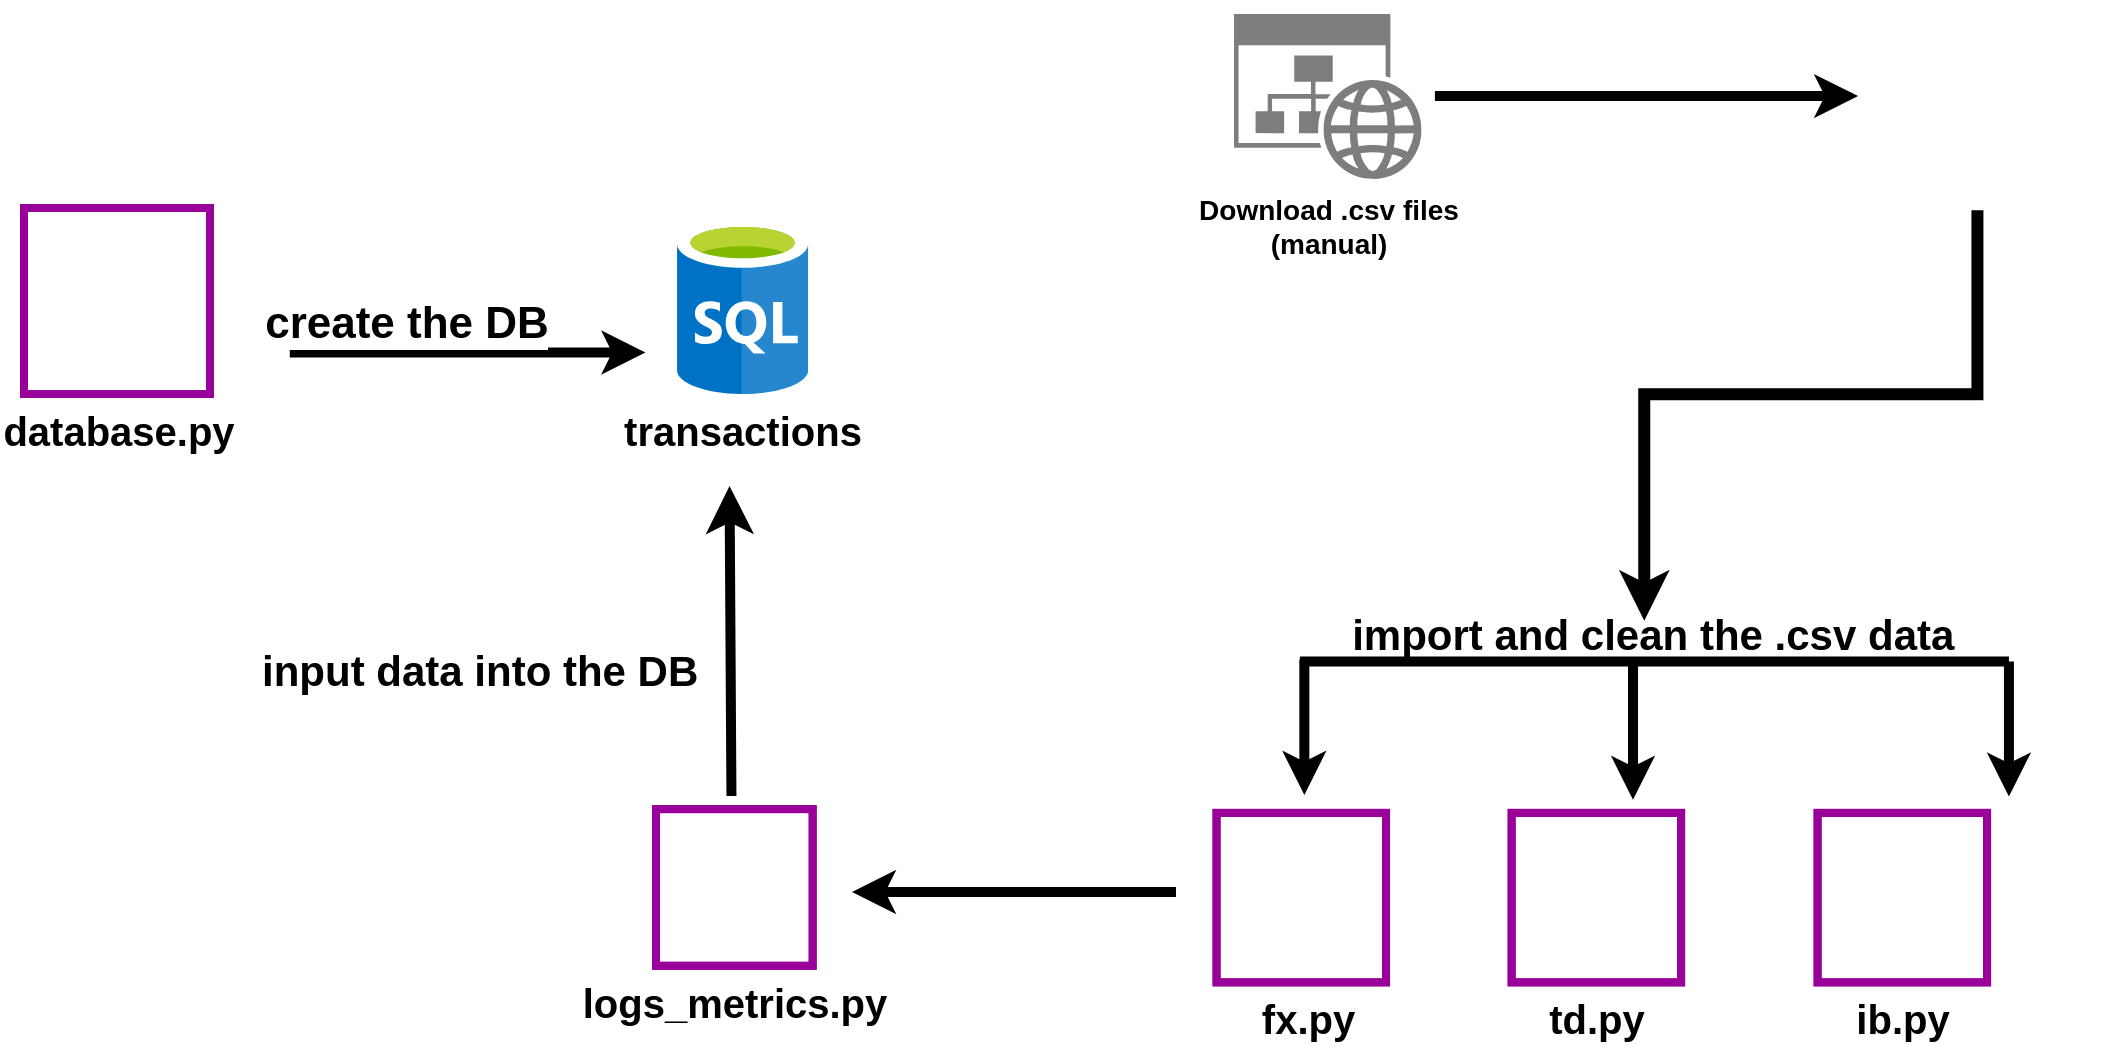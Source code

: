 <mxfile version="16.0.2" type="device" pages="3"><diagram id="1rF3hk7IF_NirDSFsY_k" name="csv_py_etl"><mxGraphModel dx="2950" dy="878" grid="0" gridSize="10" guides="1" tooltips="1" connect="1" arrows="1" fold="1" page="0" pageScale="1" pageWidth="1100" pageHeight="850" background="#FFFFFF" math="0" shadow="0"><root><mxCell id="0"/><mxCell id="1" parent="0"/><mxCell id="ssdq1zkimSvlTTwVQknz-6" value="" style="group;strokeWidth=1;strokeColor=none;" parent="1" vertex="1" connectable="0"><mxGeometry x="-645" y="81" width="502" height="505" as="geometry"/></mxCell><mxCell id="ON9Pco3ilyUWK27rT9KM-17" value="import and clean the .csv data" style="group;fontStyle=1;fontSize=21;verticalAlign=bottom;horizontal=1;labelPosition=center;verticalLabelPosition=top;align=center;" parent="ssdq1zkimSvlTTwVQknz-6" vertex="1" connectable="0"><mxGeometry x="47.274" y="329.879" width="436.717" height="175.121" as="geometry"/></mxCell><mxCell id="ON9Pco3ilyUWK27rT9KM-10" value="" style="group" parent="ON9Pco3ilyUWK27rT9KM-17" vertex="1" connectable="0"><mxGeometry y="76.565" width="436.717" height="98.556" as="geometry"/></mxCell><mxCell id="Pkx-cF9NRShF80BW24uz-1" value="&lt;font style=&quot;font-size: 20px&quot;&gt;&amp;nbsp;fx.py&lt;/font&gt;" style="shape=image;html=1;verticalAlign=top;verticalLabelPosition=bottom;labelBackgroundColor=#ffffff;imageAspect=0;aspect=fixed;image=https://cdn1.iconfinder.com/data/icons/DarkGlass_Reworked/128x128/mimetypes/source_py.png;imageBorder=#990099;strokeWidth=4;imageBackground=default;rounded=0;fontStyle=1;fontSize=20;" parent="ON9Pco3ilyUWK27rT9KM-10" vertex="1"><mxGeometry width="84.735" height="84.735" as="geometry"/></mxCell><mxCell id="ON9Pco3ilyUWK27rT9KM-8" value="td.py" style="shape=image;html=1;verticalAlign=top;verticalLabelPosition=bottom;labelBackgroundColor=#ffffff;imageAspect=0;aspect=fixed;image=https://cdn1.iconfinder.com/data/icons/DarkGlass_Reworked/128x128/mimetypes/source_py.png;imageBorder=#990099;strokeWidth=4;imageBackground=default;rounded=0;fontStyle=1;fontSize=20;" parent="ON9Pco3ilyUWK27rT9KM-10" vertex="1"><mxGeometry x="147.55" width="84.735" height="84.735" as="geometry"/></mxCell><mxCell id="ON9Pco3ilyUWK27rT9KM-9" value="ib.py" style="shape=image;html=1;verticalAlign=top;verticalLabelPosition=bottom;labelBackgroundColor=#ffffff;imageAspect=0;aspect=fixed;image=https://cdn1.iconfinder.com/data/icons/DarkGlass_Reworked/128x128/mimetypes/source_py.png;imageBorder=#990099;strokeWidth=4;imageBackground=default;rounded=0;fontStyle=1;fontSize=20;" parent="ON9Pco3ilyUWK27rT9KM-10" vertex="1"><mxGeometry x="300.525" width="84.735" height="84.735" as="geometry"/></mxCell><mxCell id="ON9Pco3ilyUWK27rT9KM-16" value="" style="group" parent="ON9Pco3ilyUWK27rT9KM-17" vertex="1" connectable="0"><mxGeometry x="43.897" width="352.3" height="70.048" as="geometry"/></mxCell><mxCell id="ON9Pco3ilyUWK27rT9KM-12" value="" style="endArrow=none;html=1;fontSize=20;strokeWidth=5;" parent="ON9Pco3ilyUWK27rT9KM-16" edge="1"><mxGeometry width="50" height="50" relative="1" as="geometry"><mxPoint x="-2.251" y="0.815" as="sourcePoint"/><mxPoint x="352.3" y="0.815" as="targetPoint"/><Array as="points"><mxPoint x="61.343" y="0.815"/></Array></mxGeometry></mxCell><mxCell id="ON9Pco3ilyUWK27rT9KM-13" value="" style="endArrow=classic;html=1;fontSize=20;strokeWidth=5;" parent="ON9Pco3ilyUWK27rT9KM-16" edge="1"><mxGeometry width="50" height="50" relative="1" as="geometry"><mxPoint as="sourcePoint"/><mxPoint y="67.605" as="targetPoint"/></mxGeometry></mxCell><mxCell id="ON9Pco3ilyUWK27rT9KM-14" value="" style="endArrow=classic;html=1;fontSize=20;strokeWidth=5;" parent="ON9Pco3ilyUWK27rT9KM-16" edge="1"><mxGeometry width="50" height="50" relative="1" as="geometry"><mxPoint x="352.3" y="0.815" as="sourcePoint"/><mxPoint x="352.3" y="68.419" as="targetPoint"/></mxGeometry></mxCell><mxCell id="ON9Pco3ilyUWK27rT9KM-15" value="" style="endArrow=classic;html=1;fontSize=20;strokeWidth=5;" parent="ON9Pco3ilyUWK27rT9KM-16" edge="1"><mxGeometry width="50" height="50" relative="1" as="geometry"><mxPoint x="164.332" y="2.444" as="sourcePoint"/><mxPoint x="164.332" y="70.048" as="targetPoint"/></mxGeometry></mxCell><mxCell id="ON9Pco3ilyUWK27rT9KM-18" value="" style="group;fontSize=20;" parent="ssdq1zkimSvlTTwVQknz-6" vertex="1" connectable="0"><mxGeometry width="502" height="197.113" as="geometry"/></mxCell><mxCell id="ON9Pco3ilyUWK27rT9KM-1" value="Download .csv files&lt;br style=&quot;font-size: 14px;&quot;&gt;(manual)" style="sketch=0;aspect=fixed;pointerEvents=1;shadow=0;dashed=0;html=1;strokeColor=none;labelPosition=center;verticalLabelPosition=bottom;verticalAlign=top;align=center;shape=mxgraph.mscae.enterprise.website_generic;fillColor=#7D7D7D;fontStyle=1;fontSize=14;rounded=0;" parent="ON9Pco3ilyUWK27rT9KM-18" vertex="1"><mxGeometry x="56" y="6.998" width="93.902" height="82.634" as="geometry"/></mxCell><mxCell id="KNFFNDJzakAxvbn1F8H--3" value="" style="shape=image;html=1;verticalAlign=top;verticalLabelPosition=bottom;labelBackgroundColor=#ffffff;imageAspect=0;aspect=fixed;image=https://cdn2.iconfinder.com/data/icons/simple-files/128/csv1.png;fontFamily=Helvetica;fontSize=12;fontColor=none;strokeColor=default;fillColor=default;opacity=80;strokeWidth=5;rounded=0;" parent="ON9Pco3ilyUWK27rT9KM-18" vertex="1"><mxGeometry x="361.305" width="87.536" height="87.536" as="geometry"/></mxCell><mxCell id="Pkx-cF9NRShF80BW24uz-4" value="" style="edgeStyle=elbowEdgeStyle;elbow=vertical;endArrow=classic;html=1;strokeWidth=6;rounded=0;" parent="ON9Pco3ilyUWK27rT9KM-18" edge="1"><mxGeometry width="50" height="50" relative="1" as="geometry"><mxPoint x="427.713" y="105.073" as="sourcePoint"/><mxPoint x="261.13" y="310.331" as="targetPoint"/><Array as="points"><mxPoint x="274.637" y="197.113"/></Array></mxGeometry></mxCell><mxCell id="ON9Pco3ilyUWK27rT9KM-5" value="" style="endArrow=classic;html=1;fontSize=20;strokeWidth=5;" parent="ON9Pco3ilyUWK27rT9KM-18" edge="1"><mxGeometry width="50" height="50" relative="1" as="geometry"><mxPoint x="156.453" y="48.056" as="sourcePoint"/><mxPoint x="368.058" y="48.056" as="targetPoint"/></mxGeometry></mxCell><mxCell id="ssdq1zkimSvlTTwVQknz-9" value="" style="group" parent="1" vertex="1" connectable="0"><mxGeometry x="-1194" y="185" width="405" height="93" as="geometry"/></mxCell><mxCell id="ssdq1zkimSvlTTwVQknz-4" value="" style="endArrow=classic;html=1;rounded=0;strokeWidth=5;" parent="ssdq1zkimSvlTTwVQknz-9" edge="1"><mxGeometry width="50" height="50" relative="1" as="geometry"><mxPoint x="132.898" y="72.248" as="sourcePoint"/><mxPoint x="310.707" y="72.248" as="targetPoint"/></mxGeometry></mxCell><mxCell id="ssdq1zkimSvlTTwVQknz-5" value="create the DB" style="edgeLabel;html=1;align=center;verticalAlign=bottom;resizable=0;points=[];fontSize=22;fontStyle=1;labelPosition=center;verticalLabelPosition=top;" parent="ssdq1zkimSvlTTwVQknz-4" vertex="1" connectable="0"><mxGeometry x="-0.356" relative="1" as="geometry"><mxPoint as="offset"/></mxGeometry></mxCell><mxCell id="ssdq1zkimSvlTTwVQknz-3" value="database.py" style="shape=image;html=1;verticalAlign=top;verticalLabelPosition=bottom;labelBackgroundColor=#ffffff;imageAspect=0;aspect=fixed;image=https://cdn1.iconfinder.com/data/icons/DarkGlass_Reworked/128x128/mimetypes/source_py.png;imageBorder=#990099;strokeWidth=4;imageBackground=default;rounded=0;fontStyle=1;fontSize=20;" parent="ssdq1zkimSvlTTwVQknz-9" vertex="1"><mxGeometry width="93" height="93" as="geometry"/></mxCell><mxCell id="ssdq1zkimSvlTTwVQknz-7" value="transactions" style="sketch=0;aspect=fixed;html=1;points=[];align=center;image;fontSize=20;image=img/lib/mscae/SQL_Database_generic.svg;fontStyle=1" parent="ssdq1zkimSvlTTwVQknz-9" vertex="1"><mxGeometry x="326.288" y="6.149" width="66.007" height="86.851" as="geometry"/></mxCell><mxCell id="ssdq1zkimSvlTTwVQknz-10" value="" style="group" parent="1" vertex="1" connectable="0"><mxGeometry x="-897" y="324" width="121" height="266" as="geometry"/></mxCell><mxCell id="ssdq1zkimSvlTTwVQknz-11" value="" style="group" parent="ssdq1zkimSvlTTwVQknz-10" vertex="1" connectable="0"><mxGeometry x="19" width="78.334" height="239.892" as="geometry"/></mxCell><mxCell id="_HhVvKLR0nEeCpN6QilE-1" value="logs_metrics.py" style="shape=image;html=1;verticalAlign=top;verticalLabelPosition=bottom;labelBackgroundColor=#ffffff;imageAspect=0;aspect=fixed;image=https://cdn1.iconfinder.com/data/icons/DarkGlass_Reworked/128x128/mimetypes/source_py.png;imageBorder=#990099;strokeWidth=4;imageBackground=default;rounded=0;fontStyle=1;fontSize=20;" parent="ssdq1zkimSvlTTwVQknz-11" vertex="1"><mxGeometry y="161.558" width="78.334" height="78.334" as="geometry"/></mxCell><mxCell id="_HhVvKLR0nEeCpN6QilE-2" value="" style="endArrow=classic;html=1;rounded=0;strokeWidth=5;fontSize=10;startSize=0;endSize=8;targetPerimeterSpacing=5;sourcePerimeterSpacing=-4;" parent="ssdq1zkimSvlTTwVQknz-11" edge="1"><mxGeometry width="50" height="50" relative="1" as="geometry"><mxPoint x="37.719" y="155.031" as="sourcePoint"/><mxPoint x="36.773" as="targetPoint"/></mxGeometry></mxCell><mxCell id="ssdq1zkimSvlTTwVQknz-2" value="&lt;span style=&quot;font-size: 21px&quot;&gt;&lt;b&gt;input data into the DB&lt;/b&gt;&lt;/span&gt;" style="edgeLabel;html=1;align=left;verticalAlign=bottom;resizable=0;points=[];rotation=0;labelPosition=right;verticalLabelPosition=top;" parent="_HhVvKLR0nEeCpN6QilE-2" vertex="1" connectable="0"><mxGeometry x="-0.186" y="2" relative="1" as="geometry"><mxPoint x="-234" y="14" as="offset"/></mxGeometry></mxCell><mxCell id="-SfXd4CofRsOgJT40zbG-2" value="" style="endArrow=classic;html=1;rounded=0;strokeWidth=5;" parent="1" edge="1"><mxGeometry width="50" height="50" relative="1" as="geometry"><mxPoint x="-618" y="527" as="sourcePoint"/><mxPoint x="-780" y="527" as="targetPoint"/></mxGeometry></mxCell></root></mxGraphModel></diagram><diagram id="A9grwqS7-sK4McCnqbVd" name="transactions_db"><mxGraphModel dx="1350" dy="1278" grid="0" gridSize="10" guides="1" tooltips="1" connect="1" arrows="1" fold="1" page="0" pageScale="1" pageWidth="1100" pageHeight="850" math="0" shadow="0"><root><mxCell id="2Xvdi3qLU7J12TBgAhEO-0"/><mxCell id="2Xvdi3qLU7J12TBgAhEO-1" parent="2Xvdi3qLU7J12TBgAhEO-0"/><mxCell id="6X1IpDqjAJR92hOfskRe-0" value="&lt;span style=&quot;font-size: 10px;&quot;&gt;transactions&lt;/span&gt;" style="sketch=0;aspect=fixed;html=1;points=[];align=center;image;fontSize=10;image=img/lib/mscae/SQL_Database_generic.svg;fontStyle=1;verticalAlign=top;" parent="2Xvdi3qLU7J12TBgAhEO-1" vertex="1"><mxGeometry x="674" y="-28" width="68.4" height="90" as="geometry"/></mxCell><mxCell id="DFNpwOCrnqsJ_MkFsdgR-26" value="activity_log" style="shape=table;startSize=17;container=1;collapsible=0;childLayout=tableLayout;fontStyle=1;align=center;pointerEvents=1;fontSize=10;verticalAlign=bottom;arcSize=15;" parent="2Xvdi3qLU7J12TBgAhEO-1" vertex="1"><mxGeometry x="952" y="574" width="192" height="197" as="geometry"/></mxCell><mxCell id="DFNpwOCrnqsJ_MkFsdgR-27" value="" style="shape=partialRectangle;html=1;whiteSpace=wrap;collapsible=0;dropTarget=0;pointerEvents=0;fillColor=none;top=0;left=0;bottom=0;right=0;points=[[0,0.5],[1,0.5]];portConstraint=eastwest;fontSize=10;fontStyle=1;verticalAlign=bottom;" parent="DFNpwOCrnqsJ_MkFsdgR-26" vertex="1"><mxGeometry y="17" width="192" height="20" as="geometry"/></mxCell><mxCell id="DFNpwOCrnqsJ_MkFsdgR-28" value="id" style="shape=partialRectangle;html=1;whiteSpace=wrap;connectable=0;fillColor=none;top=0;left=0;bottom=0;right=0;overflow=hidden;pointerEvents=1;fontSize=10;verticalAlign=bottom;fontStyle=1;align=left;" parent="DFNpwOCrnqsJ_MkFsdgR-27" vertex="1"><mxGeometry width="52" height="20" as="geometry"><mxRectangle width="52" height="20" as="alternateBounds"/></mxGeometry></mxCell><mxCell id="DFNpwOCrnqsJ_MkFsdgR-29" value="activity" style="shape=partialRectangle;html=1;whiteSpace=wrap;connectable=1;fillColor=none;top=0;left=0;bottom=0;right=0;overflow=hidden;pointerEvents=1;fontSize=10;resizeHeight=1;resizeWidth=1;collapsible=0;fontStyle=1;verticalAlign=bottom;labelPosition=center;verticalLabelPosition=middle;align=left;" parent="DFNpwOCrnqsJ_MkFsdgR-27" vertex="1" collapsed="1"><mxGeometry x="52" width="140" height="20" as="geometry"><mxRectangle width="140" height="20" as="alternateBounds"/></mxGeometry></mxCell><mxCell id="DFNpwOCrnqsJ_MkFsdgR-31" value="" style="shape=partialRectangle;html=1;whiteSpace=wrap;collapsible=0;dropTarget=0;pointerEvents=0;fillColor=none;top=0;left=0;bottom=0;right=0;points=[[0,0.5],[1,0.5]];portConstraint=eastwest;fontSize=10;fontStyle=1;verticalAlign=bottom;" parent="DFNpwOCrnqsJ_MkFsdgR-26" vertex="1"><mxGeometry y="37" width="192" height="20" as="geometry"/></mxCell><mxCell id="DFNpwOCrnqsJ_MkFsdgR-32" value="1" style="shape=partialRectangle;html=1;whiteSpace=wrap;connectable=0;fillColor=none;top=0;left=0;bottom=0;right=0;overflow=hidden;pointerEvents=1;fontSize=10;fontStyle=1;verticalAlign=bottom;align=left;" parent="DFNpwOCrnqsJ_MkFsdgR-31" vertex="1"><mxGeometry width="52" height="20" as="geometry"><mxRectangle width="52" height="20" as="alternateBounds"/></mxGeometry></mxCell><mxCell id="DFNpwOCrnqsJ_MkFsdgR-33" value="trading_analysis" style="shape=partialRectangle;html=1;whiteSpace=wrap;connectable=0;fillColor=none;top=0;left=0;bottom=0;right=0;overflow=hidden;pointerEvents=1;fontSize=10;fontStyle=1;verticalAlign=bottom;align=left;" parent="DFNpwOCrnqsJ_MkFsdgR-31" vertex="1"><mxGeometry x="52" width="140" height="20" as="geometry"><mxRectangle width="140" height="20" as="alternateBounds"/></mxGeometry></mxCell><mxCell id="DFNpwOCrnqsJ_MkFsdgR-62" style="shape=partialRectangle;html=1;whiteSpace=wrap;collapsible=0;dropTarget=0;pointerEvents=0;fillColor=none;top=0;left=0;bottom=0;right=0;points=[[0,0.5],[1,0.5]];portConstraint=eastwest;fontSize=10;fontStyle=1;verticalAlign=bottom;" parent="DFNpwOCrnqsJ_MkFsdgR-26" vertex="1"><mxGeometry y="57" width="192" height="20" as="geometry"/></mxCell><mxCell id="DFNpwOCrnqsJ_MkFsdgR-63" value="2" style="shape=partialRectangle;html=1;whiteSpace=wrap;connectable=0;fillColor=none;top=0;left=0;bottom=0;right=0;overflow=hidden;pointerEvents=1;fontSize=10;fontStyle=1;verticalAlign=bottom;align=left;" parent="DFNpwOCrnqsJ_MkFsdgR-62" vertex="1"><mxGeometry width="52" height="20" as="geometry"><mxRectangle width="52" height="20" as="alternateBounds"/></mxGeometry></mxCell><mxCell id="DFNpwOCrnqsJ_MkFsdgR-64" value="accounting_logging" style="shape=partialRectangle;html=1;whiteSpace=wrap;connectable=0;fillColor=none;top=0;left=0;bottom=0;right=0;overflow=hidden;pointerEvents=1;fontSize=10;fontStyle=1;verticalAlign=bottom;align=left;" parent="DFNpwOCrnqsJ_MkFsdgR-62" vertex="1"><mxGeometry x="52" width="140" height="20" as="geometry"><mxRectangle width="140" height="20" as="alternateBounds"/></mxGeometry></mxCell><mxCell id="DFNpwOCrnqsJ_MkFsdgR-58" style="shape=partialRectangle;html=1;whiteSpace=wrap;collapsible=0;dropTarget=0;pointerEvents=0;fillColor=none;top=0;left=0;bottom=0;right=0;points=[[0,0.5],[1,0.5]];portConstraint=eastwest;fontSize=10;fontStyle=1;verticalAlign=bottom;" parent="DFNpwOCrnqsJ_MkFsdgR-26" vertex="1"><mxGeometry y="77" width="192" height="20" as="geometry"/></mxCell><mxCell id="DFNpwOCrnqsJ_MkFsdgR-59" value="3" style="shape=partialRectangle;html=1;whiteSpace=wrap;connectable=0;fillColor=none;top=0;left=0;bottom=0;right=0;overflow=hidden;pointerEvents=1;fontSize=10;fontStyle=1;verticalAlign=bottom;align=left;" parent="DFNpwOCrnqsJ_MkFsdgR-58" vertex="1"><mxGeometry width="52" height="20" as="geometry"><mxRectangle width="52" height="20" as="alternateBounds"/></mxGeometry></mxCell><mxCell id="DFNpwOCrnqsJ_MkFsdgR-60" value="market_research" style="shape=partialRectangle;html=1;whiteSpace=wrap;connectable=0;fillColor=none;top=0;left=0;bottom=0;right=0;overflow=hidden;pointerEvents=1;fontSize=10;fontStyle=1;verticalAlign=bottom;align=left;" parent="DFNpwOCrnqsJ_MkFsdgR-58" vertex="1"><mxGeometry x="52" width="140" height="20" as="geometry"><mxRectangle width="140" height="20" as="alternateBounds"/></mxGeometry></mxCell><mxCell id="DFNpwOCrnqsJ_MkFsdgR-54" style="shape=partialRectangle;html=1;whiteSpace=wrap;collapsible=0;dropTarget=0;pointerEvents=0;fillColor=none;top=0;left=0;bottom=0;right=0;points=[[0,0.5],[1,0.5]];portConstraint=eastwest;fontSize=10;fontStyle=1;verticalAlign=bottom;" parent="DFNpwOCrnqsJ_MkFsdgR-26" vertex="1"><mxGeometry y="97" width="192" height="20" as="geometry"/></mxCell><mxCell id="DFNpwOCrnqsJ_MkFsdgR-55" value="4" style="shape=partialRectangle;html=1;whiteSpace=wrap;connectable=0;fillColor=none;top=0;left=0;bottom=0;right=0;overflow=hidden;pointerEvents=1;fontSize=10;fontStyle=1;verticalAlign=bottom;align=left;" parent="DFNpwOCrnqsJ_MkFsdgR-54" vertex="1"><mxGeometry width="52" height="20" as="geometry"><mxRectangle width="52" height="20" as="alternateBounds"/></mxGeometry></mxCell><mxCell id="DFNpwOCrnqsJ_MkFsdgR-56" value="performance_review" style="shape=partialRectangle;html=1;whiteSpace=wrap;connectable=0;fillColor=none;top=0;left=0;bottom=0;right=0;overflow=hidden;pointerEvents=1;fontSize=10;fontStyle=1;verticalAlign=bottom;align=left;" parent="DFNpwOCrnqsJ_MkFsdgR-54" vertex="1"><mxGeometry x="52" width="140" height="20" as="geometry"><mxRectangle width="140" height="20" as="alternateBounds"/></mxGeometry></mxCell><mxCell id="DFNpwOCrnqsJ_MkFsdgR-93" style="shape=partialRectangle;html=1;whiteSpace=wrap;collapsible=0;dropTarget=0;pointerEvents=0;fillColor=none;top=0;left=0;bottom=0;right=0;points=[[0,0.5],[1,0.5]];portConstraint=eastwest;fontSize=10;fontStyle=1;verticalAlign=bottom;" parent="DFNpwOCrnqsJ_MkFsdgR-26" vertex="1"><mxGeometry y="117" width="192" height="20" as="geometry"/></mxCell><mxCell id="DFNpwOCrnqsJ_MkFsdgR-94" value="5" style="shape=partialRectangle;html=1;whiteSpace=wrap;connectable=0;fillColor=none;top=0;left=0;bottom=0;right=0;overflow=hidden;pointerEvents=1;fontSize=10;fontStyle=1;verticalAlign=bottom;align=left;" parent="DFNpwOCrnqsJ_MkFsdgR-93" vertex="1"><mxGeometry width="52" height="20" as="geometry"><mxRectangle width="52" height="20" as="alternateBounds"/></mxGeometry></mxCell><mxCell id="DFNpwOCrnqsJ_MkFsdgR-95" value="business_plan_development" style="shape=partialRectangle;html=1;whiteSpace=wrap;connectable=0;fillColor=none;top=0;left=0;bottom=0;right=0;overflow=hidden;pointerEvents=1;fontSize=10;fontStyle=1;verticalAlign=bottom;align=left;" parent="DFNpwOCrnqsJ_MkFsdgR-93" vertex="1"><mxGeometry x="52" width="140" height="20" as="geometry"><mxRectangle width="140" height="20" as="alternateBounds"/></mxGeometry></mxCell><mxCell id="DFNpwOCrnqsJ_MkFsdgR-90" style="shape=partialRectangle;html=1;whiteSpace=wrap;collapsible=0;dropTarget=0;pointerEvents=0;fillColor=none;top=0;left=0;bottom=0;right=0;points=[[0,0.5],[1,0.5]];portConstraint=eastwest;fontSize=10;fontStyle=1;verticalAlign=bottom;" parent="DFNpwOCrnqsJ_MkFsdgR-26" vertex="1"><mxGeometry y="137" width="192" height="20" as="geometry"/></mxCell><mxCell id="DFNpwOCrnqsJ_MkFsdgR-91" value="6" style="shape=partialRectangle;html=1;whiteSpace=wrap;connectable=0;fillColor=none;top=0;left=0;bottom=0;right=0;overflow=hidden;pointerEvents=1;fontSize=10;fontStyle=1;verticalAlign=bottom;align=left;" parent="DFNpwOCrnqsJ_MkFsdgR-90" vertex="1"><mxGeometry width="52" height="20" as="geometry"><mxRectangle width="52" height="20" as="alternateBounds"/></mxGeometry></mxCell><mxCell id="DFNpwOCrnqsJ_MkFsdgR-92" value="trade_plan_development" style="shape=partialRectangle;html=1;whiteSpace=wrap;connectable=0;fillColor=none;top=0;left=0;bottom=0;right=0;overflow=hidden;pointerEvents=1;fontSize=10;fontStyle=1;verticalAlign=bottom;align=left;" parent="DFNpwOCrnqsJ_MkFsdgR-90" vertex="1"><mxGeometry x="52" width="140" height="20" as="geometry"><mxRectangle width="140" height="20" as="alternateBounds"/></mxGeometry></mxCell><mxCell id="DFNpwOCrnqsJ_MkFsdgR-50" style="shape=partialRectangle;html=1;whiteSpace=wrap;collapsible=0;dropTarget=0;pointerEvents=0;fillColor=none;top=0;left=0;bottom=0;right=0;points=[[0,0.5],[1,0.5]];portConstraint=eastwest;fontSize=10;fontStyle=1;verticalAlign=bottom;" parent="DFNpwOCrnqsJ_MkFsdgR-26" vertex="1"><mxGeometry y="157" width="192" height="20" as="geometry"/></mxCell><mxCell id="DFNpwOCrnqsJ_MkFsdgR-51" value="7" style="shape=partialRectangle;html=1;whiteSpace=wrap;connectable=0;fillColor=none;top=0;left=0;bottom=0;right=0;overflow=hidden;pointerEvents=1;fontSize=10;fontStyle=1;verticalAlign=bottom;align=left;" parent="DFNpwOCrnqsJ_MkFsdgR-50" vertex="1"><mxGeometry width="52" height="20" as="geometry"><mxRectangle width="52" height="20" as="alternateBounds"/></mxGeometry></mxCell><mxCell id="DFNpwOCrnqsJ_MkFsdgR-52" value="professional_development" style="shape=partialRectangle;html=1;whiteSpace=wrap;connectable=0;fillColor=none;top=0;left=0;bottom=0;right=0;overflow=hidden;pointerEvents=1;fontSize=10;fontStyle=1;verticalAlign=bottom;align=left;" parent="DFNpwOCrnqsJ_MkFsdgR-50" vertex="1"><mxGeometry x="52" width="140" height="20" as="geometry"><mxRectangle width="140" height="20" as="alternateBounds"/></mxGeometry></mxCell><mxCell id="DFNpwOCrnqsJ_MkFsdgR-96" style="shape=partialRectangle;html=1;whiteSpace=wrap;collapsible=0;dropTarget=0;pointerEvents=0;fillColor=none;top=0;left=0;bottom=0;right=0;points=[[0,0.5],[1,0.5]];portConstraint=eastwest;fontSize=10;fontStyle=1;verticalAlign=bottom;" parent="DFNpwOCrnqsJ_MkFsdgR-26" vertex="1"><mxGeometry y="177" width="192" height="20" as="geometry"/></mxCell><mxCell id="DFNpwOCrnqsJ_MkFsdgR-97" value="8" style="shape=partialRectangle;html=1;whiteSpace=wrap;connectable=0;fillColor=none;top=0;left=0;bottom=0;right=0;overflow=hidden;pointerEvents=1;fontSize=10;fontStyle=1;verticalAlign=bottom;align=left;" parent="DFNpwOCrnqsJ_MkFsdgR-96" vertex="1"><mxGeometry width="52" height="20" as="geometry"><mxRectangle width="52" height="20" as="alternateBounds"/></mxGeometry></mxCell><mxCell id="DFNpwOCrnqsJ_MkFsdgR-98" value="backtesting" style="shape=partialRectangle;html=1;whiteSpace=wrap;connectable=0;fillColor=none;top=0;left=0;bottom=0;right=0;overflow=hidden;pointerEvents=1;fontSize=10;fontStyle=1;verticalAlign=bottom;align=left;" parent="DFNpwOCrnqsJ_MkFsdgR-96" vertex="1"><mxGeometry x="52" width="140" height="20" as="geometry"><mxRectangle width="140" height="20" as="alternateBounds"/></mxGeometry></mxCell><mxCell id="DFNpwOCrnqsJ_MkFsdgR-39" value="time_log" style="shape=table;startSize=18;container=1;collapsible=0;childLayout=tableLayout;fontStyle=1;align=center;pointerEvents=1;fontSize=10;verticalAlign=bottom;arcSize=15;" parent="2Xvdi3qLU7J12TBgAhEO-1" vertex="1"><mxGeometry x="781" y="492" width="366" height="48" as="geometry"/></mxCell><mxCell id="DFNpwOCrnqsJ_MkFsdgR-40" value="" style="shape=partialRectangle;html=1;whiteSpace=wrap;collapsible=0;dropTarget=0;pointerEvents=0;fillColor=none;top=0;left=0;bottom=0;right=0;points=[[0,0.5],[1,0.5]];portConstraint=eastwest;fontSize=10;fontStyle=1;verticalAlign=bottom;" parent="DFNpwOCrnqsJ_MkFsdgR-39" vertex="1"><mxGeometry y="18" width="366" height="15" as="geometry"/></mxCell><mxCell id="DFNpwOCrnqsJ_MkFsdgR-41" value="id" style="shape=partialRectangle;html=1;whiteSpace=wrap;connectable=0;fillColor=none;top=0;left=0;bottom=0;right=0;overflow=hidden;pointerEvents=1;fontSize=10;verticalAlign=bottom;fontStyle=1;align=left;" parent="DFNpwOCrnqsJ_MkFsdgR-40" vertex="1"><mxGeometry width="27" height="15" as="geometry"><mxRectangle width="27" height="15" as="alternateBounds"/></mxGeometry></mxCell><mxCell id="DFNpwOCrnqsJ_MkFsdgR-42" value="start_time" style="shape=partialRectangle;html=1;whiteSpace=wrap;connectable=1;fillColor=none;top=0;left=0;bottom=0;right=0;overflow=hidden;pointerEvents=1;fontSize=10;resizeHeight=1;resizeWidth=1;collapsible=0;fontStyle=1;verticalAlign=bottom;labelPosition=center;verticalLabelPosition=middle;align=left;" parent="DFNpwOCrnqsJ_MkFsdgR-40" vertex="1" collapsed="1"><mxGeometry x="27" width="62" height="15" as="geometry"><mxRectangle width="62" height="15" as="alternateBounds"/></mxGeometry></mxCell><mxCell id="DFNpwOCrnqsJ_MkFsdgR-43" value="&lt;span style=&quot;color: rgb(0, 0, 0); font-family: helvetica; font-size: 10px; font-style: normal; font-weight: 700; letter-spacing: normal; text-indent: 0px; text-transform: none; word-spacing: 0px; background-color: rgb(248, 249, 250); display: inline; float: none;&quot;&gt;end_time&lt;/span&gt;&lt;span style=&quot;color: rgb(0, 0, 0); font-family: helvetica; font-size: 10px; font-style: normal; font-weight: 700; letter-spacing: normal; text-indent: 0px; text-transform: none; word-spacing: 0px; background-color: rgb(248, 249, 250);&quot;&gt;&lt;/span&gt;" style="shape=partialRectangle;html=1;whiteSpace=wrap;connectable=0;fillColor=none;top=0;left=0;bottom=0;right=0;overflow=hidden;pointerEvents=1;fontSize=10;fontStyle=1;verticalAlign=bottom;align=left;" parent="DFNpwOCrnqsJ_MkFsdgR-40" vertex="1"><mxGeometry x="89" width="61" height="15" as="geometry"><mxRectangle width="61" height="15" as="alternateBounds"/></mxGeometry></mxCell><mxCell id="DFNpwOCrnqsJ_MkFsdgR-48" value="activity_foreign_key" style="shape=partialRectangle;html=1;whiteSpace=wrap;connectable=0;fillColor=none;top=0;left=0;bottom=0;right=0;overflow=hidden;pointerEvents=1;fontSize=10;fontStyle=1;verticalAlign=bottom;" parent="DFNpwOCrnqsJ_MkFsdgR-40" vertex="1"><mxGeometry x="150" width="108" height="15" as="geometry"><mxRectangle width="108" height="15" as="alternateBounds"/></mxGeometry></mxCell><mxCell id="DFNpwOCrnqsJ_MkFsdgR-88" value="broker_foreign_key" style="shape=partialRectangle;html=1;whiteSpace=wrap;connectable=0;fillColor=none;top=0;left=0;bottom=0;right=0;overflow=hidden;pointerEvents=1;fontSize=10;fontStyle=1;verticalAlign=bottom;" parent="DFNpwOCrnqsJ_MkFsdgR-40" vertex="1"><mxGeometry x="258" width="108" height="15" as="geometry"><mxRectangle width="108" height="15" as="alternateBounds"/></mxGeometry></mxCell><mxCell id="DFNpwOCrnqsJ_MkFsdgR-44" value="" style="shape=partialRectangle;html=1;whiteSpace=wrap;collapsible=0;dropTarget=0;pointerEvents=0;fillColor=none;top=0;left=0;bottom=0;right=0;points=[[0,0.5],[1,0.5]];portConstraint=eastwest;fontSize=10;fontStyle=1;verticalAlign=bottom;" parent="DFNpwOCrnqsJ_MkFsdgR-39" vertex="1"><mxGeometry y="33" width="366" height="15" as="geometry"/></mxCell><mxCell id="DFNpwOCrnqsJ_MkFsdgR-45" value="1" style="shape=partialRectangle;html=1;whiteSpace=wrap;connectable=0;fillColor=none;top=0;left=0;bottom=0;right=0;overflow=hidden;pointerEvents=1;fontSize=10;fontStyle=1;verticalAlign=bottom;align=left;" parent="DFNpwOCrnqsJ_MkFsdgR-44" vertex="1"><mxGeometry width="27" height="15" as="geometry"><mxRectangle width="27" height="15" as="alternateBounds"/></mxGeometry></mxCell><mxCell id="DFNpwOCrnqsJ_MkFsdgR-46" value="" style="shape=partialRectangle;html=1;whiteSpace=wrap;connectable=0;fillColor=none;top=0;left=0;bottom=0;right=0;overflow=hidden;pointerEvents=1;fontSize=10;fontStyle=1;verticalAlign=bottom;" parent="DFNpwOCrnqsJ_MkFsdgR-44" vertex="1"><mxGeometry x="27" width="62" height="15" as="geometry"><mxRectangle width="62" height="15" as="alternateBounds"/></mxGeometry></mxCell><mxCell id="DFNpwOCrnqsJ_MkFsdgR-47" value="" style="shape=partialRectangle;html=1;whiteSpace=wrap;connectable=0;fillColor=none;top=0;left=0;bottom=0;right=0;overflow=hidden;pointerEvents=1;fontSize=10;fontStyle=1;verticalAlign=bottom;" parent="DFNpwOCrnqsJ_MkFsdgR-44" vertex="1"><mxGeometry x="89" width="61" height="15" as="geometry"><mxRectangle width="61" height="15" as="alternateBounds"/></mxGeometry></mxCell><mxCell id="DFNpwOCrnqsJ_MkFsdgR-49" style="shape=partialRectangle;html=1;whiteSpace=wrap;connectable=0;fillColor=none;top=0;left=0;bottom=0;right=0;overflow=hidden;pointerEvents=1;fontSize=10;fontStyle=1;verticalAlign=bottom;" parent="DFNpwOCrnqsJ_MkFsdgR-44" vertex="1"><mxGeometry x="150" width="108" height="15" as="geometry"><mxRectangle width="108" height="15" as="alternateBounds"/></mxGeometry></mxCell><mxCell id="DFNpwOCrnqsJ_MkFsdgR-89" style="shape=partialRectangle;html=1;whiteSpace=wrap;connectable=0;fillColor=none;top=0;left=0;bottom=0;right=0;overflow=hidden;pointerEvents=1;fontSize=10;fontStyle=1;verticalAlign=bottom;" parent="DFNpwOCrnqsJ_MkFsdgR-44" vertex="1"><mxGeometry x="258" width="108" height="15" as="geometry"><mxRectangle width="108" height="15" as="alternateBounds"/></mxGeometry></mxCell><mxCell id="DFNpwOCrnqsJ_MkFsdgR-66" value="brokers" style="shape=table;startSize=18;container=1;collapsible=0;childLayout=tableLayout;fontStyle=1;align=center;pointerEvents=1;fontSize=10;verticalAlign=bottom;arcSize=15;" parent="2Xvdi3qLU7J12TBgAhEO-1" vertex="1"><mxGeometry x="781" y="574" width="153" height="138" as="geometry"/></mxCell><mxCell id="DFNpwOCrnqsJ_MkFsdgR-67" value="" style="shape=partialRectangle;html=1;whiteSpace=wrap;collapsible=0;dropTarget=0;pointerEvents=0;fillColor=none;top=0;left=0;bottom=0;right=0;points=[[0,0.5],[1,0.5]];portConstraint=eastwest;fontSize=10;fontStyle=1;verticalAlign=bottom;" parent="DFNpwOCrnqsJ_MkFsdgR-66" vertex="1"><mxGeometry y="18" width="153" height="20" as="geometry"/></mxCell><mxCell id="DFNpwOCrnqsJ_MkFsdgR-68" value="id" style="shape=partialRectangle;html=1;whiteSpace=wrap;connectable=0;fillColor=none;top=0;left=0;bottom=0;right=0;overflow=hidden;pointerEvents=1;fontSize=10;verticalAlign=bottom;fontStyle=1;align=left;" parent="DFNpwOCrnqsJ_MkFsdgR-67" vertex="1"><mxGeometry width="32" height="20" as="geometry"><mxRectangle width="32" height="20" as="alternateBounds"/></mxGeometry></mxCell><mxCell id="DFNpwOCrnqsJ_MkFsdgR-69" value="broker" style="shape=partialRectangle;html=1;whiteSpace=wrap;connectable=1;fillColor=none;top=0;left=0;bottom=0;right=0;overflow=hidden;pointerEvents=1;fontSize=10;resizeHeight=1;resizeWidth=1;collapsible=0;fontStyle=1;verticalAlign=bottom;labelPosition=center;verticalLabelPosition=middle;align=left;" parent="DFNpwOCrnqsJ_MkFsdgR-67" vertex="1" collapsed="1"><mxGeometry x="32" width="121" height="20" as="geometry"><mxRectangle width="121" height="20" as="alternateBounds"/></mxGeometry></mxCell><mxCell id="DFNpwOCrnqsJ_MkFsdgR-70" value="" style="shape=partialRectangle;html=1;whiteSpace=wrap;collapsible=0;dropTarget=0;pointerEvents=0;fillColor=none;top=0;left=0;bottom=0;right=0;points=[[0,0.5],[1,0.5]];portConstraint=eastwest;fontSize=10;fontStyle=1;verticalAlign=bottom;" parent="DFNpwOCrnqsJ_MkFsdgR-66" vertex="1"><mxGeometry y="38" width="153" height="20" as="geometry"/></mxCell><mxCell id="DFNpwOCrnqsJ_MkFsdgR-71" value="1" style="shape=partialRectangle;html=1;whiteSpace=wrap;connectable=0;fillColor=none;top=0;left=0;bottom=0;right=0;overflow=hidden;pointerEvents=1;fontSize=10;fontStyle=1;verticalAlign=bottom;align=left;" parent="DFNpwOCrnqsJ_MkFsdgR-70" vertex="1"><mxGeometry width="32" height="20" as="geometry"><mxRectangle width="32" height="20" as="alternateBounds"/></mxGeometry></mxCell><mxCell id="DFNpwOCrnqsJ_MkFsdgR-72" value="Archer_Daniel_Midland" style="shape=partialRectangle;html=1;whiteSpace=wrap;connectable=0;fillColor=none;top=0;left=0;bottom=0;right=0;overflow=hidden;pointerEvents=1;fontSize=10;fontStyle=1;verticalAlign=bottom;align=left;" parent="DFNpwOCrnqsJ_MkFsdgR-70" vertex="1"><mxGeometry x="32" width="121" height="20" as="geometry"><mxRectangle width="121" height="20" as="alternateBounds"/></mxGeometry></mxCell><mxCell id="DFNpwOCrnqsJ_MkFsdgR-73" style="shape=partialRectangle;html=1;whiteSpace=wrap;collapsible=0;dropTarget=0;pointerEvents=0;fillColor=none;top=0;left=0;bottom=0;right=0;points=[[0,0.5],[1,0.5]];portConstraint=eastwest;fontSize=10;fontStyle=1;verticalAlign=bottom;" parent="DFNpwOCrnqsJ_MkFsdgR-66" vertex="1"><mxGeometry y="58" width="153" height="20" as="geometry"/></mxCell><mxCell id="DFNpwOCrnqsJ_MkFsdgR-74" value="2" style="shape=partialRectangle;html=1;whiteSpace=wrap;connectable=0;fillColor=none;top=0;left=0;bottom=0;right=0;overflow=hidden;pointerEvents=1;fontSize=10;fontStyle=1;verticalAlign=bottom;align=left;" parent="DFNpwOCrnqsJ_MkFsdgR-73" vertex="1"><mxGeometry width="32" height="20" as="geometry"><mxRectangle width="32" height="20" as="alternateBounds"/></mxGeometry></mxCell><mxCell id="DFNpwOCrnqsJ_MkFsdgR-75" value="FOREX_com" style="shape=partialRectangle;html=1;whiteSpace=wrap;connectable=0;fillColor=none;top=0;left=0;bottom=0;right=0;overflow=hidden;pointerEvents=1;fontSize=10;fontStyle=1;verticalAlign=bottom;align=left;" parent="DFNpwOCrnqsJ_MkFsdgR-73" vertex="1"><mxGeometry x="32" width="121" height="20" as="geometry"><mxRectangle width="121" height="20" as="alternateBounds"/></mxGeometry></mxCell><mxCell id="DFNpwOCrnqsJ_MkFsdgR-76" style="shape=partialRectangle;html=1;whiteSpace=wrap;collapsible=0;dropTarget=0;pointerEvents=0;fillColor=none;top=0;left=0;bottom=0;right=0;points=[[0,0.5],[1,0.5]];portConstraint=eastwest;fontSize=10;fontStyle=1;verticalAlign=bottom;" parent="DFNpwOCrnqsJ_MkFsdgR-66" vertex="1"><mxGeometry y="78" width="153" height="20" as="geometry"/></mxCell><mxCell id="DFNpwOCrnqsJ_MkFsdgR-77" value="3" style="shape=partialRectangle;html=1;whiteSpace=wrap;connectable=0;fillColor=none;top=0;left=0;bottom=0;right=0;overflow=hidden;pointerEvents=1;fontSize=10;fontStyle=1;verticalAlign=bottom;align=left;" parent="DFNpwOCrnqsJ_MkFsdgR-76" vertex="1"><mxGeometry width="32" height="20" as="geometry"><mxRectangle width="32" height="20" as="alternateBounds"/></mxGeometry></mxCell><mxCell id="DFNpwOCrnqsJ_MkFsdgR-78" value="&lt;meta charset=&quot;utf-8&quot; style=&quot;font-size: 10px;&quot;&gt;&lt;span style=&quot;color: rgb(0, 0, 0); font-family: helvetica; font-size: 10px; font-style: normal; font-weight: 700; letter-spacing: normal; text-align: left; text-indent: 0px; text-transform: none; word-spacing: 0px; background-color: rgb(248, 249, 250); display: inline; float: none;&quot;&gt;Interactive_Broker&lt;/span&gt;" style="shape=partialRectangle;html=1;whiteSpace=wrap;connectable=0;fillColor=none;top=0;left=0;bottom=0;right=0;overflow=hidden;pointerEvents=1;fontSize=10;fontStyle=1;verticalAlign=bottom;align=left;" parent="DFNpwOCrnqsJ_MkFsdgR-76" vertex="1"><mxGeometry x="32" width="121" height="20" as="geometry"><mxRectangle width="121" height="20" as="alternateBounds"/></mxGeometry></mxCell><mxCell id="DFNpwOCrnqsJ_MkFsdgR-79" style="shape=partialRectangle;html=1;whiteSpace=wrap;collapsible=0;dropTarget=0;pointerEvents=0;fillColor=none;top=0;left=0;bottom=0;right=0;points=[[0,0.5],[1,0.5]];portConstraint=eastwest;fontSize=10;fontStyle=1;verticalAlign=bottom;" parent="DFNpwOCrnqsJ_MkFsdgR-66" vertex="1"><mxGeometry y="98" width="153" height="20" as="geometry"/></mxCell><mxCell id="DFNpwOCrnqsJ_MkFsdgR-80" value="4" style="shape=partialRectangle;html=1;whiteSpace=wrap;connectable=0;fillColor=none;top=0;left=0;bottom=0;right=0;overflow=hidden;pointerEvents=1;fontSize=10;fontStyle=1;verticalAlign=bottom;align=left;" parent="DFNpwOCrnqsJ_MkFsdgR-79" vertex="1"><mxGeometry width="32" height="20" as="geometry"><mxRectangle width="32" height="20" as="alternateBounds"/></mxGeometry></mxCell><mxCell id="DFNpwOCrnqsJ_MkFsdgR-81" value="&lt;meta charset=&quot;utf-8&quot; style=&quot;font-size: 10px;&quot;&gt;&lt;span style=&quot;color: rgb(0, 0, 0); font-family: helvetica; font-size: 10px; font-style: normal; font-weight: 700; letter-spacing: normal; text-align: left; text-indent: 0px; text-transform: none; word-spacing: 0px; background-color: rgb(248, 249, 250); display: inline; float: none;&quot;&gt;TD_Ameritrade&lt;/span&gt;" style="shape=partialRectangle;html=1;whiteSpace=wrap;connectable=0;fillColor=none;top=0;left=0;bottom=0;right=0;overflow=hidden;pointerEvents=1;fontSize=10;fontStyle=1;verticalAlign=bottom;align=left;" parent="DFNpwOCrnqsJ_MkFsdgR-79" vertex="1"><mxGeometry x="32" width="121" height="20" as="geometry"><mxRectangle width="121" height="20" as="alternateBounds"/></mxGeometry></mxCell><mxCell id="DFNpwOCrnqsJ_MkFsdgR-82" style="shape=partialRectangle;html=1;whiteSpace=wrap;collapsible=0;dropTarget=0;pointerEvents=0;fillColor=none;top=0;left=0;bottom=0;right=0;points=[[0,0.5],[1,0.5]];portConstraint=eastwest;fontSize=10;fontStyle=1;verticalAlign=bottom;" parent="DFNpwOCrnqsJ_MkFsdgR-66" vertex="1"><mxGeometry y="118" width="153" height="20" as="geometry"/></mxCell><mxCell id="DFNpwOCrnqsJ_MkFsdgR-83" value="5" style="shape=partialRectangle;html=1;whiteSpace=wrap;connectable=0;fillColor=none;top=0;left=0;bottom=0;right=0;overflow=hidden;pointerEvents=1;fontSize=10;fontStyle=1;verticalAlign=bottom;align=left;" parent="DFNpwOCrnqsJ_MkFsdgR-82" vertex="1"><mxGeometry width="32" height="20" as="geometry"><mxRectangle width="32" height="20" as="alternateBounds"/></mxGeometry></mxCell><mxCell id="DFNpwOCrnqsJ_MkFsdgR-84" value="Tradestation" style="shape=partialRectangle;html=1;whiteSpace=wrap;connectable=0;fillColor=none;top=0;left=0;bottom=0;right=0;overflow=hidden;pointerEvents=1;fontSize=10;fontStyle=1;verticalAlign=bottom;align=left;" parent="DFNpwOCrnqsJ_MkFsdgR-82" vertex="1"><mxGeometry x="32" width="121" height="20" as="geometry"><mxRectangle width="121" height="20" as="alternateBounds"/></mxGeometry></mxCell><mxCell id="DFNpwOCrnqsJ_MkFsdgR-120" value="orders_filled" style="shape=table;startSize=23;container=1;collapsible=0;childLayout=tableLayout;fontStyle=1;align=center;pointerEvents=1;fontSize=10;verticalAlign=bottom;arcSize=15;" parent="2Xvdi3qLU7J12TBgAhEO-1" vertex="1"><mxGeometry x="657" y="420" width="545" height="53" as="geometry"/></mxCell><mxCell id="DFNpwOCrnqsJ_MkFsdgR-121" value="" style="shape=partialRectangle;html=1;whiteSpace=wrap;collapsible=0;dropTarget=0;pointerEvents=0;fillColor=none;top=0;left=0;bottom=0;right=0;points=[[0,0.5],[1,0.5]];portConstraint=eastwest;fontSize=10;fontStyle=1;verticalAlign=bottom;" parent="DFNpwOCrnqsJ_MkFsdgR-120" vertex="1"><mxGeometry y="23" width="545" height="15" as="geometry"/></mxCell><mxCell id="DFNpwOCrnqsJ_MkFsdgR-122" value="id" style="shape=partialRectangle;html=1;whiteSpace=wrap;connectable=0;fillColor=none;top=0;left=0;bottom=0;right=0;overflow=hidden;pointerEvents=1;fontSize=10;verticalAlign=bottom;fontStyle=1;align=left;" parent="DFNpwOCrnqsJ_MkFsdgR-121" vertex="1"><mxGeometry width="27" height="15" as="geometry"><mxRectangle width="27" height="15" as="alternateBounds"/></mxGeometry></mxCell><mxCell id="AyCF8LCwFV70njIh4rt1-14" value="year" style="shape=partialRectangle;html=1;whiteSpace=wrap;connectable=1;fillColor=none;top=0;left=0;bottom=0;right=0;overflow=hidden;pointerEvents=1;fontSize=10;resizeHeight=1;resizeWidth=1;collapsible=0;fontStyle=1;verticalAlign=bottom;labelPosition=center;verticalLabelPosition=middle;align=left;" parent="DFNpwOCrnqsJ_MkFsdgR-121" vertex="1" collapsed="1"><mxGeometry x="27" width="25" height="15" as="geometry"><mxRectangle width="25" height="15" as="alternateBounds"/></mxGeometry></mxCell><mxCell id="ESmZ-ePjEi5Lf9UaIcth-175" value="count_fx_log_realized_gain_foreign_key" style="shape=partialRectangle;html=1;whiteSpace=wrap;connectable=1;fillColor=none;top=0;left=0;bottom=0;right=0;overflow=hidden;pointerEvents=1;fontSize=10;resizeHeight=1;resizeWidth=1;collapsible=0;fontStyle=1;verticalAlign=bottom;labelPosition=center;verticalLabelPosition=middle;align=left;" parent="DFNpwOCrnqsJ_MkFsdgR-121" vertex="1" collapsed="1"><mxGeometry x="52" width="200" height="15" as="geometry"><mxRectangle width="200" height="15" as="alternateBounds"/></mxGeometry></mxCell><mxCell id="AyCF8LCwFV70njIh4rt1-8" value="&lt;span&gt;sum_options_log_trade_size_foreign_key&lt;/span&gt;" style="shape=partialRectangle;html=1;whiteSpace=wrap;connectable=1;fillColor=none;top=0;left=0;bottom=0;right=0;overflow=hidden;pointerEvents=1;fontSize=10;resizeHeight=1;resizeWidth=1;collapsible=0;fontStyle=1;verticalAlign=bottom;labelPosition=center;verticalLabelPosition=middle;align=left;" parent="DFNpwOCrnqsJ_MkFsdgR-121" vertex="1" collapsed="1"><mxGeometry x="252" width="210" height="15" as="geometry"><mxRectangle width="210" height="15" as="alternateBounds"/></mxGeometry></mxCell><mxCell id="AyCF8LCwFV70njIh4rt1-10" value="round_trip_total" style="shape=partialRectangle;html=1;whiteSpace=wrap;connectable=1;fillColor=none;top=0;left=0;bottom=0;right=0;overflow=hidden;pointerEvents=1;fontSize=10;resizeHeight=1;resizeWidth=1;collapsible=0;fontStyle=1;verticalAlign=bottom;labelPosition=center;verticalLabelPosition=middle;align=left;" parent="DFNpwOCrnqsJ_MkFsdgR-121" vertex="1" collapsed="1"><mxGeometry x="462" width="83" height="15" as="geometry"><mxRectangle width="83" height="15" as="alternateBounds"/></mxGeometry></mxCell><mxCell id="DFNpwOCrnqsJ_MkFsdgR-127" value="" style="shape=partialRectangle;html=1;whiteSpace=wrap;collapsible=0;dropTarget=0;pointerEvents=0;fillColor=none;top=0;left=0;bottom=0;right=0;points=[[0,0.5],[1,0.5]];portConstraint=eastwest;fontSize=10;fontStyle=1;verticalAlign=bottom;" parent="DFNpwOCrnqsJ_MkFsdgR-120" vertex="1"><mxGeometry y="38" width="545" height="15" as="geometry"/></mxCell><mxCell id="DFNpwOCrnqsJ_MkFsdgR-128" value="1" style="shape=partialRectangle;html=1;whiteSpace=wrap;connectable=0;fillColor=none;top=0;left=0;bottom=0;right=0;overflow=hidden;pointerEvents=1;fontSize=10;fontStyle=1;verticalAlign=bottom;align=left;" parent="DFNpwOCrnqsJ_MkFsdgR-127" vertex="1"><mxGeometry width="27" height="15" as="geometry"><mxRectangle width="27" height="15" as="alternateBounds"/></mxGeometry></mxCell><mxCell id="AyCF8LCwFV70njIh4rt1-15" style="shape=partialRectangle;html=1;whiteSpace=wrap;connectable=0;fillColor=none;top=0;left=0;bottom=0;right=0;overflow=hidden;pointerEvents=1;fontSize=10;fontStyle=1;verticalAlign=bottom;" parent="DFNpwOCrnqsJ_MkFsdgR-127" vertex="1"><mxGeometry x="27" width="25" height="15" as="geometry"><mxRectangle width="25" height="15" as="alternateBounds"/></mxGeometry></mxCell><mxCell id="ESmZ-ePjEi5Lf9UaIcth-176" style="shape=partialRectangle;html=1;whiteSpace=wrap;connectable=0;fillColor=none;top=0;left=0;bottom=0;right=0;overflow=hidden;pointerEvents=1;fontSize=10;fontStyle=1;verticalAlign=bottom;" parent="DFNpwOCrnqsJ_MkFsdgR-127" vertex="1"><mxGeometry x="52" width="200" height="15" as="geometry"><mxRectangle width="200" height="15" as="alternateBounds"/></mxGeometry></mxCell><mxCell id="AyCF8LCwFV70njIh4rt1-9" style="shape=partialRectangle;html=1;whiteSpace=wrap;connectable=0;fillColor=none;top=0;left=0;bottom=0;right=0;overflow=hidden;pointerEvents=1;fontSize=10;fontStyle=1;verticalAlign=bottom;" parent="DFNpwOCrnqsJ_MkFsdgR-127" vertex="1"><mxGeometry x="252" width="210" height="15" as="geometry"><mxRectangle width="210" height="15" as="alternateBounds"/></mxGeometry></mxCell><mxCell id="AyCF8LCwFV70njIh4rt1-11" style="shape=partialRectangle;html=1;whiteSpace=wrap;connectable=0;fillColor=none;top=0;left=0;bottom=0;right=0;overflow=hidden;pointerEvents=1;fontSize=10;fontStyle=1;verticalAlign=bottom;" parent="DFNpwOCrnqsJ_MkFsdgR-127" vertex="1"><mxGeometry x="462" width="83" height="15" as="geometry"><mxRectangle width="83" height="15" as="alternateBounds"/></mxGeometry></mxCell><mxCell id="ESmZ-ePjEi5Lf9UaIcth-0" value="fx_log" style="shape=table;startSize=21;container=1;collapsible=0;childLayout=tableLayout;fontStyle=1;align=center;pointerEvents=1;fontSize=10;verticalAlign=bottom;arcSize=15;" parent="2Xvdi3qLU7J12TBgAhEO-1" vertex="1"><mxGeometry x="145" y="111" width="1104" height="51" as="geometry"/></mxCell><mxCell id="ESmZ-ePjEi5Lf9UaIcth-1" value="" style="shape=partialRectangle;html=1;whiteSpace=wrap;collapsible=0;dropTarget=0;pointerEvents=0;fillColor=none;top=0;left=0;bottom=0;right=0;points=[[0,0.5],[1,0.5]];portConstraint=eastwest;fontSize=10;fontStyle=1;verticalAlign=bottom;" parent="ESmZ-ePjEi5Lf9UaIcth-0" vertex="1"><mxGeometry y="21" width="1104" height="15" as="geometry"/></mxCell><mxCell id="ESmZ-ePjEi5Lf9UaIcth-2" value="id" style="shape=partialRectangle;html=1;whiteSpace=wrap;connectable=0;fillColor=none;top=0;left=0;bottom=0;right=0;overflow=hidden;pointerEvents=1;fontSize=10;verticalAlign=bottom;fontStyle=1;align=left;" parent="ESmZ-ePjEi5Lf9UaIcth-1" vertex="1"><mxGeometry width="27" height="15" as="geometry"><mxRectangle width="27" height="15" as="alternateBounds"/></mxGeometry></mxCell><mxCell id="ESmZ-ePjEi5Lf9UaIcth-3" value="entry_date" style="shape=partialRectangle;html=1;whiteSpace=wrap;connectable=1;fillColor=none;top=0;left=0;bottom=0;right=0;overflow=hidden;pointerEvents=1;fontSize=10;resizeHeight=1;resizeWidth=1;collapsible=0;fontStyle=1;verticalAlign=bottom;labelPosition=center;verticalLabelPosition=middle;align=left;" parent="ESmZ-ePjEi5Lf9UaIcth-1" vertex="1" collapsed="1"><mxGeometry x="27" width="55" height="15" as="geometry"><mxRectangle width="55" height="15" as="alternateBounds"/></mxGeometry></mxCell><mxCell id="ESmZ-ePjEi5Lf9UaIcth-4" value="&lt;span style=&quot;color: rgb(0 , 0 , 0) ; font-family: &amp;#34;helvetica&amp;#34; ; font-size: 10px ; font-style: normal ; font-weight: 700 ; letter-spacing: normal ; text-indent: 0px ; text-transform: none ; word-spacing: 0px ; background-color: rgb(248 , 249 , 250) ; display: inline ; float: none&quot;&gt;entry_year&lt;/span&gt;&lt;span style=&quot;color: rgb(0 , 0 , 0) ; font-family: &amp;#34;helvetica&amp;#34; ; font-size: 10px ; font-style: normal ; font-weight: 700 ; letter-spacing: normal ; text-indent: 0px ; text-transform: none ; word-spacing: 0px ; background-color: rgb(248 , 249 , 250)&quot;&gt;&lt;/span&gt;" style="shape=partialRectangle;html=1;whiteSpace=wrap;connectable=0;fillColor=none;top=0;left=0;bottom=0;right=0;overflow=hidden;pointerEvents=1;fontSize=10;fontStyle=1;verticalAlign=bottom;align=left;" parent="ESmZ-ePjEi5Lf9UaIcth-1" vertex="1"><mxGeometry x="82" width="55" height="15" as="geometry"><mxRectangle width="55" height="15" as="alternateBounds"/></mxGeometry></mxCell><mxCell id="ESmZ-ePjEi5Lf9UaIcth-27" value="&lt;meta charset=&quot;utf-8&quot;&gt;&lt;span style=&quot;color: rgb(0, 0, 0); font-family: helvetica; font-size: 10px; font-style: normal; font-weight: 700; letter-spacing: normal; text-align: left; text-indent: 0px; text-transform: none; word-spacing: 0px; background-color: rgb(248, 249, 250); display: inline; float: none;&quot;&gt;entry_month&lt;/span&gt;" style="shape=partialRectangle;html=1;whiteSpace=wrap;connectable=0;fillColor=none;top=0;left=0;bottom=0;right=0;overflow=hidden;pointerEvents=1;fontSize=10;fontStyle=1;verticalAlign=bottom;align=left;" parent="ESmZ-ePjEi5Lf9UaIcth-1" vertex="1"><mxGeometry x="137" width="66" height="15" as="geometry"><mxRectangle width="66" height="15" as="alternateBounds"/></mxGeometry></mxCell><mxCell id="ESmZ-ePjEi5Lf9UaIcth-25" value="entry_day" style="shape=partialRectangle;html=1;whiteSpace=wrap;connectable=0;fillColor=none;top=0;left=0;bottom=0;right=0;overflow=hidden;pointerEvents=1;fontSize=10;fontStyle=1;verticalAlign=bottom;align=left;" parent="ESmZ-ePjEi5Lf9UaIcth-1" vertex="1"><mxGeometry x="203" width="50" height="15" as="geometry"><mxRectangle width="50" height="15" as="alternateBounds"/></mxGeometry></mxCell><mxCell id="skORFavVtGXd0PvYnX06-19" value="entry_time" style="shape=partialRectangle;html=1;whiteSpace=wrap;connectable=0;fillColor=none;top=0;left=0;bottom=0;right=0;overflow=hidden;pointerEvents=1;fontSize=10;fontStyle=1;verticalAlign=bottom;align=left;" parent="ESmZ-ePjEi5Lf9UaIcth-1" vertex="1"><mxGeometry x="253" width="55" height="15" as="geometry"><mxRectangle width="55" height="15" as="alternateBounds"/></mxGeometry></mxCell><mxCell id="ESmZ-ePjEi5Lf9UaIcth-5" value="exit_date" style="shape=partialRectangle;html=1;whiteSpace=wrap;connectable=0;fillColor=none;top=0;left=0;bottom=0;right=0;overflow=hidden;pointerEvents=1;fontSize=10;fontStyle=1;verticalAlign=bottom;" parent="ESmZ-ePjEi5Lf9UaIcth-1" vertex="1"><mxGeometry x="308" width="55" height="15" as="geometry"><mxRectangle width="55" height="15" as="alternateBounds"/></mxGeometry></mxCell><mxCell id="ESmZ-ePjEi5Lf9UaIcth-33" value="exit_year" style="shape=partialRectangle;html=1;whiteSpace=wrap;connectable=0;fillColor=none;top=0;left=0;bottom=0;right=0;overflow=hidden;pointerEvents=1;fontSize=10;fontStyle=1;verticalAlign=bottom;" parent="ESmZ-ePjEi5Lf9UaIcth-1" vertex="1"><mxGeometry x="363" width="47" height="15" as="geometry"><mxRectangle width="47" height="15" as="alternateBounds"/></mxGeometry></mxCell><mxCell id="ESmZ-ePjEi5Lf9UaIcth-31" value="exit_month" style="shape=partialRectangle;html=1;whiteSpace=wrap;connectable=0;fillColor=none;top=0;left=0;bottom=0;right=0;overflow=hidden;pointerEvents=1;fontSize=10;fontStyle=1;verticalAlign=bottom;" parent="ESmZ-ePjEi5Lf9UaIcth-1" vertex="1"><mxGeometry x="410" width="58" height="15" as="geometry"><mxRectangle width="58" height="15" as="alternateBounds"/></mxGeometry></mxCell><mxCell id="ESmZ-ePjEi5Lf9UaIcth-35" value="exit_day" style="shape=partialRectangle;html=1;whiteSpace=wrap;connectable=0;fillColor=none;top=0;left=0;bottom=0;right=0;overflow=hidden;pointerEvents=1;fontSize=10;fontStyle=1;verticalAlign=bottom;" parent="ESmZ-ePjEi5Lf9UaIcth-1" vertex="1"><mxGeometry x="468" width="45" height="15" as="geometry"><mxRectangle width="45" height="15" as="alternateBounds"/></mxGeometry></mxCell><mxCell id="skORFavVtGXd0PvYnX06-27" value="exit_time" style="shape=partialRectangle;html=1;whiteSpace=wrap;connectable=0;fillColor=none;top=0;left=0;bottom=0;right=0;overflow=hidden;pointerEvents=1;fontSize=10;fontStyle=1;verticalAlign=bottom;" parent="ESmZ-ePjEi5Lf9UaIcth-1" vertex="1"><mxGeometry x="513" width="50" height="15" as="geometry"><mxRectangle width="50" height="15" as="alternateBounds"/></mxGeometry></mxCell><mxCell id="ESmZ-ePjEi5Lf9UaIcth-29" value="market" style="shape=partialRectangle;html=1;whiteSpace=wrap;connectable=0;fillColor=none;top=0;left=0;bottom=0;right=0;overflow=hidden;pointerEvents=1;fontSize=10;fontStyle=1;verticalAlign=bottom;" parent="ESmZ-ePjEi5Lf9UaIcth-1" vertex="1"><mxGeometry x="563" width="40" height="15" as="geometry"><mxRectangle width="40" height="15" as="alternateBounds"/></mxGeometry></mxCell><mxCell id="ESmZ-ePjEi5Lf9UaIcth-6" value="buy_sell" style="shape=partialRectangle;html=1;whiteSpace=wrap;connectable=0;fillColor=none;top=0;left=0;bottom=0;right=0;overflow=hidden;pointerEvents=1;fontSize=10;fontStyle=1;verticalAlign=bottom;" parent="ESmZ-ePjEi5Lf9UaIcth-1" vertex="1"><mxGeometry x="603" width="48" height="15" as="geometry"><mxRectangle width="48" height="15" as="alternateBounds"/></mxGeometry></mxCell><mxCell id="ESmZ-ePjEi5Lf9UaIcth-21" value="trade_size" style="shape=partialRectangle;html=1;whiteSpace=wrap;connectable=0;fillColor=none;top=0;left=0;bottom=0;right=0;overflow=hidden;pointerEvents=1;fontSize=10;fontStyle=1;verticalAlign=bottom;" parent="ESmZ-ePjEi5Lf9UaIcth-1" vertex="1"><mxGeometry x="651" width="56" height="15" as="geometry"><mxRectangle width="56" height="15" as="alternateBounds"/></mxGeometry></mxCell><mxCell id="ESmZ-ePjEi5Lf9UaIcth-19" value="open_price" style="shape=partialRectangle;html=1;whiteSpace=wrap;connectable=0;fillColor=none;top=0;left=0;bottom=0;right=0;overflow=hidden;pointerEvents=1;fontSize=10;fontStyle=1;verticalAlign=bottom;" parent="ESmZ-ePjEi5Lf9UaIcth-1" vertex="1"><mxGeometry x="707" width="58" height="15" as="geometry"><mxRectangle width="58" height="15" as="alternateBounds"/></mxGeometry></mxCell><mxCell id="ESmZ-ePjEi5Lf9UaIcth-17" value="close_price" style="shape=partialRectangle;html=1;whiteSpace=wrap;connectable=0;fillColor=none;top=0;left=0;bottom=0;right=0;overflow=hidden;pointerEvents=1;fontSize=10;fontStyle=1;verticalAlign=bottom;" parent="ESmZ-ePjEi5Lf9UaIcth-1" vertex="1"><mxGeometry x="765" width="61" height="15" as="geometry"><mxRectangle width="61" height="15" as="alternateBounds"/></mxGeometry></mxCell><mxCell id="ESmZ-ePjEi5Lf9UaIcth-15" value="gross_gain_loss" style="shape=partialRectangle;html=1;whiteSpace=wrap;connectable=0;fillColor=none;top=0;left=0;bottom=0;right=0;overflow=hidden;pointerEvents=1;fontSize=10;fontStyle=1;verticalAlign=bottom;" parent="ESmZ-ePjEi5Lf9UaIcth-1" vertex="1"><mxGeometry x="826" width="85" height="15" as="geometry"><mxRectangle width="85" height="15" as="alternateBounds"/></mxGeometry></mxCell><mxCell id="AyCF8LCwFV70njIh4rt1-0" value="&lt;span&gt;realized_gain_loss&lt;/span&gt;" style="shape=partialRectangle;html=1;whiteSpace=wrap;connectable=0;fillColor=none;top=0;left=0;bottom=0;right=0;overflow=hidden;pointerEvents=1;fontSize=10;fontStyle=1;verticalAlign=bottom;" parent="ESmZ-ePjEi5Lf9UaIcth-1" vertex="1"><mxGeometry x="911" width="92" height="15" as="geometry"><mxRectangle width="92" height="15" as="alternateBounds"/></mxGeometry></mxCell><mxCell id="ESmZ-ePjEi5Lf9UaIcth-13" value="&lt;span&gt;broker_foreign_key&lt;/span&gt;" style="shape=partialRectangle;html=1;whiteSpace=wrap;connectable=0;fillColor=none;top=0;left=0;bottom=0;right=0;overflow=hidden;pointerEvents=1;fontSize=10;fontStyle=1;verticalAlign=bottom;" parent="ESmZ-ePjEi5Lf9UaIcth-1" vertex="1"><mxGeometry x="1003" width="101" height="15" as="geometry"><mxRectangle width="101" height="15" as="alternateBounds"/></mxGeometry></mxCell><mxCell id="ESmZ-ePjEi5Lf9UaIcth-7" value="" style="shape=partialRectangle;html=1;whiteSpace=wrap;collapsible=0;dropTarget=0;pointerEvents=0;fillColor=none;top=0;left=0;bottom=0;right=0;points=[[0,0.5],[1,0.5]];portConstraint=eastwest;fontSize=10;fontStyle=1;verticalAlign=bottom;" parent="ESmZ-ePjEi5Lf9UaIcth-0" vertex="1"><mxGeometry y="36" width="1104" height="15" as="geometry"/></mxCell><mxCell id="ESmZ-ePjEi5Lf9UaIcth-8" value="1" style="shape=partialRectangle;html=1;whiteSpace=wrap;connectable=0;fillColor=none;top=0;left=0;bottom=0;right=0;overflow=hidden;pointerEvents=1;fontSize=10;fontStyle=1;verticalAlign=bottom;align=left;" parent="ESmZ-ePjEi5Lf9UaIcth-7" vertex="1"><mxGeometry width="27" height="15" as="geometry"><mxRectangle width="27" height="15" as="alternateBounds"/></mxGeometry></mxCell><mxCell id="ESmZ-ePjEi5Lf9UaIcth-9" value="" style="shape=partialRectangle;html=1;whiteSpace=wrap;connectable=0;fillColor=none;top=0;left=0;bottom=0;right=0;overflow=hidden;pointerEvents=1;fontSize=10;fontStyle=1;verticalAlign=bottom;" parent="ESmZ-ePjEi5Lf9UaIcth-7" vertex="1"><mxGeometry x="27" width="55" height="15" as="geometry"><mxRectangle width="55" height="15" as="alternateBounds"/></mxGeometry></mxCell><mxCell id="ESmZ-ePjEi5Lf9UaIcth-10" value="" style="shape=partialRectangle;html=1;whiteSpace=wrap;connectable=0;fillColor=none;top=0;left=0;bottom=0;right=0;overflow=hidden;pointerEvents=1;fontSize=10;fontStyle=1;verticalAlign=bottom;" parent="ESmZ-ePjEi5Lf9UaIcth-7" vertex="1"><mxGeometry x="82" width="55" height="15" as="geometry"><mxRectangle width="55" height="15" as="alternateBounds"/></mxGeometry></mxCell><mxCell id="ESmZ-ePjEi5Lf9UaIcth-28" style="shape=partialRectangle;html=1;whiteSpace=wrap;connectable=0;fillColor=none;top=0;left=0;bottom=0;right=0;overflow=hidden;pointerEvents=1;fontSize=10;fontStyle=1;verticalAlign=bottom;" parent="ESmZ-ePjEi5Lf9UaIcth-7" vertex="1"><mxGeometry x="137" width="66" height="15" as="geometry"><mxRectangle width="66" height="15" as="alternateBounds"/></mxGeometry></mxCell><mxCell id="ESmZ-ePjEi5Lf9UaIcth-26" style="shape=partialRectangle;html=1;whiteSpace=wrap;connectable=0;fillColor=none;top=0;left=0;bottom=0;right=0;overflow=hidden;pointerEvents=1;fontSize=10;fontStyle=1;verticalAlign=bottom;" parent="ESmZ-ePjEi5Lf9UaIcth-7" vertex="1"><mxGeometry x="203" width="50" height="15" as="geometry"><mxRectangle width="50" height="15" as="alternateBounds"/></mxGeometry></mxCell><mxCell id="skORFavVtGXd0PvYnX06-20" style="shape=partialRectangle;html=1;whiteSpace=wrap;connectable=0;fillColor=none;top=0;left=0;bottom=0;right=0;overflow=hidden;pointerEvents=1;fontSize=10;fontStyle=1;verticalAlign=bottom;" parent="ESmZ-ePjEi5Lf9UaIcth-7" vertex="1"><mxGeometry x="253" width="55" height="15" as="geometry"><mxRectangle width="55" height="15" as="alternateBounds"/></mxGeometry></mxCell><mxCell id="ESmZ-ePjEi5Lf9UaIcth-11" style="shape=partialRectangle;html=1;whiteSpace=wrap;connectable=0;fillColor=none;top=0;left=0;bottom=0;right=0;overflow=hidden;pointerEvents=1;fontSize=10;fontStyle=1;verticalAlign=bottom;" parent="ESmZ-ePjEi5Lf9UaIcth-7" vertex="1"><mxGeometry x="308" width="55" height="15" as="geometry"><mxRectangle width="55" height="15" as="alternateBounds"/></mxGeometry></mxCell><mxCell id="ESmZ-ePjEi5Lf9UaIcth-34" style="shape=partialRectangle;html=1;whiteSpace=wrap;connectable=0;fillColor=none;top=0;left=0;bottom=0;right=0;overflow=hidden;pointerEvents=1;fontSize=10;fontStyle=1;verticalAlign=bottom;" parent="ESmZ-ePjEi5Lf9UaIcth-7" vertex="1"><mxGeometry x="363" width="47" height="15" as="geometry"><mxRectangle width="47" height="15" as="alternateBounds"/></mxGeometry></mxCell><mxCell id="ESmZ-ePjEi5Lf9UaIcth-32" style="shape=partialRectangle;html=1;whiteSpace=wrap;connectable=0;fillColor=none;top=0;left=0;bottom=0;right=0;overflow=hidden;pointerEvents=1;fontSize=10;fontStyle=1;verticalAlign=bottom;" parent="ESmZ-ePjEi5Lf9UaIcth-7" vertex="1"><mxGeometry x="410" width="58" height="15" as="geometry"><mxRectangle width="58" height="15" as="alternateBounds"/></mxGeometry></mxCell><mxCell id="ESmZ-ePjEi5Lf9UaIcth-36" style="shape=partialRectangle;html=1;whiteSpace=wrap;connectable=0;fillColor=none;top=0;left=0;bottom=0;right=0;overflow=hidden;pointerEvents=1;fontSize=10;fontStyle=1;verticalAlign=bottom;" parent="ESmZ-ePjEi5Lf9UaIcth-7" vertex="1"><mxGeometry x="468" width="45" height="15" as="geometry"><mxRectangle width="45" height="15" as="alternateBounds"/></mxGeometry></mxCell><mxCell id="skORFavVtGXd0PvYnX06-28" style="shape=partialRectangle;html=1;whiteSpace=wrap;connectable=0;fillColor=none;top=0;left=0;bottom=0;right=0;overflow=hidden;pointerEvents=1;fontSize=10;fontStyle=1;verticalAlign=bottom;" parent="ESmZ-ePjEi5Lf9UaIcth-7" vertex="1"><mxGeometry x="513" width="50" height="15" as="geometry"><mxRectangle width="50" height="15" as="alternateBounds"/></mxGeometry></mxCell><mxCell id="ESmZ-ePjEi5Lf9UaIcth-30" style="shape=partialRectangle;html=1;whiteSpace=wrap;connectable=0;fillColor=none;top=0;left=0;bottom=0;right=0;overflow=hidden;pointerEvents=1;fontSize=10;fontStyle=1;verticalAlign=bottom;" parent="ESmZ-ePjEi5Lf9UaIcth-7" vertex="1"><mxGeometry x="563" width="40" height="15" as="geometry"><mxRectangle width="40" height="15" as="alternateBounds"/></mxGeometry></mxCell><mxCell id="ESmZ-ePjEi5Lf9UaIcth-12" style="shape=partialRectangle;html=1;whiteSpace=wrap;connectable=0;fillColor=none;top=0;left=0;bottom=0;right=0;overflow=hidden;pointerEvents=1;fontSize=10;fontStyle=1;verticalAlign=bottom;" parent="ESmZ-ePjEi5Lf9UaIcth-7" vertex="1"><mxGeometry x="603" width="48" height="15" as="geometry"><mxRectangle width="48" height="15" as="alternateBounds"/></mxGeometry></mxCell><mxCell id="ESmZ-ePjEi5Lf9UaIcth-22" style="shape=partialRectangle;html=1;whiteSpace=wrap;connectable=0;fillColor=none;top=0;left=0;bottom=0;right=0;overflow=hidden;pointerEvents=1;fontSize=10;fontStyle=1;verticalAlign=bottom;" parent="ESmZ-ePjEi5Lf9UaIcth-7" vertex="1"><mxGeometry x="651" width="56" height="15" as="geometry"><mxRectangle width="56" height="15" as="alternateBounds"/></mxGeometry></mxCell><mxCell id="ESmZ-ePjEi5Lf9UaIcth-20" style="shape=partialRectangle;html=1;whiteSpace=wrap;connectable=0;fillColor=none;top=0;left=0;bottom=0;right=0;overflow=hidden;pointerEvents=1;fontSize=10;fontStyle=1;verticalAlign=bottom;" parent="ESmZ-ePjEi5Lf9UaIcth-7" vertex="1"><mxGeometry x="707" width="58" height="15" as="geometry"><mxRectangle width="58" height="15" as="alternateBounds"/></mxGeometry></mxCell><mxCell id="ESmZ-ePjEi5Lf9UaIcth-18" style="shape=partialRectangle;html=1;whiteSpace=wrap;connectable=0;fillColor=none;top=0;left=0;bottom=0;right=0;overflow=hidden;pointerEvents=1;fontSize=10;fontStyle=1;verticalAlign=bottom;" parent="ESmZ-ePjEi5Lf9UaIcth-7" vertex="1"><mxGeometry x="765" width="61" height="15" as="geometry"><mxRectangle width="61" height="15" as="alternateBounds"/></mxGeometry></mxCell><mxCell id="ESmZ-ePjEi5Lf9UaIcth-16" style="shape=partialRectangle;html=1;whiteSpace=wrap;connectable=0;fillColor=none;top=0;left=0;bottom=0;right=0;overflow=hidden;pointerEvents=1;fontSize=10;fontStyle=1;verticalAlign=bottom;" parent="ESmZ-ePjEi5Lf9UaIcth-7" vertex="1"><mxGeometry x="826" width="85" height="15" as="geometry"><mxRectangle width="85" height="15" as="alternateBounds"/></mxGeometry></mxCell><mxCell id="AyCF8LCwFV70njIh4rt1-1" style="shape=partialRectangle;html=1;whiteSpace=wrap;connectable=0;fillColor=none;top=0;left=0;bottom=0;right=0;overflow=hidden;pointerEvents=1;fontSize=10;fontStyle=1;verticalAlign=bottom;" parent="ESmZ-ePjEi5Lf9UaIcth-7" vertex="1"><mxGeometry x="911" width="92" height="15" as="geometry"><mxRectangle width="92" height="15" as="alternateBounds"/></mxGeometry></mxCell><mxCell id="ESmZ-ePjEi5Lf9UaIcth-14" style="shape=partialRectangle;html=1;whiteSpace=wrap;connectable=0;fillColor=none;top=0;left=0;bottom=0;right=0;overflow=hidden;pointerEvents=1;fontSize=10;fontStyle=1;verticalAlign=bottom;" parent="ESmZ-ePjEi5Lf9UaIcth-7" vertex="1"><mxGeometry x="1003" width="101" height="15" as="geometry"><mxRectangle width="101" height="15" as="alternateBounds"/></mxGeometry></mxCell><mxCell id="ESmZ-ePjEi5Lf9UaIcth-37" value="options_log" style="shape=table;startSize=19;container=1;collapsible=0;childLayout=tableLayout;fontStyle=1;align=center;pointerEvents=1;fontSize=10;verticalAlign=bottom;arcSize=15;spacingTop=-1;" parent="2Xvdi3qLU7J12TBgAhEO-1" vertex="1"><mxGeometry x="143" y="195" width="1117" height="49" as="geometry"/></mxCell><mxCell id="ESmZ-ePjEi5Lf9UaIcth-38" value="" style="shape=partialRectangle;html=1;whiteSpace=wrap;collapsible=0;dropTarget=0;pointerEvents=0;fillColor=none;top=0;left=0;bottom=0;right=0;points=[[0,0.5],[1,0.5]];portConstraint=eastwest;fontSize=10;fontStyle=1;verticalAlign=bottom;" parent="ESmZ-ePjEi5Lf9UaIcth-37" vertex="1"><mxGeometry y="19" width="1117" height="15" as="geometry"/></mxCell><mxCell id="ESmZ-ePjEi5Lf9UaIcth-39" value="id" style="shape=partialRectangle;html=1;whiteSpace=wrap;connectable=0;fillColor=none;top=0;left=0;bottom=0;right=0;overflow=hidden;pointerEvents=1;fontSize=10;verticalAlign=bottom;fontStyle=1;align=left;" parent="ESmZ-ePjEi5Lf9UaIcth-38" vertex="1"><mxGeometry width="27" height="15" as="geometry"><mxRectangle width="27" height="15" as="alternateBounds"/></mxGeometry></mxCell><mxCell id="ESmZ-ePjEi5Lf9UaIcth-40" value="entry_date" style="shape=partialRectangle;html=1;whiteSpace=wrap;connectable=1;fillColor=none;top=0;left=0;bottom=0;right=0;overflow=hidden;pointerEvents=1;fontSize=10;resizeHeight=1;resizeWidth=1;collapsible=0;fontStyle=1;verticalAlign=bottom;labelPosition=center;verticalLabelPosition=middle;align=left;" parent="ESmZ-ePjEi5Lf9UaIcth-38" vertex="1" collapsed="1"><mxGeometry x="27" width="55" height="15" as="geometry"><mxRectangle width="55" height="15" as="alternateBounds"/></mxGeometry></mxCell><mxCell id="ESmZ-ePjEi5Lf9UaIcth-41" value="&lt;span style=&quot;color: rgb(0 , 0 , 0) ; font-family: &amp;#34;helvetica&amp;#34; ; font-size: 10px ; font-style: normal ; font-weight: 700 ; letter-spacing: normal ; text-indent: 0px ; text-transform: none ; word-spacing: 0px ; background-color: rgb(248 , 249 , 250) ; display: inline ; float: none&quot;&gt;entry_year&lt;/span&gt;&lt;span style=&quot;color: rgb(0 , 0 , 0) ; font-family: &amp;#34;helvetica&amp;#34; ; font-size: 10px ; font-style: normal ; font-weight: 700 ; letter-spacing: normal ; text-indent: 0px ; text-transform: none ; word-spacing: 0px ; background-color: rgb(248 , 249 , 250)&quot;&gt;&lt;/span&gt;" style="shape=partialRectangle;html=1;whiteSpace=wrap;connectable=0;fillColor=none;top=0;left=0;bottom=0;right=0;overflow=hidden;pointerEvents=1;fontSize=10;fontStyle=1;verticalAlign=bottom;align=left;" parent="ESmZ-ePjEi5Lf9UaIcth-38" vertex="1"><mxGeometry x="82" width="55" height="15" as="geometry"><mxRectangle width="55" height="15" as="alternateBounds"/></mxGeometry></mxCell><mxCell id="ESmZ-ePjEi5Lf9UaIcth-42" value="&lt;meta charset=&quot;utf-8&quot;&gt;&lt;span style=&quot;color: rgb(0, 0, 0); font-family: helvetica; font-size: 10px; font-style: normal; font-weight: 700; letter-spacing: normal; text-align: left; text-indent: 0px; text-transform: none; word-spacing: 0px; background-color: rgb(248, 249, 250); display: inline; float: none;&quot;&gt;entry_month&lt;/span&gt;" style="shape=partialRectangle;html=1;whiteSpace=wrap;connectable=0;fillColor=none;top=0;left=0;bottom=0;right=0;overflow=hidden;pointerEvents=1;fontSize=10;fontStyle=1;verticalAlign=bottom;align=left;" parent="ESmZ-ePjEi5Lf9UaIcth-38" vertex="1"><mxGeometry x="137" width="66" height="15" as="geometry"><mxRectangle width="66" height="15" as="alternateBounds"/></mxGeometry></mxCell><mxCell id="ESmZ-ePjEi5Lf9UaIcth-43" value="entry_day" style="shape=partialRectangle;html=1;whiteSpace=wrap;connectable=0;fillColor=none;top=0;left=0;bottom=0;right=0;overflow=hidden;pointerEvents=1;fontSize=10;fontStyle=1;verticalAlign=bottom;align=left;" parent="ESmZ-ePjEi5Lf9UaIcth-38" vertex="1"><mxGeometry x="203" width="50" height="15" as="geometry"><mxRectangle width="50" height="15" as="alternateBounds"/></mxGeometry></mxCell><mxCell id="skORFavVtGXd0PvYnX06-21" value="entry_time" style="shape=partialRectangle;html=1;whiteSpace=wrap;connectable=0;fillColor=none;top=0;left=0;bottom=0;right=0;overflow=hidden;pointerEvents=1;fontSize=10;fontStyle=1;verticalAlign=bottom;align=left;" parent="ESmZ-ePjEi5Lf9UaIcth-38" vertex="1"><mxGeometry x="253" width="55" height="15" as="geometry"><mxRectangle width="55" height="15" as="alternateBounds"/></mxGeometry></mxCell><mxCell id="ESmZ-ePjEi5Lf9UaIcth-44" value="exit_date" style="shape=partialRectangle;html=1;whiteSpace=wrap;connectable=0;fillColor=none;top=0;left=0;bottom=0;right=0;overflow=hidden;pointerEvents=1;fontSize=10;fontStyle=1;verticalAlign=bottom;" parent="ESmZ-ePjEi5Lf9UaIcth-38" vertex="1"><mxGeometry x="308" width="55" height="15" as="geometry"><mxRectangle width="55" height="15" as="alternateBounds"/></mxGeometry></mxCell><mxCell id="ESmZ-ePjEi5Lf9UaIcth-45" value="exit_year" style="shape=partialRectangle;html=1;whiteSpace=wrap;connectable=0;fillColor=none;top=0;left=0;bottom=0;right=0;overflow=hidden;pointerEvents=1;fontSize=10;fontStyle=1;verticalAlign=bottom;" parent="ESmZ-ePjEi5Lf9UaIcth-38" vertex="1"><mxGeometry x="363" width="47" height="15" as="geometry"><mxRectangle width="47" height="15" as="alternateBounds"/></mxGeometry></mxCell><mxCell id="ESmZ-ePjEi5Lf9UaIcth-46" value="exit_month" style="shape=partialRectangle;html=1;whiteSpace=wrap;connectable=0;fillColor=none;top=0;left=0;bottom=0;right=0;overflow=hidden;pointerEvents=1;fontSize=10;fontStyle=1;verticalAlign=bottom;" parent="ESmZ-ePjEi5Lf9UaIcth-38" vertex="1"><mxGeometry x="410" width="58" height="15" as="geometry"><mxRectangle width="58" height="15" as="alternateBounds"/></mxGeometry></mxCell><mxCell id="ESmZ-ePjEi5Lf9UaIcth-47" value="exit_day" style="shape=partialRectangle;html=1;whiteSpace=wrap;connectable=0;fillColor=none;top=0;left=0;bottom=0;right=0;overflow=hidden;pointerEvents=1;fontSize=10;fontStyle=1;verticalAlign=bottom;" parent="ESmZ-ePjEi5Lf9UaIcth-38" vertex="1"><mxGeometry x="468" width="45" height="15" as="geometry"><mxRectangle width="45" height="15" as="alternateBounds"/></mxGeometry></mxCell><mxCell id="skORFavVtGXd0PvYnX06-23" value="exit_time" style="shape=partialRectangle;html=1;whiteSpace=wrap;connectable=0;fillColor=none;top=0;left=0;bottom=0;right=0;overflow=hidden;pointerEvents=1;fontSize=10;fontStyle=1;verticalAlign=bottom;" parent="ESmZ-ePjEi5Lf9UaIcth-38" vertex="1"><mxGeometry x="513" width="50" height="15" as="geometry"><mxRectangle width="50" height="15" as="alternateBounds"/></mxGeometry></mxCell><mxCell id="ESmZ-ePjEi5Lf9UaIcth-48" value="market" style="shape=partialRectangle;html=1;whiteSpace=wrap;connectable=0;fillColor=none;top=0;left=0;bottom=0;right=0;overflow=hidden;pointerEvents=1;fontSize=10;fontStyle=1;verticalAlign=bottom;" parent="ESmZ-ePjEi5Lf9UaIcth-38" vertex="1"><mxGeometry x="563" width="40" height="15" as="geometry"><mxRectangle width="40" height="15" as="alternateBounds"/></mxGeometry></mxCell><mxCell id="ESmZ-ePjEi5Lf9UaIcth-49" value="debit_credit" style="shape=partialRectangle;html=1;whiteSpace=wrap;connectable=0;fillColor=none;top=0;left=0;bottom=0;right=0;overflow=hidden;pointerEvents=1;fontSize=10;fontStyle=1;verticalAlign=bottom;" parent="ESmZ-ePjEi5Lf9UaIcth-38" vertex="1"><mxGeometry x="603" width="61" height="15" as="geometry"><mxRectangle width="61" height="15" as="alternateBounds"/></mxGeometry></mxCell><mxCell id="ESmZ-ePjEi5Lf9UaIcth-51" value="trade_size" style="shape=partialRectangle;html=1;whiteSpace=wrap;connectable=0;fillColor=none;top=0;left=0;bottom=0;right=0;overflow=hidden;pointerEvents=1;fontSize=10;fontStyle=1;verticalAlign=bottom;" parent="ESmZ-ePjEi5Lf9UaIcth-38" vertex="1"><mxGeometry x="664" width="56" height="15" as="geometry"><mxRectangle width="56" height="15" as="alternateBounds"/></mxGeometry></mxCell><mxCell id="ESmZ-ePjEi5Lf9UaIcth-52" value="open_price" style="shape=partialRectangle;html=1;whiteSpace=wrap;connectable=0;fillColor=none;top=0;left=0;bottom=0;right=0;overflow=hidden;pointerEvents=1;fontSize=10;fontStyle=1;verticalAlign=bottom;" parent="ESmZ-ePjEi5Lf9UaIcth-38" vertex="1"><mxGeometry x="720" width="58" height="15" as="geometry"><mxRectangle width="58" height="15" as="alternateBounds"/></mxGeometry></mxCell><mxCell id="ESmZ-ePjEi5Lf9UaIcth-53" value="close_price" style="shape=partialRectangle;html=1;whiteSpace=wrap;connectable=0;fillColor=none;top=0;left=0;bottom=0;right=0;overflow=hidden;pointerEvents=1;fontSize=10;fontStyle=1;verticalAlign=bottom;" parent="ESmZ-ePjEi5Lf9UaIcth-38" vertex="1"><mxGeometry x="778" width="61" height="15" as="geometry"><mxRectangle width="61" height="15" as="alternateBounds"/></mxGeometry></mxCell><mxCell id="ESmZ-ePjEi5Lf9UaIcth-54" value="gross_gain_loss" style="shape=partialRectangle;html=1;whiteSpace=wrap;connectable=0;fillColor=none;top=0;left=0;bottom=0;right=0;overflow=hidden;pointerEvents=1;fontSize=10;fontStyle=1;verticalAlign=bottom;" parent="ESmZ-ePjEi5Lf9UaIcth-38" vertex="1"><mxGeometry x="839" width="85" height="15" as="geometry"><mxRectangle width="85" height="15" as="alternateBounds"/></mxGeometry></mxCell><mxCell id="AyCF8LCwFV70njIh4rt1-2" value="&lt;span&gt;realized_gain_loss&lt;/span&gt;" style="shape=partialRectangle;html=1;whiteSpace=wrap;connectable=0;fillColor=none;top=0;left=0;bottom=0;right=0;overflow=hidden;pointerEvents=1;fontSize=10;fontStyle=1;verticalAlign=bottom;" parent="ESmZ-ePjEi5Lf9UaIcth-38" vertex="1"><mxGeometry x="924" width="92" height="15" as="geometry"><mxRectangle width="92" height="15" as="alternateBounds"/></mxGeometry></mxCell><mxCell id="ESmZ-ePjEi5Lf9UaIcth-55" value="&lt;span&gt;broker_foreign_key&lt;/span&gt;" style="shape=partialRectangle;html=1;whiteSpace=wrap;connectable=0;fillColor=none;top=0;left=0;bottom=0;right=0;overflow=hidden;pointerEvents=1;fontSize=10;fontStyle=1;verticalAlign=bottom;" parent="ESmZ-ePjEi5Lf9UaIcth-38" vertex="1"><mxGeometry x="1016" width="101" height="15" as="geometry"><mxRectangle width="101" height="15" as="alternateBounds"/></mxGeometry></mxCell><mxCell id="ESmZ-ePjEi5Lf9UaIcth-56" value="" style="shape=partialRectangle;html=1;whiteSpace=wrap;collapsible=0;dropTarget=0;pointerEvents=0;fillColor=none;top=0;left=0;bottom=0;right=0;points=[[0,0.5],[1,0.5]];portConstraint=eastwest;fontSize=10;fontStyle=1;verticalAlign=bottom;" parent="ESmZ-ePjEi5Lf9UaIcth-37" vertex="1"><mxGeometry y="34" width="1117" height="15" as="geometry"/></mxCell><mxCell id="ESmZ-ePjEi5Lf9UaIcth-57" value="1" style="shape=partialRectangle;html=1;whiteSpace=wrap;connectable=0;fillColor=none;top=0;left=0;bottom=0;right=0;overflow=hidden;pointerEvents=1;fontSize=10;fontStyle=1;verticalAlign=bottom;align=left;" parent="ESmZ-ePjEi5Lf9UaIcth-56" vertex="1"><mxGeometry width="27" height="15" as="geometry"><mxRectangle width="27" height="15" as="alternateBounds"/></mxGeometry></mxCell><mxCell id="ESmZ-ePjEi5Lf9UaIcth-58" value="" style="shape=partialRectangle;html=1;whiteSpace=wrap;connectable=0;fillColor=none;top=0;left=0;bottom=0;right=0;overflow=hidden;pointerEvents=1;fontSize=10;fontStyle=1;verticalAlign=bottom;" parent="ESmZ-ePjEi5Lf9UaIcth-56" vertex="1"><mxGeometry x="27" width="55" height="15" as="geometry"><mxRectangle width="55" height="15" as="alternateBounds"/></mxGeometry></mxCell><mxCell id="ESmZ-ePjEi5Lf9UaIcth-59" value="" style="shape=partialRectangle;html=1;whiteSpace=wrap;connectable=0;fillColor=none;top=0;left=0;bottom=0;right=0;overflow=hidden;pointerEvents=1;fontSize=10;fontStyle=1;verticalAlign=bottom;" parent="ESmZ-ePjEi5Lf9UaIcth-56" vertex="1"><mxGeometry x="82" width="55" height="15" as="geometry"><mxRectangle width="55" height="15" as="alternateBounds"/></mxGeometry></mxCell><mxCell id="ESmZ-ePjEi5Lf9UaIcth-60" style="shape=partialRectangle;html=1;whiteSpace=wrap;connectable=0;fillColor=none;top=0;left=0;bottom=0;right=0;overflow=hidden;pointerEvents=1;fontSize=10;fontStyle=1;verticalAlign=bottom;" parent="ESmZ-ePjEi5Lf9UaIcth-56" vertex="1"><mxGeometry x="137" width="66" height="15" as="geometry"><mxRectangle width="66" height="15" as="alternateBounds"/></mxGeometry></mxCell><mxCell id="ESmZ-ePjEi5Lf9UaIcth-61" style="shape=partialRectangle;html=1;whiteSpace=wrap;connectable=0;fillColor=none;top=0;left=0;bottom=0;right=0;overflow=hidden;pointerEvents=1;fontSize=10;fontStyle=1;verticalAlign=bottom;" parent="ESmZ-ePjEi5Lf9UaIcth-56" vertex="1"><mxGeometry x="203" width="50" height="15" as="geometry"><mxRectangle width="50" height="15" as="alternateBounds"/></mxGeometry></mxCell><mxCell id="skORFavVtGXd0PvYnX06-22" style="shape=partialRectangle;html=1;whiteSpace=wrap;connectable=0;fillColor=none;top=0;left=0;bottom=0;right=0;overflow=hidden;pointerEvents=1;fontSize=10;fontStyle=1;verticalAlign=bottom;" parent="ESmZ-ePjEi5Lf9UaIcth-56" vertex="1"><mxGeometry x="253" width="55" height="15" as="geometry"><mxRectangle width="55" height="15" as="alternateBounds"/></mxGeometry></mxCell><mxCell id="ESmZ-ePjEi5Lf9UaIcth-62" style="shape=partialRectangle;html=1;whiteSpace=wrap;connectable=0;fillColor=none;top=0;left=0;bottom=0;right=0;overflow=hidden;pointerEvents=1;fontSize=10;fontStyle=1;verticalAlign=bottom;" parent="ESmZ-ePjEi5Lf9UaIcth-56" vertex="1"><mxGeometry x="308" width="55" height="15" as="geometry"><mxRectangle width="55" height="15" as="alternateBounds"/></mxGeometry></mxCell><mxCell id="ESmZ-ePjEi5Lf9UaIcth-63" style="shape=partialRectangle;html=1;whiteSpace=wrap;connectable=0;fillColor=none;top=0;left=0;bottom=0;right=0;overflow=hidden;pointerEvents=1;fontSize=10;fontStyle=1;verticalAlign=bottom;" parent="ESmZ-ePjEi5Lf9UaIcth-56" vertex="1"><mxGeometry x="363" width="47" height="15" as="geometry"><mxRectangle width="47" height="15" as="alternateBounds"/></mxGeometry></mxCell><mxCell id="ESmZ-ePjEi5Lf9UaIcth-64" style="shape=partialRectangle;html=1;whiteSpace=wrap;connectable=0;fillColor=none;top=0;left=0;bottom=0;right=0;overflow=hidden;pointerEvents=1;fontSize=10;fontStyle=1;verticalAlign=bottom;" parent="ESmZ-ePjEi5Lf9UaIcth-56" vertex="1"><mxGeometry x="410" width="58" height="15" as="geometry"><mxRectangle width="58" height="15" as="alternateBounds"/></mxGeometry></mxCell><mxCell id="ESmZ-ePjEi5Lf9UaIcth-65" style="shape=partialRectangle;html=1;whiteSpace=wrap;connectable=0;fillColor=none;top=0;left=0;bottom=0;right=0;overflow=hidden;pointerEvents=1;fontSize=10;fontStyle=1;verticalAlign=bottom;" parent="ESmZ-ePjEi5Lf9UaIcth-56" vertex="1"><mxGeometry x="468" width="45" height="15" as="geometry"><mxRectangle width="45" height="15" as="alternateBounds"/></mxGeometry></mxCell><mxCell id="skORFavVtGXd0PvYnX06-24" style="shape=partialRectangle;html=1;whiteSpace=wrap;connectable=0;fillColor=none;top=0;left=0;bottom=0;right=0;overflow=hidden;pointerEvents=1;fontSize=10;fontStyle=1;verticalAlign=bottom;" parent="ESmZ-ePjEi5Lf9UaIcth-56" vertex="1"><mxGeometry x="513" width="50" height="15" as="geometry"><mxRectangle width="50" height="15" as="alternateBounds"/></mxGeometry></mxCell><mxCell id="ESmZ-ePjEi5Lf9UaIcth-66" style="shape=partialRectangle;html=1;whiteSpace=wrap;connectable=0;fillColor=none;top=0;left=0;bottom=0;right=0;overflow=hidden;pointerEvents=1;fontSize=10;fontStyle=1;verticalAlign=bottom;" parent="ESmZ-ePjEi5Lf9UaIcth-56" vertex="1"><mxGeometry x="563" width="40" height="15" as="geometry"><mxRectangle width="40" height="15" as="alternateBounds"/></mxGeometry></mxCell><mxCell id="ESmZ-ePjEi5Lf9UaIcth-67" style="shape=partialRectangle;html=1;whiteSpace=wrap;connectable=0;fillColor=none;top=0;left=0;bottom=0;right=0;overflow=hidden;pointerEvents=1;fontSize=10;fontStyle=1;verticalAlign=bottom;" parent="ESmZ-ePjEi5Lf9UaIcth-56" vertex="1"><mxGeometry x="603" width="61" height="15" as="geometry"><mxRectangle width="61" height="15" as="alternateBounds"/></mxGeometry></mxCell><mxCell id="ESmZ-ePjEi5Lf9UaIcth-69" style="shape=partialRectangle;html=1;whiteSpace=wrap;connectable=0;fillColor=none;top=0;left=0;bottom=0;right=0;overflow=hidden;pointerEvents=1;fontSize=10;fontStyle=1;verticalAlign=bottom;" parent="ESmZ-ePjEi5Lf9UaIcth-56" vertex="1"><mxGeometry x="664" width="56" height="15" as="geometry"><mxRectangle width="56" height="15" as="alternateBounds"/></mxGeometry></mxCell><mxCell id="ESmZ-ePjEi5Lf9UaIcth-70" style="shape=partialRectangle;html=1;whiteSpace=wrap;connectable=0;fillColor=none;top=0;left=0;bottom=0;right=0;overflow=hidden;pointerEvents=1;fontSize=10;fontStyle=1;verticalAlign=bottom;" parent="ESmZ-ePjEi5Lf9UaIcth-56" vertex="1"><mxGeometry x="720" width="58" height="15" as="geometry"><mxRectangle width="58" height="15" as="alternateBounds"/></mxGeometry></mxCell><mxCell id="ESmZ-ePjEi5Lf9UaIcth-71" style="shape=partialRectangle;html=1;whiteSpace=wrap;connectable=0;fillColor=none;top=0;left=0;bottom=0;right=0;overflow=hidden;pointerEvents=1;fontSize=10;fontStyle=1;verticalAlign=bottom;" parent="ESmZ-ePjEi5Lf9UaIcth-56" vertex="1"><mxGeometry x="778" width="61" height="15" as="geometry"><mxRectangle width="61" height="15" as="alternateBounds"/></mxGeometry></mxCell><mxCell id="ESmZ-ePjEi5Lf9UaIcth-72" style="shape=partialRectangle;html=1;whiteSpace=wrap;connectable=0;fillColor=none;top=0;left=0;bottom=0;right=0;overflow=hidden;pointerEvents=1;fontSize=10;fontStyle=1;verticalAlign=bottom;" parent="ESmZ-ePjEi5Lf9UaIcth-56" vertex="1"><mxGeometry x="839" width="85" height="15" as="geometry"><mxRectangle width="85" height="15" as="alternateBounds"/></mxGeometry></mxCell><mxCell id="AyCF8LCwFV70njIh4rt1-3" style="shape=partialRectangle;html=1;whiteSpace=wrap;connectable=0;fillColor=none;top=0;left=0;bottom=0;right=0;overflow=hidden;pointerEvents=1;fontSize=10;fontStyle=1;verticalAlign=bottom;" parent="ESmZ-ePjEi5Lf9UaIcth-56" vertex="1"><mxGeometry x="924" width="92" height="15" as="geometry"><mxRectangle width="92" height="15" as="alternateBounds"/></mxGeometry></mxCell><mxCell id="ESmZ-ePjEi5Lf9UaIcth-73" style="shape=partialRectangle;html=1;whiteSpace=wrap;connectable=0;fillColor=none;top=0;left=0;bottom=0;right=0;overflow=hidden;pointerEvents=1;fontSize=10;fontStyle=1;verticalAlign=bottom;" parent="ESmZ-ePjEi5Lf9UaIcth-56" vertex="1"><mxGeometry x="1016" width="101" height="15" as="geometry"><mxRectangle width="101" height="15" as="alternateBounds"/></mxGeometry></mxCell><mxCell id="ESmZ-ePjEi5Lf9UaIcth-74" value="comm_fees_int" style="shape=table;startSize=20;container=1;collapsible=0;childLayout=tableLayout;fontStyle=1;align=center;pointerEvents=1;fontSize=10;verticalAlign=bottom;arcSize=15;" parent="2Xvdi3qLU7J12TBgAhEO-1" vertex="1"><mxGeometry x="143" y="421" width="495" height="50" as="geometry"/></mxCell><mxCell id="ESmZ-ePjEi5Lf9UaIcth-75" value="" style="shape=partialRectangle;html=1;whiteSpace=wrap;collapsible=0;dropTarget=0;pointerEvents=0;fillColor=none;top=0;left=0;bottom=0;right=0;points=[[0,0.5],[1,0.5]];portConstraint=eastwest;fontSize=10;fontStyle=1;verticalAlign=bottom;" parent="ESmZ-ePjEi5Lf9UaIcth-74" vertex="1"><mxGeometry y="20" width="495" height="15" as="geometry"/></mxCell><mxCell id="ESmZ-ePjEi5Lf9UaIcth-76" value="id" style="shape=partialRectangle;html=1;whiteSpace=wrap;connectable=0;fillColor=none;top=0;left=0;bottom=0;right=0;overflow=hidden;pointerEvents=1;fontSize=10;verticalAlign=bottom;fontStyle=1;align=left;" parent="ESmZ-ePjEi5Lf9UaIcth-75" vertex="1"><mxGeometry width="27" height="15" as="geometry"><mxRectangle width="27" height="15" as="alternateBounds"/></mxGeometry></mxCell><mxCell id="ESmZ-ePjEi5Lf9UaIcth-77" value="date" style="shape=partialRectangle;html=1;whiteSpace=wrap;connectable=1;fillColor=none;top=0;left=0;bottom=0;right=0;overflow=hidden;pointerEvents=1;fontSize=10;resizeHeight=1;resizeWidth=1;collapsible=0;fontStyle=1;verticalAlign=bottom;labelPosition=center;verticalLabelPosition=middle;align=left;" parent="ESmZ-ePjEi5Lf9UaIcth-75" vertex="1" collapsed="1"><mxGeometry x="27" width="30" height="15" as="geometry"><mxRectangle width="30" height="15" as="alternateBounds"/></mxGeometry></mxCell><mxCell id="ESmZ-ePjEi5Lf9UaIcth-87" value="year" style="shape=partialRectangle;html=1;whiteSpace=wrap;connectable=1;fillColor=none;top=0;left=0;bottom=0;right=0;overflow=hidden;pointerEvents=1;fontSize=10;resizeHeight=1;resizeWidth=1;collapsible=0;fontStyle=1;verticalAlign=bottom;labelPosition=center;verticalLabelPosition=middle;align=left;" parent="ESmZ-ePjEi5Lf9UaIcth-75" vertex="1" collapsed="1"><mxGeometry x="57" width="27" height="15" as="geometry"><mxRectangle width="27" height="15" as="alternateBounds"/></mxGeometry></mxCell><mxCell id="ESmZ-ePjEi5Lf9UaIcth-85" value="month" style="shape=partialRectangle;html=1;whiteSpace=wrap;connectable=1;fillColor=none;top=0;left=0;bottom=0;right=0;overflow=hidden;pointerEvents=1;fontSize=10;resizeHeight=1;resizeWidth=1;collapsible=0;fontStyle=1;verticalAlign=bottom;labelPosition=center;verticalLabelPosition=middle;align=left;" parent="ESmZ-ePjEi5Lf9UaIcth-75" vertex="1" collapsed="1"><mxGeometry x="84" width="36" height="15" as="geometry"><mxRectangle width="36" height="15" as="alternateBounds"/></mxGeometry></mxCell><mxCell id="ESmZ-ePjEi5Lf9UaIcth-83" value="day" style="shape=partialRectangle;html=1;whiteSpace=wrap;connectable=1;fillColor=none;top=0;left=0;bottom=0;right=0;overflow=hidden;pointerEvents=1;fontSize=10;resizeHeight=1;resizeWidth=1;collapsible=0;fontStyle=1;verticalAlign=bottom;labelPosition=center;verticalLabelPosition=middle;align=left;" parent="ESmZ-ePjEi5Lf9UaIcth-75" vertex="1" collapsed="1"><mxGeometry x="120" width="22" height="15" as="geometry"><mxRectangle width="22" height="15" as="alternateBounds"/></mxGeometry></mxCell><mxCell id="ESmZ-ePjEi5Lf9UaIcth-93" value="comm_foreign_key" style="shape=partialRectangle;html=1;whiteSpace=wrap;connectable=1;fillColor=none;top=0;left=0;bottom=0;right=0;overflow=hidden;pointerEvents=1;fontSize=10;resizeHeight=1;resizeWidth=1;collapsible=0;fontStyle=1;verticalAlign=bottom;labelPosition=center;verticalLabelPosition=middle;align=left;" parent="ESmZ-ePjEi5Lf9UaIcth-75" vertex="1" collapsed="1"><mxGeometry x="142" width="94" height="15" as="geometry"><mxRectangle width="94" height="15" as="alternateBounds"/></mxGeometry></mxCell><mxCell id="ESmZ-ePjEi5Lf9UaIcth-91" value="fee_foreign_key" style="shape=partialRectangle;html=1;whiteSpace=wrap;connectable=1;fillColor=none;top=0;left=0;bottom=0;right=0;overflow=hidden;pointerEvents=1;fontSize=10;resizeHeight=1;resizeWidth=1;collapsible=0;fontStyle=1;verticalAlign=bottom;labelPosition=center;verticalLabelPosition=middle;align=left;" parent="ESmZ-ePjEi5Lf9UaIcth-75" vertex="1" collapsed="1"><mxGeometry x="236" width="80" height="15" as="geometry"><mxRectangle width="80" height="15" as="alternateBounds"/></mxGeometry></mxCell><mxCell id="ESmZ-ePjEi5Lf9UaIcth-89" value="int_foreign_key" style="shape=partialRectangle;html=1;whiteSpace=wrap;connectable=1;fillColor=none;top=0;left=0;bottom=0;right=0;overflow=hidden;pointerEvents=1;fontSize=10;resizeHeight=1;resizeWidth=1;collapsible=0;fontStyle=1;verticalAlign=bottom;labelPosition=center;verticalLabelPosition=middle;align=left;" parent="ESmZ-ePjEi5Lf9UaIcth-75" vertex="1" collapsed="1"><mxGeometry x="316" width="78" height="15" as="geometry"><mxRectangle width="78" height="15" as="alternateBounds"/></mxGeometry></mxCell><mxCell id="ESmZ-ePjEi5Lf9UaIcth-78" value="broker_foreign_key" style="shape=partialRectangle;html=1;whiteSpace=wrap;connectable=0;fillColor=none;top=0;left=0;bottom=0;right=0;overflow=hidden;pointerEvents=1;fontSize=10;fontStyle=1;verticalAlign=bottom;" parent="ESmZ-ePjEi5Lf9UaIcth-75" vertex="1"><mxGeometry x="394" width="101" height="15" as="geometry"><mxRectangle width="101" height="15" as="alternateBounds"/></mxGeometry></mxCell><mxCell id="ESmZ-ePjEi5Lf9UaIcth-79" value="" style="shape=partialRectangle;html=1;whiteSpace=wrap;collapsible=0;dropTarget=0;pointerEvents=0;fillColor=none;top=0;left=0;bottom=0;right=0;points=[[0,0.5],[1,0.5]];portConstraint=eastwest;fontSize=10;fontStyle=1;verticalAlign=bottom;" parent="ESmZ-ePjEi5Lf9UaIcth-74" vertex="1"><mxGeometry y="35" width="495" height="15" as="geometry"/></mxCell><mxCell id="ESmZ-ePjEi5Lf9UaIcth-80" value="1" style="shape=partialRectangle;html=1;whiteSpace=wrap;connectable=0;fillColor=none;top=0;left=0;bottom=0;right=0;overflow=hidden;pointerEvents=1;fontSize=10;fontStyle=1;verticalAlign=bottom;align=left;" parent="ESmZ-ePjEi5Lf9UaIcth-79" vertex="1"><mxGeometry width="27" height="15" as="geometry"><mxRectangle width="27" height="15" as="alternateBounds"/></mxGeometry></mxCell><mxCell id="ESmZ-ePjEi5Lf9UaIcth-81" value="" style="shape=partialRectangle;html=1;whiteSpace=wrap;connectable=0;fillColor=none;top=0;left=0;bottom=0;right=0;overflow=hidden;pointerEvents=1;fontSize=10;fontStyle=1;verticalAlign=bottom;" parent="ESmZ-ePjEi5Lf9UaIcth-79" vertex="1"><mxGeometry x="27" width="30" height="15" as="geometry"><mxRectangle width="30" height="15" as="alternateBounds"/></mxGeometry></mxCell><mxCell id="ESmZ-ePjEi5Lf9UaIcth-88" style="shape=partialRectangle;html=1;whiteSpace=wrap;connectable=0;fillColor=none;top=0;left=0;bottom=0;right=0;overflow=hidden;pointerEvents=1;fontSize=10;fontStyle=1;verticalAlign=bottom;" parent="ESmZ-ePjEi5Lf9UaIcth-79" vertex="1"><mxGeometry x="57" width="27" height="15" as="geometry"><mxRectangle width="27" height="15" as="alternateBounds"/></mxGeometry></mxCell><mxCell id="ESmZ-ePjEi5Lf9UaIcth-86" style="shape=partialRectangle;html=1;whiteSpace=wrap;connectable=0;fillColor=none;top=0;left=0;bottom=0;right=0;overflow=hidden;pointerEvents=1;fontSize=10;fontStyle=1;verticalAlign=bottom;" parent="ESmZ-ePjEi5Lf9UaIcth-79" vertex="1"><mxGeometry x="84" width="36" height="15" as="geometry"><mxRectangle width="36" height="15" as="alternateBounds"/></mxGeometry></mxCell><mxCell id="ESmZ-ePjEi5Lf9UaIcth-84" style="shape=partialRectangle;html=1;whiteSpace=wrap;connectable=0;fillColor=none;top=0;left=0;bottom=0;right=0;overflow=hidden;pointerEvents=1;fontSize=10;fontStyle=1;verticalAlign=bottom;" parent="ESmZ-ePjEi5Lf9UaIcth-79" vertex="1"><mxGeometry x="120" width="22" height="15" as="geometry"><mxRectangle width="22" height="15" as="alternateBounds"/></mxGeometry></mxCell><mxCell id="ESmZ-ePjEi5Lf9UaIcth-94" style="shape=partialRectangle;html=1;whiteSpace=wrap;connectable=0;fillColor=none;top=0;left=0;bottom=0;right=0;overflow=hidden;pointerEvents=1;fontSize=10;fontStyle=1;verticalAlign=bottom;" parent="ESmZ-ePjEi5Lf9UaIcth-79" vertex="1"><mxGeometry x="142" width="94" height="15" as="geometry"><mxRectangle width="94" height="15" as="alternateBounds"/></mxGeometry></mxCell><mxCell id="ESmZ-ePjEi5Lf9UaIcth-92" style="shape=partialRectangle;html=1;whiteSpace=wrap;connectable=0;fillColor=none;top=0;left=0;bottom=0;right=0;overflow=hidden;pointerEvents=1;fontSize=10;fontStyle=1;verticalAlign=bottom;" parent="ESmZ-ePjEi5Lf9UaIcth-79" vertex="1"><mxGeometry x="236" width="80" height="15" as="geometry"><mxRectangle width="80" height="15" as="alternateBounds"/></mxGeometry></mxCell><mxCell id="ESmZ-ePjEi5Lf9UaIcth-90" style="shape=partialRectangle;html=1;whiteSpace=wrap;connectable=0;fillColor=none;top=0;left=0;bottom=0;right=0;overflow=hidden;pointerEvents=1;fontSize=10;fontStyle=1;verticalAlign=bottom;" parent="ESmZ-ePjEi5Lf9UaIcth-79" vertex="1"><mxGeometry x="316" width="78" height="15" as="geometry"><mxRectangle width="78" height="15" as="alternateBounds"/></mxGeometry></mxCell><mxCell id="ESmZ-ePjEi5Lf9UaIcth-82" style="shape=partialRectangle;html=1;whiteSpace=wrap;connectable=0;fillColor=none;top=0;left=0;bottom=0;right=0;overflow=hidden;pointerEvents=1;fontSize=10;fontStyle=1;verticalAlign=bottom;" parent="ESmZ-ePjEi5Lf9UaIcth-79" vertex="1"><mxGeometry x="394" width="101" height="15" as="geometry"><mxRectangle width="101" height="15" as="alternateBounds"/></mxGeometry></mxCell><mxCell id="ESmZ-ePjEi5Lf9UaIcth-95" value="commission" style="shape=table;startSize=19;container=1;collapsible=0;childLayout=tableLayout;fontStyle=1;align=center;pointerEvents=1;fontSize=10;verticalAlign=bottom;arcSize=15;" parent="2Xvdi3qLU7J12TBgAhEO-1" vertex="1"><mxGeometry x="143" y="491" width="304" height="50" as="geometry"/></mxCell><mxCell id="ESmZ-ePjEi5Lf9UaIcth-96" value="" style="shape=partialRectangle;html=1;whiteSpace=wrap;collapsible=0;dropTarget=0;pointerEvents=0;fillColor=none;top=0;left=0;bottom=0;right=0;points=[[0,0.5],[1,0.5]];portConstraint=eastwest;fontSize=10;fontStyle=1;verticalAlign=bottom;" parent="ESmZ-ePjEi5Lf9UaIcth-95" vertex="1"><mxGeometry y="19" width="304" height="15" as="geometry"/></mxCell><mxCell id="ESmZ-ePjEi5Lf9UaIcth-97" value="id" style="shape=partialRectangle;html=1;whiteSpace=wrap;connectable=0;fillColor=none;top=0;left=0;bottom=0;right=0;overflow=hidden;pointerEvents=1;fontSize=10;verticalAlign=bottom;fontStyle=1;align=left;" parent="ESmZ-ePjEi5Lf9UaIcth-96" vertex="1"><mxGeometry width="27" height="15" as="geometry"><mxRectangle width="27" height="15" as="alternateBounds"/></mxGeometry></mxCell><mxCell id="ESmZ-ePjEi5Lf9UaIcth-98" value="date" style="shape=partialRectangle;html=1;whiteSpace=wrap;connectable=1;fillColor=none;top=0;left=0;bottom=0;right=0;overflow=hidden;pointerEvents=1;fontSize=10;resizeHeight=1;resizeWidth=1;collapsible=0;fontStyle=1;verticalAlign=bottom;labelPosition=center;verticalLabelPosition=middle;align=left;" parent="ESmZ-ePjEi5Lf9UaIcth-96" vertex="1" collapsed="1"><mxGeometry x="27" width="30" height="15" as="geometry"><mxRectangle width="30" height="15" as="alternateBounds"/></mxGeometry></mxCell><mxCell id="ESmZ-ePjEi5Lf9UaIcth-99" value="year" style="shape=partialRectangle;html=1;whiteSpace=wrap;connectable=1;fillColor=none;top=0;left=0;bottom=0;right=0;overflow=hidden;pointerEvents=1;fontSize=10;resizeHeight=1;resizeWidth=1;collapsible=0;fontStyle=1;verticalAlign=bottom;labelPosition=center;verticalLabelPosition=middle;align=left;" parent="ESmZ-ePjEi5Lf9UaIcth-96" vertex="1" collapsed="1"><mxGeometry x="57" width="27" height="15" as="geometry"><mxRectangle width="27" height="15" as="alternateBounds"/></mxGeometry></mxCell><mxCell id="ESmZ-ePjEi5Lf9UaIcth-100" value="month" style="shape=partialRectangle;html=1;whiteSpace=wrap;connectable=1;fillColor=none;top=0;left=0;bottom=0;right=0;overflow=hidden;pointerEvents=1;fontSize=10;resizeHeight=1;resizeWidth=1;collapsible=0;fontStyle=1;verticalAlign=bottom;labelPosition=center;verticalLabelPosition=middle;align=left;" parent="ESmZ-ePjEi5Lf9UaIcth-96" vertex="1" collapsed="1"><mxGeometry x="84" width="36" height="15" as="geometry"><mxRectangle width="36" height="15" as="alternateBounds"/></mxGeometry></mxCell><mxCell id="ESmZ-ePjEi5Lf9UaIcth-101" value="day" style="shape=partialRectangle;html=1;whiteSpace=wrap;connectable=1;fillColor=none;top=0;left=0;bottom=0;right=0;overflow=hidden;pointerEvents=1;fontSize=10;resizeHeight=1;resizeWidth=1;collapsible=0;fontStyle=1;verticalAlign=bottom;labelPosition=center;verticalLabelPosition=middle;align=left;" parent="ESmZ-ePjEi5Lf9UaIcth-96" vertex="1" collapsed="1"><mxGeometry x="120" width="22" height="15" as="geometry"><mxRectangle width="22" height="15" as="alternateBounds"/></mxGeometry></mxCell><mxCell id="ESmZ-ePjEi5Lf9UaIcth-102" value="comm_cost" style="shape=partialRectangle;html=1;whiteSpace=wrap;connectable=1;fillColor=none;top=0;left=0;bottom=0;right=0;overflow=hidden;pointerEvents=1;fontSize=10;resizeHeight=1;resizeWidth=1;collapsible=0;fontStyle=1;verticalAlign=bottom;labelPosition=center;verticalLabelPosition=middle;align=left;" parent="ESmZ-ePjEi5Lf9UaIcth-96" vertex="1" collapsed="1"><mxGeometry x="142" width="63" height="15" as="geometry"><mxRectangle width="63" height="15" as="alternateBounds"/></mxGeometry></mxCell><mxCell id="ESmZ-ePjEi5Lf9UaIcth-105" value="broker_foreign_key" style="shape=partialRectangle;html=1;whiteSpace=wrap;connectable=0;fillColor=none;top=0;left=0;bottom=0;right=0;overflow=hidden;pointerEvents=1;fontSize=10;fontStyle=1;verticalAlign=bottom;" parent="ESmZ-ePjEi5Lf9UaIcth-96" vertex="1"><mxGeometry x="205" width="99" height="15" as="geometry"><mxRectangle width="99" height="15" as="alternateBounds"/></mxGeometry></mxCell><mxCell id="ESmZ-ePjEi5Lf9UaIcth-106" value="" style="shape=partialRectangle;html=1;whiteSpace=wrap;collapsible=0;dropTarget=0;pointerEvents=0;fillColor=none;top=0;left=0;bottom=0;right=0;points=[[0,0.5],[1,0.5]];portConstraint=eastwest;fontSize=10;fontStyle=1;verticalAlign=bottom;" parent="ESmZ-ePjEi5Lf9UaIcth-95" vertex="1"><mxGeometry y="34" width="304" height="16" as="geometry"/></mxCell><mxCell id="ESmZ-ePjEi5Lf9UaIcth-107" value="1" style="shape=partialRectangle;html=1;whiteSpace=wrap;connectable=0;fillColor=none;top=0;left=0;bottom=0;right=0;overflow=hidden;pointerEvents=1;fontSize=10;fontStyle=1;verticalAlign=bottom;align=left;" parent="ESmZ-ePjEi5Lf9UaIcth-106" vertex="1"><mxGeometry width="27" height="16" as="geometry"><mxRectangle width="27" height="16" as="alternateBounds"/></mxGeometry></mxCell><mxCell id="ESmZ-ePjEi5Lf9UaIcth-108" value="" style="shape=partialRectangle;html=1;whiteSpace=wrap;connectable=0;fillColor=none;top=0;left=0;bottom=0;right=0;overflow=hidden;pointerEvents=1;fontSize=10;fontStyle=1;verticalAlign=bottom;" parent="ESmZ-ePjEi5Lf9UaIcth-106" vertex="1"><mxGeometry x="27" width="30" height="16" as="geometry"><mxRectangle width="30" height="16" as="alternateBounds"/></mxGeometry></mxCell><mxCell id="ESmZ-ePjEi5Lf9UaIcth-109" style="shape=partialRectangle;html=1;whiteSpace=wrap;connectable=0;fillColor=none;top=0;left=0;bottom=0;right=0;overflow=hidden;pointerEvents=1;fontSize=10;fontStyle=1;verticalAlign=bottom;" parent="ESmZ-ePjEi5Lf9UaIcth-106" vertex="1"><mxGeometry x="57" width="27" height="16" as="geometry"><mxRectangle width="27" height="16" as="alternateBounds"/></mxGeometry></mxCell><mxCell id="ESmZ-ePjEi5Lf9UaIcth-110" style="shape=partialRectangle;html=1;whiteSpace=wrap;connectable=0;fillColor=none;top=0;left=0;bottom=0;right=0;overflow=hidden;pointerEvents=1;fontSize=10;fontStyle=1;verticalAlign=bottom;" parent="ESmZ-ePjEi5Lf9UaIcth-106" vertex="1"><mxGeometry x="84" width="36" height="16" as="geometry"><mxRectangle width="36" height="16" as="alternateBounds"/></mxGeometry></mxCell><mxCell id="ESmZ-ePjEi5Lf9UaIcth-111" style="shape=partialRectangle;html=1;whiteSpace=wrap;connectable=0;fillColor=none;top=0;left=0;bottom=0;right=0;overflow=hidden;pointerEvents=1;fontSize=10;fontStyle=1;verticalAlign=bottom;" parent="ESmZ-ePjEi5Lf9UaIcth-106" vertex="1"><mxGeometry x="120" width="22" height="16" as="geometry"><mxRectangle width="22" height="16" as="alternateBounds"/></mxGeometry></mxCell><mxCell id="ESmZ-ePjEi5Lf9UaIcth-112" style="shape=partialRectangle;html=1;whiteSpace=wrap;connectable=0;fillColor=none;top=0;left=0;bottom=0;right=0;overflow=hidden;pointerEvents=1;fontSize=10;fontStyle=1;verticalAlign=bottom;" parent="ESmZ-ePjEi5Lf9UaIcth-106" vertex="1"><mxGeometry x="142" width="63" height="16" as="geometry"><mxRectangle width="63" height="16" as="alternateBounds"/></mxGeometry></mxCell><mxCell id="ESmZ-ePjEi5Lf9UaIcth-115" style="shape=partialRectangle;html=1;whiteSpace=wrap;connectable=0;fillColor=none;top=0;left=0;bottom=0;right=0;overflow=hidden;pointerEvents=1;fontSize=10;fontStyle=1;verticalAlign=bottom;" parent="ESmZ-ePjEi5Lf9UaIcth-106" vertex="1"><mxGeometry x="205" width="99" height="16" as="geometry"><mxRectangle width="99" height="16" as="alternateBounds"/></mxGeometry></mxCell><mxCell id="ESmZ-ePjEi5Lf9UaIcth-116" value="fees" style="shape=table;startSize=18;container=1;collapsible=0;childLayout=tableLayout;fontStyle=1;align=center;pointerEvents=1;fontSize=10;verticalAlign=bottom;arcSize=15;" parent="2Xvdi3qLU7J12TBgAhEO-1" vertex="1"><mxGeometry x="141" y="565" width="288" height="48" as="geometry"/></mxCell><mxCell id="ESmZ-ePjEi5Lf9UaIcth-117" value="" style="shape=partialRectangle;html=1;whiteSpace=wrap;collapsible=0;dropTarget=0;pointerEvents=0;fillColor=none;top=0;left=0;bottom=0;right=0;points=[[0,0.5],[1,0.5]];portConstraint=eastwest;fontSize=10;fontStyle=1;verticalAlign=bottom;" parent="ESmZ-ePjEi5Lf9UaIcth-116" vertex="1"><mxGeometry y="18" width="288" height="15" as="geometry"/></mxCell><mxCell id="ESmZ-ePjEi5Lf9UaIcth-118" value="id" style="shape=partialRectangle;html=1;whiteSpace=wrap;connectable=0;fillColor=none;top=0;left=0;bottom=0;right=0;overflow=hidden;pointerEvents=1;fontSize=10;verticalAlign=bottom;fontStyle=1;align=left;" parent="ESmZ-ePjEi5Lf9UaIcth-117" vertex="1"><mxGeometry width="27" height="15" as="geometry"><mxRectangle width="27" height="15" as="alternateBounds"/></mxGeometry></mxCell><mxCell id="ESmZ-ePjEi5Lf9UaIcth-119" value="date" style="shape=partialRectangle;html=1;whiteSpace=wrap;connectable=1;fillColor=none;top=0;left=0;bottom=0;right=0;overflow=hidden;pointerEvents=1;fontSize=10;resizeHeight=1;resizeWidth=1;collapsible=0;fontStyle=1;verticalAlign=bottom;labelPosition=center;verticalLabelPosition=middle;align=left;" parent="ESmZ-ePjEi5Lf9UaIcth-117" vertex="1" collapsed="1"><mxGeometry x="27" width="30" height="15" as="geometry"><mxRectangle width="30" height="15" as="alternateBounds"/></mxGeometry></mxCell><mxCell id="ESmZ-ePjEi5Lf9UaIcth-120" value="year" style="shape=partialRectangle;html=1;whiteSpace=wrap;connectable=1;fillColor=none;top=0;left=0;bottom=0;right=0;overflow=hidden;pointerEvents=1;fontSize=10;resizeHeight=1;resizeWidth=1;collapsible=0;fontStyle=1;verticalAlign=bottom;labelPosition=center;verticalLabelPosition=middle;align=left;" parent="ESmZ-ePjEi5Lf9UaIcth-117" vertex="1" collapsed="1"><mxGeometry x="57" width="27" height="15" as="geometry"><mxRectangle width="27" height="15" as="alternateBounds"/></mxGeometry></mxCell><mxCell id="ESmZ-ePjEi5Lf9UaIcth-121" value="month" style="shape=partialRectangle;html=1;whiteSpace=wrap;connectable=1;fillColor=none;top=0;left=0;bottom=0;right=0;overflow=hidden;pointerEvents=1;fontSize=10;resizeHeight=1;resizeWidth=1;collapsible=0;fontStyle=1;verticalAlign=bottom;labelPosition=center;verticalLabelPosition=middle;align=left;" parent="ESmZ-ePjEi5Lf9UaIcth-117" vertex="1" collapsed="1"><mxGeometry x="84" width="36" height="15" as="geometry"><mxRectangle width="36" height="15" as="alternateBounds"/></mxGeometry></mxCell><mxCell id="ESmZ-ePjEi5Lf9UaIcth-122" value="day" style="shape=partialRectangle;html=1;whiteSpace=wrap;connectable=1;fillColor=none;top=0;left=0;bottom=0;right=0;overflow=hidden;pointerEvents=1;fontSize=10;resizeHeight=1;resizeWidth=1;collapsible=0;fontStyle=1;verticalAlign=bottom;labelPosition=center;verticalLabelPosition=middle;align=left;" parent="ESmZ-ePjEi5Lf9UaIcth-117" vertex="1" collapsed="1"><mxGeometry x="120" width="22" height="15" as="geometry"><mxRectangle width="22" height="15" as="alternateBounds"/></mxGeometry></mxCell><mxCell id="ESmZ-ePjEi5Lf9UaIcth-123" value="fee_cost" style="shape=partialRectangle;html=1;whiteSpace=wrap;connectable=1;fillColor=none;top=0;left=0;bottom=0;right=0;overflow=hidden;pointerEvents=1;fontSize=10;resizeHeight=1;resizeWidth=1;collapsible=0;fontStyle=1;verticalAlign=bottom;labelPosition=center;verticalLabelPosition=middle;align=left;" parent="ESmZ-ePjEi5Lf9UaIcth-117" vertex="1" collapsed="1"><mxGeometry x="142" width="45" height="15" as="geometry"><mxRectangle width="45" height="15" as="alternateBounds"/></mxGeometry></mxCell><mxCell id="ESmZ-ePjEi5Lf9UaIcth-124" value="broker_foreign_key" style="shape=partialRectangle;html=1;whiteSpace=wrap;connectable=0;fillColor=none;top=0;left=0;bottom=0;right=0;overflow=hidden;pointerEvents=1;fontSize=10;fontStyle=1;verticalAlign=bottom;" parent="ESmZ-ePjEi5Lf9UaIcth-117" vertex="1"><mxGeometry x="187" width="101" height="15" as="geometry"><mxRectangle width="101" height="15" as="alternateBounds"/></mxGeometry></mxCell><mxCell id="ESmZ-ePjEi5Lf9UaIcth-125" value="" style="shape=partialRectangle;html=1;whiteSpace=wrap;collapsible=0;dropTarget=0;pointerEvents=0;fillColor=none;top=0;left=0;bottom=0;right=0;points=[[0,0.5],[1,0.5]];portConstraint=eastwest;fontSize=10;fontStyle=1;verticalAlign=bottom;" parent="ESmZ-ePjEi5Lf9UaIcth-116" vertex="1"><mxGeometry y="33" width="288" height="15" as="geometry"/></mxCell><mxCell id="ESmZ-ePjEi5Lf9UaIcth-126" value="1" style="shape=partialRectangle;html=1;whiteSpace=wrap;connectable=0;fillColor=none;top=0;left=0;bottom=0;right=0;overflow=hidden;pointerEvents=1;fontSize=10;fontStyle=1;verticalAlign=bottom;align=left;" parent="ESmZ-ePjEi5Lf9UaIcth-125" vertex="1"><mxGeometry width="27" height="15" as="geometry"><mxRectangle width="27" height="15" as="alternateBounds"/></mxGeometry></mxCell><mxCell id="ESmZ-ePjEi5Lf9UaIcth-127" value="" style="shape=partialRectangle;html=1;whiteSpace=wrap;connectable=0;fillColor=none;top=0;left=0;bottom=0;right=0;overflow=hidden;pointerEvents=1;fontSize=10;fontStyle=1;verticalAlign=bottom;" parent="ESmZ-ePjEi5Lf9UaIcth-125" vertex="1"><mxGeometry x="27" width="30" height="15" as="geometry"><mxRectangle width="30" height="15" as="alternateBounds"/></mxGeometry></mxCell><mxCell id="ESmZ-ePjEi5Lf9UaIcth-128" style="shape=partialRectangle;html=1;whiteSpace=wrap;connectable=0;fillColor=none;top=0;left=0;bottom=0;right=0;overflow=hidden;pointerEvents=1;fontSize=10;fontStyle=1;verticalAlign=bottom;" parent="ESmZ-ePjEi5Lf9UaIcth-125" vertex="1"><mxGeometry x="57" width="27" height="15" as="geometry"><mxRectangle width="27" height="15" as="alternateBounds"/></mxGeometry></mxCell><mxCell id="ESmZ-ePjEi5Lf9UaIcth-129" style="shape=partialRectangle;html=1;whiteSpace=wrap;connectable=0;fillColor=none;top=0;left=0;bottom=0;right=0;overflow=hidden;pointerEvents=1;fontSize=10;fontStyle=1;verticalAlign=bottom;" parent="ESmZ-ePjEi5Lf9UaIcth-125" vertex="1"><mxGeometry x="84" width="36" height="15" as="geometry"><mxRectangle width="36" height="15" as="alternateBounds"/></mxGeometry></mxCell><mxCell id="ESmZ-ePjEi5Lf9UaIcth-130" style="shape=partialRectangle;html=1;whiteSpace=wrap;connectable=0;fillColor=none;top=0;left=0;bottom=0;right=0;overflow=hidden;pointerEvents=1;fontSize=10;fontStyle=1;verticalAlign=bottom;" parent="ESmZ-ePjEi5Lf9UaIcth-125" vertex="1"><mxGeometry x="120" width="22" height="15" as="geometry"><mxRectangle width="22" height="15" as="alternateBounds"/></mxGeometry></mxCell><mxCell id="ESmZ-ePjEi5Lf9UaIcth-131" style="shape=partialRectangle;html=1;whiteSpace=wrap;connectable=0;fillColor=none;top=0;left=0;bottom=0;right=0;overflow=hidden;pointerEvents=1;fontSize=10;fontStyle=1;verticalAlign=bottom;" parent="ESmZ-ePjEi5Lf9UaIcth-125" vertex="1"><mxGeometry x="142" width="45" height="15" as="geometry"><mxRectangle width="45" height="15" as="alternateBounds"/></mxGeometry></mxCell><mxCell id="ESmZ-ePjEi5Lf9UaIcth-132" style="shape=partialRectangle;html=1;whiteSpace=wrap;connectable=0;fillColor=none;top=0;left=0;bottom=0;right=0;overflow=hidden;pointerEvents=1;fontSize=10;fontStyle=1;verticalAlign=bottom;" parent="ESmZ-ePjEi5Lf9UaIcth-125" vertex="1"><mxGeometry x="187" width="101" height="15" as="geometry"><mxRectangle width="101" height="15" as="alternateBounds"/></mxGeometry></mxCell><mxCell id="ESmZ-ePjEi5Lf9UaIcth-133" value="interest" style="shape=table;startSize=19;container=1;collapsible=0;childLayout=tableLayout;fontStyle=1;align=center;pointerEvents=1;fontSize=10;verticalAlign=bottom;arcSize=15;" parent="2Xvdi3qLU7J12TBgAhEO-1" vertex="1"><mxGeometry x="141" y="636" width="295" height="49" as="geometry"/></mxCell><mxCell id="ESmZ-ePjEi5Lf9UaIcth-134" value="" style="shape=partialRectangle;html=1;whiteSpace=wrap;collapsible=0;dropTarget=0;pointerEvents=0;fillColor=none;top=0;left=0;bottom=0;right=0;points=[[0,0.5],[1,0.5]];portConstraint=eastwest;fontSize=10;fontStyle=1;verticalAlign=bottom;" parent="ESmZ-ePjEi5Lf9UaIcth-133" vertex="1"><mxGeometry y="19" width="295" height="15" as="geometry"/></mxCell><mxCell id="ESmZ-ePjEi5Lf9UaIcth-135" value="id" style="shape=partialRectangle;html=1;whiteSpace=wrap;connectable=0;fillColor=none;top=0;left=0;bottom=0;right=0;overflow=hidden;pointerEvents=1;fontSize=10;verticalAlign=bottom;fontStyle=1;align=left;" parent="ESmZ-ePjEi5Lf9UaIcth-134" vertex="1"><mxGeometry width="27" height="15" as="geometry"><mxRectangle width="27" height="15" as="alternateBounds"/></mxGeometry></mxCell><mxCell id="ESmZ-ePjEi5Lf9UaIcth-136" value="date" style="shape=partialRectangle;html=1;whiteSpace=wrap;connectable=1;fillColor=none;top=0;left=0;bottom=0;right=0;overflow=hidden;pointerEvents=1;fontSize=10;resizeHeight=1;resizeWidth=1;collapsible=0;fontStyle=1;verticalAlign=bottom;labelPosition=center;verticalLabelPosition=middle;align=left;" parent="ESmZ-ePjEi5Lf9UaIcth-134" vertex="1" collapsed="1"><mxGeometry x="27" width="30" height="15" as="geometry"><mxRectangle width="30" height="15" as="alternateBounds"/></mxGeometry></mxCell><mxCell id="ESmZ-ePjEi5Lf9UaIcth-137" value="year" style="shape=partialRectangle;html=1;whiteSpace=wrap;connectable=1;fillColor=none;top=0;left=0;bottom=0;right=0;overflow=hidden;pointerEvents=1;fontSize=10;resizeHeight=1;resizeWidth=1;collapsible=0;fontStyle=1;verticalAlign=bottom;labelPosition=center;verticalLabelPosition=middle;align=left;" parent="ESmZ-ePjEi5Lf9UaIcth-134" vertex="1" collapsed="1"><mxGeometry x="57" width="27" height="15" as="geometry"><mxRectangle width="27" height="15" as="alternateBounds"/></mxGeometry></mxCell><mxCell id="ESmZ-ePjEi5Lf9UaIcth-138" value="month" style="shape=partialRectangle;html=1;whiteSpace=wrap;connectable=1;fillColor=none;top=0;left=0;bottom=0;right=0;overflow=hidden;pointerEvents=1;fontSize=10;resizeHeight=1;resizeWidth=1;collapsible=0;fontStyle=1;verticalAlign=bottom;labelPosition=center;verticalLabelPosition=middle;align=left;" parent="ESmZ-ePjEi5Lf9UaIcth-134" vertex="1" collapsed="1"><mxGeometry x="84" width="36" height="15" as="geometry"><mxRectangle width="36" height="15" as="alternateBounds"/></mxGeometry></mxCell><mxCell id="ESmZ-ePjEi5Lf9UaIcth-139" value="day" style="shape=partialRectangle;html=1;whiteSpace=wrap;connectable=1;fillColor=none;top=0;left=0;bottom=0;right=0;overflow=hidden;pointerEvents=1;fontSize=10;resizeHeight=1;resizeWidth=1;collapsible=0;fontStyle=1;verticalAlign=bottom;labelPosition=center;verticalLabelPosition=middle;align=left;" parent="ESmZ-ePjEi5Lf9UaIcth-134" vertex="1" collapsed="1"><mxGeometry x="120" width="22" height="15" as="geometry"><mxRectangle width="22" height="15" as="alternateBounds"/></mxGeometry></mxCell><mxCell id="ESmZ-ePjEi5Lf9UaIcth-140" value="int_cost" style="shape=partialRectangle;html=1;whiteSpace=wrap;connectable=1;fillColor=none;top=0;left=0;bottom=0;right=0;overflow=hidden;pointerEvents=1;fontSize=10;resizeHeight=1;resizeWidth=1;collapsible=0;fontStyle=1;verticalAlign=bottom;labelPosition=center;verticalLabelPosition=middle;align=left;" parent="ESmZ-ePjEi5Lf9UaIcth-134" vertex="1" collapsed="1"><mxGeometry x="142" width="45" height="15" as="geometry"><mxRectangle width="45" height="15" as="alternateBounds"/></mxGeometry></mxCell><mxCell id="ESmZ-ePjEi5Lf9UaIcth-141" value="broker_foreign_key" style="shape=partialRectangle;html=1;whiteSpace=wrap;connectable=0;fillColor=none;top=0;left=0;bottom=0;right=0;overflow=hidden;pointerEvents=1;fontSize=10;fontStyle=1;verticalAlign=bottom;" parent="ESmZ-ePjEi5Lf9UaIcth-134" vertex="1"><mxGeometry x="187" width="108" height="15" as="geometry"><mxRectangle width="108" height="15" as="alternateBounds"/></mxGeometry></mxCell><mxCell id="ESmZ-ePjEi5Lf9UaIcth-142" value="" style="shape=partialRectangle;html=1;whiteSpace=wrap;collapsible=0;dropTarget=0;pointerEvents=0;fillColor=none;top=0;left=0;bottom=0;right=0;points=[[0,0.5],[1,0.5]];portConstraint=eastwest;fontSize=10;fontStyle=1;verticalAlign=bottom;" parent="ESmZ-ePjEi5Lf9UaIcth-133" vertex="1"><mxGeometry y="34" width="295" height="15" as="geometry"/></mxCell><mxCell id="ESmZ-ePjEi5Lf9UaIcth-143" value="1" style="shape=partialRectangle;html=1;whiteSpace=wrap;connectable=0;fillColor=none;top=0;left=0;bottom=0;right=0;overflow=hidden;pointerEvents=1;fontSize=10;fontStyle=1;verticalAlign=bottom;align=left;" parent="ESmZ-ePjEi5Lf9UaIcth-142" vertex="1"><mxGeometry width="27" height="15" as="geometry"><mxRectangle width="27" height="15" as="alternateBounds"/></mxGeometry></mxCell><mxCell id="ESmZ-ePjEi5Lf9UaIcth-144" value="" style="shape=partialRectangle;html=1;whiteSpace=wrap;connectable=0;fillColor=none;top=0;left=0;bottom=0;right=0;overflow=hidden;pointerEvents=1;fontSize=10;fontStyle=1;verticalAlign=bottom;" parent="ESmZ-ePjEi5Lf9UaIcth-142" vertex="1"><mxGeometry x="27" width="30" height="15" as="geometry"><mxRectangle width="30" height="15" as="alternateBounds"/></mxGeometry></mxCell><mxCell id="ESmZ-ePjEi5Lf9UaIcth-145" style="shape=partialRectangle;html=1;whiteSpace=wrap;connectable=0;fillColor=none;top=0;left=0;bottom=0;right=0;overflow=hidden;pointerEvents=1;fontSize=10;fontStyle=1;verticalAlign=bottom;" parent="ESmZ-ePjEi5Lf9UaIcth-142" vertex="1"><mxGeometry x="57" width="27" height="15" as="geometry"><mxRectangle width="27" height="15" as="alternateBounds"/></mxGeometry></mxCell><mxCell id="ESmZ-ePjEi5Lf9UaIcth-146" style="shape=partialRectangle;html=1;whiteSpace=wrap;connectable=0;fillColor=none;top=0;left=0;bottom=0;right=0;overflow=hidden;pointerEvents=1;fontSize=10;fontStyle=1;verticalAlign=bottom;" parent="ESmZ-ePjEi5Lf9UaIcth-142" vertex="1"><mxGeometry x="84" width="36" height="15" as="geometry"><mxRectangle width="36" height="15" as="alternateBounds"/></mxGeometry></mxCell><mxCell id="ESmZ-ePjEi5Lf9UaIcth-147" style="shape=partialRectangle;html=1;whiteSpace=wrap;connectable=0;fillColor=none;top=0;left=0;bottom=0;right=0;overflow=hidden;pointerEvents=1;fontSize=10;fontStyle=1;verticalAlign=bottom;" parent="ESmZ-ePjEi5Lf9UaIcth-142" vertex="1"><mxGeometry x="120" width="22" height="15" as="geometry"><mxRectangle width="22" height="15" as="alternateBounds"/></mxGeometry></mxCell><mxCell id="ESmZ-ePjEi5Lf9UaIcth-148" style="shape=partialRectangle;html=1;whiteSpace=wrap;connectable=0;fillColor=none;top=0;left=0;bottom=0;right=0;overflow=hidden;pointerEvents=1;fontSize=10;fontStyle=1;verticalAlign=bottom;" parent="ESmZ-ePjEi5Lf9UaIcth-142" vertex="1"><mxGeometry x="142" width="45" height="15" as="geometry"><mxRectangle width="45" height="15" as="alternateBounds"/></mxGeometry></mxCell><mxCell id="ESmZ-ePjEi5Lf9UaIcth-149" style="shape=partialRectangle;html=1;whiteSpace=wrap;connectable=0;fillColor=none;top=0;left=0;bottom=0;right=0;overflow=hidden;pointerEvents=1;fontSize=10;fontStyle=1;verticalAlign=bottom;" parent="ESmZ-ePjEi5Lf9UaIcth-142" vertex="1"><mxGeometry x="187" width="108" height="15" as="geometry"><mxRectangle width="108" height="15" as="alternateBounds"/></mxGeometry></mxCell><mxCell id="ESmZ-ePjEi5Lf9UaIcth-150" value="interest_income" style="shape=table;startSize=18;container=1;collapsible=0;childLayout=tableLayout;fontStyle=1;align=center;pointerEvents=1;fontSize=10;verticalAlign=bottom;arcSize=15;" parent="2Xvdi3qLU7J12TBgAhEO-1" vertex="1"><mxGeometry x="453" y="492" width="295" height="48" as="geometry"/></mxCell><mxCell id="ESmZ-ePjEi5Lf9UaIcth-151" value="" style="shape=partialRectangle;html=1;whiteSpace=wrap;collapsible=0;dropTarget=0;pointerEvents=0;fillColor=none;top=0;left=0;bottom=0;right=0;points=[[0,0.5],[1,0.5]];portConstraint=eastwest;fontSize=10;fontStyle=1;verticalAlign=bottom;" parent="ESmZ-ePjEi5Lf9UaIcth-150" vertex="1"><mxGeometry y="18" width="295" height="15" as="geometry"/></mxCell><mxCell id="ESmZ-ePjEi5Lf9UaIcth-152" value="id" style="shape=partialRectangle;html=1;whiteSpace=wrap;connectable=0;fillColor=none;top=0;left=0;bottom=0;right=0;overflow=hidden;pointerEvents=1;fontSize=10;verticalAlign=bottom;fontStyle=1;align=left;" parent="ESmZ-ePjEi5Lf9UaIcth-151" vertex="1"><mxGeometry width="27" height="15" as="geometry"><mxRectangle width="27" height="15" as="alternateBounds"/></mxGeometry></mxCell><mxCell id="ESmZ-ePjEi5Lf9UaIcth-153" value="date" style="shape=partialRectangle;html=1;whiteSpace=wrap;connectable=1;fillColor=none;top=0;left=0;bottom=0;right=0;overflow=hidden;pointerEvents=1;fontSize=10;resizeHeight=1;resizeWidth=1;collapsible=0;fontStyle=1;verticalAlign=bottom;labelPosition=center;verticalLabelPosition=middle;align=left;" parent="ESmZ-ePjEi5Lf9UaIcth-151" vertex="1" collapsed="1"><mxGeometry x="27" width="30" height="15" as="geometry"><mxRectangle width="30" height="15" as="alternateBounds"/></mxGeometry></mxCell><mxCell id="ESmZ-ePjEi5Lf9UaIcth-154" value="year" style="shape=partialRectangle;html=1;whiteSpace=wrap;connectable=1;fillColor=none;top=0;left=0;bottom=0;right=0;overflow=hidden;pointerEvents=1;fontSize=10;resizeHeight=1;resizeWidth=1;collapsible=0;fontStyle=1;verticalAlign=bottom;labelPosition=center;verticalLabelPosition=middle;align=left;" parent="ESmZ-ePjEi5Lf9UaIcth-151" vertex="1" collapsed="1"><mxGeometry x="57" width="27" height="15" as="geometry"><mxRectangle width="27" height="15" as="alternateBounds"/></mxGeometry></mxCell><mxCell id="ESmZ-ePjEi5Lf9UaIcth-155" value="month" style="shape=partialRectangle;html=1;whiteSpace=wrap;connectable=1;fillColor=none;top=0;left=0;bottom=0;right=0;overflow=hidden;pointerEvents=1;fontSize=10;resizeHeight=1;resizeWidth=1;collapsible=0;fontStyle=1;verticalAlign=bottom;labelPosition=center;verticalLabelPosition=middle;align=left;" parent="ESmZ-ePjEi5Lf9UaIcth-151" vertex="1" collapsed="1"><mxGeometry x="84" width="36" height="15" as="geometry"><mxRectangle width="36" height="15" as="alternateBounds"/></mxGeometry></mxCell><mxCell id="ESmZ-ePjEi5Lf9UaIcth-156" value="day" style="shape=partialRectangle;html=1;whiteSpace=wrap;connectable=1;fillColor=none;top=0;left=0;bottom=0;right=0;overflow=hidden;pointerEvents=1;fontSize=10;resizeHeight=1;resizeWidth=1;collapsible=0;fontStyle=1;verticalAlign=bottom;labelPosition=center;verticalLabelPosition=middle;align=left;" parent="ESmZ-ePjEi5Lf9UaIcth-151" vertex="1" collapsed="1"><mxGeometry x="120" width="22" height="15" as="geometry"><mxRectangle width="22" height="15" as="alternateBounds"/></mxGeometry></mxCell><mxCell id="ESmZ-ePjEi5Lf9UaIcth-157" value="int_gain" style="shape=partialRectangle;html=1;whiteSpace=wrap;connectable=1;fillColor=none;top=0;left=0;bottom=0;right=0;overflow=hidden;pointerEvents=1;fontSize=10;resizeHeight=1;resizeWidth=1;collapsible=0;fontStyle=1;verticalAlign=bottom;labelPosition=center;verticalLabelPosition=middle;align=left;" parent="ESmZ-ePjEi5Lf9UaIcth-151" vertex="1" collapsed="1"><mxGeometry x="142" width="45" height="15" as="geometry"><mxRectangle width="45" height="15" as="alternateBounds"/></mxGeometry></mxCell><mxCell id="ESmZ-ePjEi5Lf9UaIcth-158" value="broker_foreign_key" style="shape=partialRectangle;html=1;whiteSpace=wrap;connectable=0;fillColor=none;top=0;left=0;bottom=0;right=0;overflow=hidden;pointerEvents=1;fontSize=10;fontStyle=1;verticalAlign=bottom;" parent="ESmZ-ePjEi5Lf9UaIcth-151" vertex="1"><mxGeometry x="187" width="108" height="15" as="geometry"><mxRectangle width="108" height="15" as="alternateBounds"/></mxGeometry></mxCell><mxCell id="ESmZ-ePjEi5Lf9UaIcth-159" value="" style="shape=partialRectangle;html=1;whiteSpace=wrap;collapsible=0;dropTarget=0;pointerEvents=0;fillColor=none;top=0;left=0;bottom=0;right=0;points=[[0,0.5],[1,0.5]];portConstraint=eastwest;fontSize=10;fontStyle=1;verticalAlign=bottom;" parent="ESmZ-ePjEi5Lf9UaIcth-150" vertex="1"><mxGeometry y="33" width="295" height="15" as="geometry"/></mxCell><mxCell id="ESmZ-ePjEi5Lf9UaIcth-160" value="1" style="shape=partialRectangle;html=1;whiteSpace=wrap;connectable=0;fillColor=none;top=0;left=0;bottom=0;right=0;overflow=hidden;pointerEvents=1;fontSize=10;fontStyle=1;verticalAlign=bottom;align=left;" parent="ESmZ-ePjEi5Lf9UaIcth-159" vertex="1"><mxGeometry width="27" height="15" as="geometry"><mxRectangle width="27" height="15" as="alternateBounds"/></mxGeometry></mxCell><mxCell id="ESmZ-ePjEi5Lf9UaIcth-161" value="" style="shape=partialRectangle;html=1;whiteSpace=wrap;connectable=0;fillColor=none;top=0;left=0;bottom=0;right=0;overflow=hidden;pointerEvents=1;fontSize=10;fontStyle=1;verticalAlign=bottom;" parent="ESmZ-ePjEi5Lf9UaIcth-159" vertex="1"><mxGeometry x="27" width="30" height="15" as="geometry"><mxRectangle width="30" height="15" as="alternateBounds"/></mxGeometry></mxCell><mxCell id="ESmZ-ePjEi5Lf9UaIcth-162" style="shape=partialRectangle;html=1;whiteSpace=wrap;connectable=0;fillColor=none;top=0;left=0;bottom=0;right=0;overflow=hidden;pointerEvents=1;fontSize=10;fontStyle=1;verticalAlign=bottom;" parent="ESmZ-ePjEi5Lf9UaIcth-159" vertex="1"><mxGeometry x="57" width="27" height="15" as="geometry"><mxRectangle width="27" height="15" as="alternateBounds"/></mxGeometry></mxCell><mxCell id="ESmZ-ePjEi5Lf9UaIcth-163" style="shape=partialRectangle;html=1;whiteSpace=wrap;connectable=0;fillColor=none;top=0;left=0;bottom=0;right=0;overflow=hidden;pointerEvents=1;fontSize=10;fontStyle=1;verticalAlign=bottom;" parent="ESmZ-ePjEi5Lf9UaIcth-159" vertex="1"><mxGeometry x="84" width="36" height="15" as="geometry"><mxRectangle width="36" height="15" as="alternateBounds"/></mxGeometry></mxCell><mxCell id="ESmZ-ePjEi5Lf9UaIcth-164" style="shape=partialRectangle;html=1;whiteSpace=wrap;connectable=0;fillColor=none;top=0;left=0;bottom=0;right=0;overflow=hidden;pointerEvents=1;fontSize=10;fontStyle=1;verticalAlign=bottom;" parent="ESmZ-ePjEi5Lf9UaIcth-159" vertex="1"><mxGeometry x="120" width="22" height="15" as="geometry"><mxRectangle width="22" height="15" as="alternateBounds"/></mxGeometry></mxCell><mxCell id="ESmZ-ePjEi5Lf9UaIcth-165" style="shape=partialRectangle;html=1;whiteSpace=wrap;connectable=0;fillColor=none;top=0;left=0;bottom=0;right=0;overflow=hidden;pointerEvents=1;fontSize=10;fontStyle=1;verticalAlign=bottom;" parent="ESmZ-ePjEi5Lf9UaIcth-159" vertex="1"><mxGeometry x="142" width="45" height="15" as="geometry"><mxRectangle width="45" height="15" as="alternateBounds"/></mxGeometry></mxCell><mxCell id="ESmZ-ePjEi5Lf9UaIcth-166" style="shape=partialRectangle;html=1;whiteSpace=wrap;connectable=0;fillColor=none;top=0;left=0;bottom=0;right=0;overflow=hidden;pointerEvents=1;fontSize=10;fontStyle=1;verticalAlign=bottom;" parent="ESmZ-ePjEi5Lf9UaIcth-159" vertex="1"><mxGeometry x="187" width="108" height="15" as="geometry"><mxRectangle width="108" height="15" as="alternateBounds"/></mxGeometry></mxCell><mxCell id="ESmZ-ePjEi5Lf9UaIcth-177" value="income" style="shape=table;startSize=23;container=1;collapsible=0;childLayout=tableLayout;fontStyle=1;align=center;pointerEvents=1;fontSize=10;verticalAlign=bottom;arcSize=15;" parent="2Xvdi3qLU7J12TBgAhEO-1" vertex="1"><mxGeometry x="143" y="277" width="1517" height="53" as="geometry"/></mxCell><mxCell id="ESmZ-ePjEi5Lf9UaIcth-186" value="" style="shape=partialRectangle;html=1;whiteSpace=wrap;collapsible=0;dropTarget=0;pointerEvents=0;fillColor=none;top=0;left=0;bottom=0;right=0;points=[[0,0.5],[1,0.5]];portConstraint=eastwest;fontSize=10;fontStyle=1;verticalAlign=bottom;" parent="ESmZ-ePjEi5Lf9UaIcth-177" vertex="1"><mxGeometry y="23" width="1517" height="16" as="geometry"/></mxCell><mxCell id="ESmZ-ePjEi5Lf9UaIcth-187" value="id" style="shape=partialRectangle;html=1;whiteSpace=wrap;connectable=0;fillColor=none;top=0;left=0;bottom=0;right=0;overflow=hidden;pointerEvents=1;fontSize=10;fontStyle=1;verticalAlign=bottom;align=left;" parent="ESmZ-ePjEi5Lf9UaIcth-186" vertex="1"><mxGeometry width="27" height="16" as="geometry"><mxRectangle width="27" height="16" as="alternateBounds"/></mxGeometry></mxCell><mxCell id="ESmZ-ePjEi5Lf9UaIcth-188" value="year" style="shape=partialRectangle;html=1;whiteSpace=wrap;connectable=0;fillColor=none;top=0;left=0;bottom=0;right=0;overflow=hidden;pointerEvents=1;fontSize=10;fontStyle=1;verticalAlign=bottom;align=left;" parent="ESmZ-ePjEi5Lf9UaIcth-186" vertex="1"><mxGeometry x="27" width="25" height="16" as="geometry"><mxRectangle width="25" height="16" as="alternateBounds"/></mxGeometry></mxCell><mxCell id="ESmZ-ePjEi5Lf9UaIcth-189" value="month" style="shape=partialRectangle;html=1;whiteSpace=wrap;connectable=0;fillColor=none;top=0;left=0;bottom=0;right=0;overflow=hidden;pointerEvents=1;fontSize=10;fontStyle=1;verticalAlign=bottom;align=left;" parent="ESmZ-ePjEi5Lf9UaIcth-186" vertex="1"><mxGeometry x="52" width="35" height="16" as="geometry"><mxRectangle width="35" height="16" as="alternateBounds"/></mxGeometry></mxCell><mxCell id="ESmZ-ePjEi5Lf9UaIcth-190" value="sum_fx_log_gross_gain_foreign_key" style="shape=partialRectangle;html=1;whiteSpace=wrap;connectable=0;fillColor=none;top=0;left=0;bottom=0;right=0;overflow=hidden;pointerEvents=1;fontSize=10;fontStyle=1;verticalAlign=bottom;align=left;" parent="ESmZ-ePjEi5Lf9UaIcth-186" vertex="1"><mxGeometry x="87" width="185" height="16" as="geometry"><mxRectangle width="185" height="16" as="alternateBounds"/></mxGeometry></mxCell><mxCell id="ESmZ-ePjEi5Lf9UaIcth-191" value="&lt;span&gt;sum_options_log_gross_gain_foreign_key&lt;/span&gt;" style="shape=partialRectangle;html=1;whiteSpace=wrap;connectable=0;fillColor=none;top=0;left=0;bottom=0;right=0;overflow=hidden;pointerEvents=1;fontSize=10;fontStyle=1;verticalAlign=bottom;align=left;" parent="ESmZ-ePjEi5Lf9UaIcth-186" vertex="1"><mxGeometry x="272" width="210" height="16" as="geometry"><mxRectangle width="210" height="16" as="alternateBounds"/></mxGeometry></mxCell><mxCell id="4jYzGahFaA2Uk_aGY1jL-25" value="sum_interest_income_int_gain_foreign_key" style="shape=partialRectangle;html=1;whiteSpace=wrap;connectable=0;fillColor=none;top=0;left=0;bottom=0;right=0;overflow=hidden;pointerEvents=1;fontSize=10;fontStyle=1;verticalAlign=bottom;align=left;" parent="ESmZ-ePjEi5Lf9UaIcth-186" vertex="1"><mxGeometry x="482" width="215" height="16" as="geometry"><mxRectangle width="215" height="16" as="alternateBounds"/></mxGeometry></mxCell><mxCell id="4jYzGahFaA2Uk_aGY1jL-26" value="&lt;span&gt;sum_broker_credit_income_credit_foreign_key&lt;/span&gt;" style="shape=partialRectangle;html=1;whiteSpace=wrap;connectable=0;fillColor=none;top=0;left=0;bottom=0;right=0;overflow=hidden;pointerEvents=1;fontSize=10;fontStyle=1;verticalAlign=bottom;align=left;" parent="ESmZ-ePjEi5Lf9UaIcth-186" vertex="1"><mxGeometry x="697" width="231" height="16" as="geometry"><mxRectangle width="231" height="16" as="alternateBounds"/></mxGeometry></mxCell><mxCell id="4jYzGahFaA2Uk_aGY1jL-62" value="sum_&lt;span style=&quot;text-align: center&quot;&gt;consulting_advisory_income_income_foreign_key&lt;/span&gt;" style="shape=partialRectangle;html=1;whiteSpace=wrap;connectable=0;fillColor=none;top=0;left=0;bottom=0;right=0;overflow=hidden;pointerEvents=1;fontSize=10;fontStyle=1;verticalAlign=bottom;align=left;" parent="ESmZ-ePjEi5Lf9UaIcth-186" vertex="1"><mxGeometry x="928" width="275" height="16" as="geometry"><mxRectangle width="275" height="16" as="alternateBounds"/></mxGeometry></mxCell><mxCell id="4jYzGahFaA2Uk_aGY1jL-61" value="sum_&lt;span style=&quot;text-align: center&quot;&gt;other_income_income_foreign_key&lt;/span&gt;" style="shape=partialRectangle;html=1;whiteSpace=wrap;connectable=0;fillColor=none;top=0;left=0;bottom=0;right=0;overflow=hidden;pointerEvents=1;fontSize=10;fontStyle=1;verticalAlign=bottom;align=left;" parent="ESmZ-ePjEi5Lf9UaIcth-186" vertex="1"><mxGeometry x="1203" width="200" height="16" as="geometry"><mxRectangle width="200" height="16" as="alternateBounds"/></mxGeometry></mxCell><mxCell id="ESmZ-ePjEi5Lf9UaIcth-193" value="total_monthly_income" style="shape=partialRectangle;html=1;whiteSpace=wrap;connectable=0;fillColor=none;top=0;left=0;bottom=0;right=0;overflow=hidden;pointerEvents=1;fontSize=10;fontStyle=1;verticalAlign=bottom;align=left;" parent="ESmZ-ePjEi5Lf9UaIcth-186" vertex="1"><mxGeometry x="1403" width="114" height="16" as="geometry"><mxRectangle width="114" height="16" as="alternateBounds"/></mxGeometry></mxCell><mxCell id="lfJ60OsubHEAm3dN7jWK-0" style="shape=partialRectangle;html=1;whiteSpace=wrap;collapsible=0;dropTarget=0;pointerEvents=0;fillColor=none;top=0;left=0;bottom=0;right=0;points=[[0,0.5],[1,0.5]];portConstraint=eastwest;fontSize=10;fontStyle=1;verticalAlign=bottom;" parent="ESmZ-ePjEi5Lf9UaIcth-177" vertex="1"><mxGeometry y="39" width="1517" height="14" as="geometry"/></mxCell><mxCell id="lfJ60OsubHEAm3dN7jWK-1" value="1" style="shape=partialRectangle;html=1;whiteSpace=wrap;connectable=0;fillColor=none;top=0;left=0;bottom=0;right=0;overflow=hidden;pointerEvents=1;fontSize=10;fontStyle=1;verticalAlign=bottom;align=left;" parent="lfJ60OsubHEAm3dN7jWK-0" vertex="1"><mxGeometry width="27" height="14" as="geometry"><mxRectangle width="27" height="14" as="alternateBounds"/></mxGeometry></mxCell><mxCell id="lfJ60OsubHEAm3dN7jWK-2" style="shape=partialRectangle;html=1;whiteSpace=wrap;connectable=0;fillColor=none;top=0;left=0;bottom=0;right=0;overflow=hidden;pointerEvents=1;fontSize=10;fontStyle=1;verticalAlign=bottom;align=left;" parent="lfJ60OsubHEAm3dN7jWK-0" vertex="1"><mxGeometry x="27" width="25" height="14" as="geometry"><mxRectangle width="25" height="14" as="alternateBounds"/></mxGeometry></mxCell><mxCell id="lfJ60OsubHEAm3dN7jWK-3" style="shape=partialRectangle;html=1;whiteSpace=wrap;connectable=0;fillColor=none;top=0;left=0;bottom=0;right=0;overflow=hidden;pointerEvents=1;fontSize=10;fontStyle=1;verticalAlign=bottom;align=left;" parent="lfJ60OsubHEAm3dN7jWK-0" vertex="1"><mxGeometry x="52" width="35" height="14" as="geometry"><mxRectangle width="35" height="14" as="alternateBounds"/></mxGeometry></mxCell><mxCell id="lfJ60OsubHEAm3dN7jWK-4" style="shape=partialRectangle;html=1;whiteSpace=wrap;connectable=0;fillColor=none;top=0;left=0;bottom=0;right=0;overflow=hidden;pointerEvents=1;fontSize=10;fontStyle=1;verticalAlign=bottom;align=left;" parent="lfJ60OsubHEAm3dN7jWK-0" vertex="1"><mxGeometry x="87" width="185" height="14" as="geometry"><mxRectangle width="185" height="14" as="alternateBounds"/></mxGeometry></mxCell><mxCell id="lfJ60OsubHEAm3dN7jWK-5" style="shape=partialRectangle;html=1;whiteSpace=wrap;connectable=0;fillColor=none;top=0;left=0;bottom=0;right=0;overflow=hidden;pointerEvents=1;fontSize=10;fontStyle=1;verticalAlign=bottom;align=left;" parent="lfJ60OsubHEAm3dN7jWK-0" vertex="1"><mxGeometry x="272" width="210" height="14" as="geometry"><mxRectangle width="210" height="14" as="alternateBounds"/></mxGeometry></mxCell><mxCell id="lfJ60OsubHEAm3dN7jWK-6" style="shape=partialRectangle;html=1;whiteSpace=wrap;connectable=0;fillColor=none;top=0;left=0;bottom=0;right=0;overflow=hidden;pointerEvents=1;fontSize=10;fontStyle=1;verticalAlign=bottom;align=left;" parent="lfJ60OsubHEAm3dN7jWK-0" vertex="1"><mxGeometry x="482" width="215" height="14" as="geometry"><mxRectangle width="215" height="14" as="alternateBounds"/></mxGeometry></mxCell><mxCell id="lfJ60OsubHEAm3dN7jWK-7" style="shape=partialRectangle;html=1;whiteSpace=wrap;connectable=0;fillColor=none;top=0;left=0;bottom=0;right=0;overflow=hidden;pointerEvents=1;fontSize=10;fontStyle=1;verticalAlign=bottom;align=left;" parent="lfJ60OsubHEAm3dN7jWK-0" vertex="1"><mxGeometry x="697" width="231" height="14" as="geometry"><mxRectangle width="231" height="14" as="alternateBounds"/></mxGeometry></mxCell><mxCell id="lfJ60OsubHEAm3dN7jWK-8" style="shape=partialRectangle;html=1;whiteSpace=wrap;connectable=0;fillColor=none;top=0;left=0;bottom=0;right=0;overflow=hidden;pointerEvents=1;fontSize=10;fontStyle=1;verticalAlign=bottom;align=left;" parent="lfJ60OsubHEAm3dN7jWK-0" vertex="1"><mxGeometry x="928" width="275" height="14" as="geometry"><mxRectangle width="275" height="14" as="alternateBounds"/></mxGeometry></mxCell><mxCell id="lfJ60OsubHEAm3dN7jWK-9" style="shape=partialRectangle;html=1;whiteSpace=wrap;connectable=0;fillColor=none;top=0;left=0;bottom=0;right=0;overflow=hidden;pointerEvents=1;fontSize=10;fontStyle=1;verticalAlign=bottom;align=left;" parent="lfJ60OsubHEAm3dN7jWK-0" vertex="1"><mxGeometry x="1203" width="200" height="14" as="geometry"><mxRectangle width="200" height="14" as="alternateBounds"/></mxGeometry></mxCell><mxCell id="lfJ60OsubHEAm3dN7jWK-10" style="shape=partialRectangle;html=1;whiteSpace=wrap;connectable=0;fillColor=none;top=0;left=0;bottom=0;right=0;overflow=hidden;pointerEvents=1;fontSize=10;fontStyle=1;verticalAlign=bottom;align=left;" parent="lfJ60OsubHEAm3dN7jWK-0" vertex="1"><mxGeometry x="1403" width="114" height="14" as="geometry"><mxRectangle width="114" height="14" as="alternateBounds"/></mxGeometry></mxCell><mxCell id="4jYzGahFaA2Uk_aGY1jL-0" value="expense" style="shape=table;startSize=18;container=1;collapsible=0;childLayout=tableLayout;fontStyle=1;align=center;pointerEvents=1;fontSize=10;verticalAlign=bottom;arcSize=15;" parent="2Xvdi3qLU7J12TBgAhEO-1" vertex="1"><mxGeometry x="143" y="350" width="1152" height="48" as="geometry"/></mxCell><mxCell id="4jYzGahFaA2Uk_aGY1jL-1" value="" style="shape=partialRectangle;html=1;whiteSpace=wrap;collapsible=0;dropTarget=0;pointerEvents=0;fillColor=none;top=0;left=0;bottom=0;right=0;points=[[0,0.5],[1,0.5]];portConstraint=eastwest;fontSize=10;fontStyle=1;verticalAlign=bottom;" parent="4jYzGahFaA2Uk_aGY1jL-0" vertex="1"><mxGeometry y="18" width="1152" height="15" as="geometry"/></mxCell><mxCell id="4jYzGahFaA2Uk_aGY1jL-2" value="id" style="shape=partialRectangle;html=1;whiteSpace=wrap;connectable=0;fillColor=none;top=0;left=0;bottom=0;right=0;overflow=hidden;pointerEvents=1;fontSize=10;fontStyle=1;verticalAlign=bottom;align=left;" parent="4jYzGahFaA2Uk_aGY1jL-1" vertex="1"><mxGeometry width="27" height="15" as="geometry"><mxRectangle width="27" height="15" as="alternateBounds"/></mxGeometry></mxCell><mxCell id="4jYzGahFaA2Uk_aGY1jL-3" value="year" style="shape=partialRectangle;html=1;whiteSpace=wrap;connectable=0;fillColor=none;top=0;left=0;bottom=0;right=0;overflow=hidden;pointerEvents=1;fontSize=10;fontStyle=1;verticalAlign=bottom;align=left;" parent="4jYzGahFaA2Uk_aGY1jL-1" vertex="1"><mxGeometry x="27" width="25" height="15" as="geometry"><mxRectangle width="25" height="15" as="alternateBounds"/></mxGeometry></mxCell><mxCell id="4jYzGahFaA2Uk_aGY1jL-4" value="month" style="shape=partialRectangle;html=1;whiteSpace=wrap;connectable=0;fillColor=none;top=0;left=0;bottom=0;right=0;overflow=hidden;pointerEvents=1;fontSize=10;fontStyle=1;verticalAlign=bottom;align=left;" parent="4jYzGahFaA2Uk_aGY1jL-1" vertex="1"><mxGeometry x="52" width="35" height="15" as="geometry"><mxRectangle width="35" height="15" as="alternateBounds"/></mxGeometry></mxCell><mxCell id="4jYzGahFaA2Uk_aGY1jL-5" value="sum_fx_log_gross_loss_foreign_key" style="shape=partialRectangle;html=1;whiteSpace=wrap;connectable=0;fillColor=none;top=0;left=0;bottom=0;right=0;overflow=hidden;pointerEvents=1;fontSize=10;fontStyle=1;verticalAlign=bottom;align=left;" parent="4jYzGahFaA2Uk_aGY1jL-1" vertex="1"><mxGeometry x="87" width="180" height="15" as="geometry"><mxRectangle width="180" height="15" as="alternateBounds"/></mxGeometry></mxCell><mxCell id="4jYzGahFaA2Uk_aGY1jL-6" value="&lt;span&gt;sum_options_log_gross_loss_foreign_key&lt;/span&gt;" style="shape=partialRectangle;html=1;whiteSpace=wrap;connectable=0;fillColor=none;top=0;left=0;bottom=0;right=0;overflow=hidden;pointerEvents=1;fontSize=10;fontStyle=1;verticalAlign=bottom;align=left;" parent="4jYzGahFaA2Uk_aGY1jL-1" vertex="1"><mxGeometry x="267" width="210" height="15" as="geometry"><mxRectangle width="210" height="15" as="alternateBounds"/></mxGeometry></mxCell><mxCell id="4jYzGahFaA2Uk_aGY1jL-63" value="sum_commission_comm_cost_foreign_key" style="shape=partialRectangle;html=1;whiteSpace=wrap;connectable=0;fillColor=none;top=0;left=0;bottom=0;right=0;overflow=hidden;pointerEvents=1;fontSize=10;fontStyle=1;verticalAlign=bottom;align=left;" parent="4jYzGahFaA2Uk_aGY1jL-1" vertex="1"><mxGeometry x="477" width="215" height="15" as="geometry"><mxRectangle width="215" height="15" as="alternateBounds"/></mxGeometry></mxCell><mxCell id="4jYzGahFaA2Uk_aGY1jL-64" value="&lt;span&gt;sum_fees_fee_cost_foreign_key&lt;/span&gt;" style="shape=partialRectangle;html=1;whiteSpace=wrap;connectable=0;fillColor=none;top=0;left=0;bottom=0;right=0;overflow=hidden;pointerEvents=1;fontSize=10;fontStyle=1;verticalAlign=bottom;align=left;" parent="4jYzGahFaA2Uk_aGY1jL-1" vertex="1"><mxGeometry x="692" width="165" height="15" as="geometry"><mxRectangle width="165" height="15" as="alternateBounds"/></mxGeometry></mxCell><mxCell id="4jYzGahFaA2Uk_aGY1jL-65" value="&lt;span&gt;sum_interest_int_cost_foreign_key&lt;/span&gt;" style="shape=partialRectangle;html=1;whiteSpace=wrap;connectable=0;fillColor=none;top=0;left=0;bottom=0;right=0;overflow=hidden;pointerEvents=1;fontSize=10;fontStyle=1;verticalAlign=bottom;align=left;" parent="4jYzGahFaA2Uk_aGY1jL-1" vertex="1"><mxGeometry x="857" width="175" height="15" as="geometry"><mxRectangle width="175" height="15" as="alternateBounds"/></mxGeometry></mxCell><mxCell id="4jYzGahFaA2Uk_aGY1jL-7" value="total_monthly_expense" style="shape=partialRectangle;html=1;whiteSpace=wrap;connectable=0;fillColor=none;top=0;left=0;bottom=0;right=0;overflow=hidden;pointerEvents=1;fontSize=10;fontStyle=1;verticalAlign=bottom;align=left;" parent="4jYzGahFaA2Uk_aGY1jL-1" vertex="1"><mxGeometry x="1032" width="120" height="15" as="geometry"><mxRectangle width="120" height="15" as="alternateBounds"/></mxGeometry></mxCell><mxCell id="lfJ60OsubHEAm3dN7jWK-11" style="shape=partialRectangle;html=1;whiteSpace=wrap;collapsible=0;dropTarget=0;pointerEvents=0;fillColor=none;top=0;left=0;bottom=0;right=0;points=[[0,0.5],[1,0.5]];portConstraint=eastwest;fontSize=10;fontStyle=1;verticalAlign=bottom;" parent="4jYzGahFaA2Uk_aGY1jL-0" vertex="1"><mxGeometry y="33" width="1152" height="15" as="geometry"/></mxCell><mxCell id="lfJ60OsubHEAm3dN7jWK-12" value="1" style="shape=partialRectangle;html=1;whiteSpace=wrap;connectable=0;fillColor=none;top=0;left=0;bottom=0;right=0;overflow=hidden;pointerEvents=1;fontSize=10;fontStyle=1;verticalAlign=bottom;align=left;" parent="lfJ60OsubHEAm3dN7jWK-11" vertex="1"><mxGeometry width="27" height="15" as="geometry"><mxRectangle width="27" height="15" as="alternateBounds"/></mxGeometry></mxCell><mxCell id="lfJ60OsubHEAm3dN7jWK-13" style="shape=partialRectangle;html=1;whiteSpace=wrap;connectable=0;fillColor=none;top=0;left=0;bottom=0;right=0;overflow=hidden;pointerEvents=1;fontSize=10;fontStyle=1;verticalAlign=bottom;align=left;" parent="lfJ60OsubHEAm3dN7jWK-11" vertex="1"><mxGeometry x="27" width="25" height="15" as="geometry"><mxRectangle width="25" height="15" as="alternateBounds"/></mxGeometry></mxCell><mxCell id="lfJ60OsubHEAm3dN7jWK-14" style="shape=partialRectangle;html=1;whiteSpace=wrap;connectable=0;fillColor=none;top=0;left=0;bottom=0;right=0;overflow=hidden;pointerEvents=1;fontSize=10;fontStyle=1;verticalAlign=bottom;align=left;" parent="lfJ60OsubHEAm3dN7jWK-11" vertex="1"><mxGeometry x="52" width="35" height="15" as="geometry"><mxRectangle width="35" height="15" as="alternateBounds"/></mxGeometry></mxCell><mxCell id="lfJ60OsubHEAm3dN7jWK-15" style="shape=partialRectangle;html=1;whiteSpace=wrap;connectable=0;fillColor=none;top=0;left=0;bottom=0;right=0;overflow=hidden;pointerEvents=1;fontSize=10;fontStyle=1;verticalAlign=bottom;align=left;" parent="lfJ60OsubHEAm3dN7jWK-11" vertex="1"><mxGeometry x="87" width="180" height="15" as="geometry"><mxRectangle width="180" height="15" as="alternateBounds"/></mxGeometry></mxCell><mxCell id="lfJ60OsubHEAm3dN7jWK-16" style="shape=partialRectangle;html=1;whiteSpace=wrap;connectable=0;fillColor=none;top=0;left=0;bottom=0;right=0;overflow=hidden;pointerEvents=1;fontSize=10;fontStyle=1;verticalAlign=bottom;align=left;" parent="lfJ60OsubHEAm3dN7jWK-11" vertex="1"><mxGeometry x="267" width="210" height="15" as="geometry"><mxRectangle width="210" height="15" as="alternateBounds"/></mxGeometry></mxCell><mxCell id="lfJ60OsubHEAm3dN7jWK-17" style="shape=partialRectangle;html=1;whiteSpace=wrap;connectable=0;fillColor=none;top=0;left=0;bottom=0;right=0;overflow=hidden;pointerEvents=1;fontSize=10;fontStyle=1;verticalAlign=bottom;align=left;" parent="lfJ60OsubHEAm3dN7jWK-11" vertex="1"><mxGeometry x="477" width="215" height="15" as="geometry"><mxRectangle width="215" height="15" as="alternateBounds"/></mxGeometry></mxCell><mxCell id="lfJ60OsubHEAm3dN7jWK-18" style="shape=partialRectangle;html=1;whiteSpace=wrap;connectable=0;fillColor=none;top=0;left=0;bottom=0;right=0;overflow=hidden;pointerEvents=1;fontSize=10;fontStyle=1;verticalAlign=bottom;align=left;" parent="lfJ60OsubHEAm3dN7jWK-11" vertex="1"><mxGeometry x="692" width="165" height="15" as="geometry"><mxRectangle width="165" height="15" as="alternateBounds"/></mxGeometry></mxCell><mxCell id="lfJ60OsubHEAm3dN7jWK-19" style="shape=partialRectangle;html=1;whiteSpace=wrap;connectable=0;fillColor=none;top=0;left=0;bottom=0;right=0;overflow=hidden;pointerEvents=1;fontSize=10;fontStyle=1;verticalAlign=bottom;align=left;" parent="lfJ60OsubHEAm3dN7jWK-11" vertex="1"><mxGeometry x="857" width="175" height="15" as="geometry"><mxRectangle width="175" height="15" as="alternateBounds"/></mxGeometry></mxCell><mxCell id="lfJ60OsubHEAm3dN7jWK-20" style="shape=partialRectangle;html=1;whiteSpace=wrap;connectable=0;fillColor=none;top=0;left=0;bottom=0;right=0;overflow=hidden;pointerEvents=1;fontSize=10;fontStyle=1;verticalAlign=bottom;align=left;" parent="lfJ60OsubHEAm3dN7jWK-11" vertex="1"><mxGeometry x="1032" width="120" height="15" as="geometry"><mxRectangle width="120" height="15" as="alternateBounds"/></mxGeometry></mxCell><mxCell id="4jYzGahFaA2Uk_aGY1jL-8" value="broker_credit_income" style="shape=table;startSize=19;container=1;collapsible=0;childLayout=tableLayout;fontStyle=1;align=center;pointerEvents=1;fontSize=10;verticalAlign=bottom;arcSize=15;" parent="2Xvdi3qLU7J12TBgAhEO-1" vertex="1"><mxGeometry x="454" y="566" width="285" height="49" as="geometry"/></mxCell><mxCell id="4jYzGahFaA2Uk_aGY1jL-9" value="" style="shape=partialRectangle;html=1;whiteSpace=wrap;collapsible=0;dropTarget=0;pointerEvents=0;fillColor=none;top=0;left=0;bottom=0;right=0;points=[[0,0.5],[1,0.5]];portConstraint=eastwest;fontSize=10;fontStyle=1;verticalAlign=bottom;" parent="4jYzGahFaA2Uk_aGY1jL-8" vertex="1"><mxGeometry y="19" width="285" height="15" as="geometry"/></mxCell><mxCell id="4jYzGahFaA2Uk_aGY1jL-10" value="id" style="shape=partialRectangle;html=1;whiteSpace=wrap;connectable=0;fillColor=none;top=0;left=0;bottom=0;right=0;overflow=hidden;pointerEvents=1;fontSize=10;verticalAlign=bottom;fontStyle=1;align=left;" parent="4jYzGahFaA2Uk_aGY1jL-9" vertex="1"><mxGeometry width="27" height="15" as="geometry"><mxRectangle width="27" height="15" as="alternateBounds"/></mxGeometry></mxCell><mxCell id="4jYzGahFaA2Uk_aGY1jL-11" value="date" style="shape=partialRectangle;html=1;whiteSpace=wrap;connectable=1;fillColor=none;top=0;left=0;bottom=0;right=0;overflow=hidden;pointerEvents=1;fontSize=10;resizeHeight=1;resizeWidth=1;collapsible=0;fontStyle=1;verticalAlign=bottom;labelPosition=center;verticalLabelPosition=middle;align=left;" parent="4jYzGahFaA2Uk_aGY1jL-9" vertex="1" collapsed="1"><mxGeometry x="27" width="30" height="15" as="geometry"><mxRectangle width="30" height="15" as="alternateBounds"/></mxGeometry></mxCell><mxCell id="4jYzGahFaA2Uk_aGY1jL-12" value="year" style="shape=partialRectangle;html=1;whiteSpace=wrap;connectable=1;fillColor=none;top=0;left=0;bottom=0;right=0;overflow=hidden;pointerEvents=1;fontSize=10;resizeHeight=1;resizeWidth=1;collapsible=0;fontStyle=1;verticalAlign=bottom;labelPosition=center;verticalLabelPosition=middle;align=left;" parent="4jYzGahFaA2Uk_aGY1jL-9" vertex="1" collapsed="1"><mxGeometry x="57" width="27" height="15" as="geometry"><mxRectangle width="27" height="15" as="alternateBounds"/></mxGeometry></mxCell><mxCell id="4jYzGahFaA2Uk_aGY1jL-13" value="month" style="shape=partialRectangle;html=1;whiteSpace=wrap;connectable=1;fillColor=none;top=0;left=0;bottom=0;right=0;overflow=hidden;pointerEvents=1;fontSize=10;resizeHeight=1;resizeWidth=1;collapsible=0;fontStyle=1;verticalAlign=bottom;labelPosition=center;verticalLabelPosition=middle;align=left;" parent="4jYzGahFaA2Uk_aGY1jL-9" vertex="1" collapsed="1"><mxGeometry x="84" width="36" height="15" as="geometry"><mxRectangle width="36" height="15" as="alternateBounds"/></mxGeometry></mxCell><mxCell id="4jYzGahFaA2Uk_aGY1jL-14" value="day" style="shape=partialRectangle;html=1;whiteSpace=wrap;connectable=1;fillColor=none;top=0;left=0;bottom=0;right=0;overflow=hidden;pointerEvents=1;fontSize=10;resizeHeight=1;resizeWidth=1;collapsible=0;fontStyle=1;verticalAlign=bottom;labelPosition=center;verticalLabelPosition=middle;align=left;" parent="4jYzGahFaA2Uk_aGY1jL-9" vertex="1" collapsed="1"><mxGeometry x="120" width="22" height="15" as="geometry"><mxRectangle width="22" height="15" as="alternateBounds"/></mxGeometry></mxCell><mxCell id="4jYzGahFaA2Uk_aGY1jL-15" value="credit" style="shape=partialRectangle;html=1;whiteSpace=wrap;connectable=1;fillColor=none;top=0;left=0;bottom=0;right=0;overflow=hidden;pointerEvents=1;fontSize=10;resizeHeight=1;resizeWidth=1;collapsible=0;fontStyle=1;verticalAlign=bottom;labelPosition=center;verticalLabelPosition=middle;align=left;" parent="4jYzGahFaA2Uk_aGY1jL-9" vertex="1" collapsed="1"><mxGeometry x="142" width="35" height="15" as="geometry"><mxRectangle width="35" height="15" as="alternateBounds"/></mxGeometry></mxCell><mxCell id="4jYzGahFaA2Uk_aGY1jL-16" value="broker_foreign_key" style="shape=partialRectangle;html=1;whiteSpace=wrap;connectable=0;fillColor=none;top=0;left=0;bottom=0;right=0;overflow=hidden;pointerEvents=1;fontSize=10;fontStyle=1;verticalAlign=bottom;align=left;" parent="4jYzGahFaA2Uk_aGY1jL-9" vertex="1"><mxGeometry x="177" width="108" height="15" as="geometry"><mxRectangle width="108" height="15" as="alternateBounds"/></mxGeometry></mxCell><mxCell id="4jYzGahFaA2Uk_aGY1jL-17" value="" style="shape=partialRectangle;html=1;whiteSpace=wrap;collapsible=0;dropTarget=0;pointerEvents=0;fillColor=none;top=0;left=0;bottom=0;right=0;points=[[0,0.5],[1,0.5]];portConstraint=eastwest;fontSize=10;fontStyle=1;verticalAlign=bottom;" parent="4jYzGahFaA2Uk_aGY1jL-8" vertex="1"><mxGeometry y="34" width="285" height="15" as="geometry"/></mxCell><mxCell id="4jYzGahFaA2Uk_aGY1jL-18" value="1" style="shape=partialRectangle;html=1;whiteSpace=wrap;connectable=0;fillColor=none;top=0;left=0;bottom=0;right=0;overflow=hidden;pointerEvents=1;fontSize=10;fontStyle=1;verticalAlign=bottom;align=left;" parent="4jYzGahFaA2Uk_aGY1jL-17" vertex="1"><mxGeometry width="27" height="15" as="geometry"><mxRectangle width="27" height="15" as="alternateBounds"/></mxGeometry></mxCell><mxCell id="4jYzGahFaA2Uk_aGY1jL-19" value="" style="shape=partialRectangle;html=1;whiteSpace=wrap;connectable=0;fillColor=none;top=0;left=0;bottom=0;right=0;overflow=hidden;pointerEvents=1;fontSize=10;fontStyle=1;verticalAlign=bottom;" parent="4jYzGahFaA2Uk_aGY1jL-17" vertex="1"><mxGeometry x="27" width="30" height="15" as="geometry"><mxRectangle width="30" height="15" as="alternateBounds"/></mxGeometry></mxCell><mxCell id="4jYzGahFaA2Uk_aGY1jL-20" style="shape=partialRectangle;html=1;whiteSpace=wrap;connectable=0;fillColor=none;top=0;left=0;bottom=0;right=0;overflow=hidden;pointerEvents=1;fontSize=10;fontStyle=1;verticalAlign=bottom;" parent="4jYzGahFaA2Uk_aGY1jL-17" vertex="1"><mxGeometry x="57" width="27" height="15" as="geometry"><mxRectangle width="27" height="15" as="alternateBounds"/></mxGeometry></mxCell><mxCell id="4jYzGahFaA2Uk_aGY1jL-21" style="shape=partialRectangle;html=1;whiteSpace=wrap;connectable=0;fillColor=none;top=0;left=0;bottom=0;right=0;overflow=hidden;pointerEvents=1;fontSize=10;fontStyle=1;verticalAlign=bottom;" parent="4jYzGahFaA2Uk_aGY1jL-17" vertex="1"><mxGeometry x="84" width="36" height="15" as="geometry"><mxRectangle width="36" height="15" as="alternateBounds"/></mxGeometry></mxCell><mxCell id="4jYzGahFaA2Uk_aGY1jL-22" style="shape=partialRectangle;html=1;whiteSpace=wrap;connectable=0;fillColor=none;top=0;left=0;bottom=0;right=0;overflow=hidden;pointerEvents=1;fontSize=10;fontStyle=1;verticalAlign=bottom;" parent="4jYzGahFaA2Uk_aGY1jL-17" vertex="1"><mxGeometry x="120" width="22" height="15" as="geometry"><mxRectangle width="22" height="15" as="alternateBounds"/></mxGeometry></mxCell><mxCell id="4jYzGahFaA2Uk_aGY1jL-23" style="shape=partialRectangle;html=1;whiteSpace=wrap;connectable=0;fillColor=none;top=0;left=0;bottom=0;right=0;overflow=hidden;pointerEvents=1;fontSize=10;fontStyle=1;verticalAlign=bottom;" parent="4jYzGahFaA2Uk_aGY1jL-17" vertex="1"><mxGeometry x="142" width="35" height="15" as="geometry"><mxRectangle width="35" height="15" as="alternateBounds"/></mxGeometry></mxCell><mxCell id="4jYzGahFaA2Uk_aGY1jL-24" style="shape=partialRectangle;html=1;whiteSpace=wrap;connectable=0;fillColor=none;top=0;left=0;bottom=0;right=0;overflow=hidden;pointerEvents=1;fontSize=10;fontStyle=1;verticalAlign=bottom;" parent="4jYzGahFaA2Uk_aGY1jL-17" vertex="1"><mxGeometry x="177" width="108" height="15" as="geometry"><mxRectangle width="108" height="15" as="alternateBounds"/></mxGeometry></mxCell><mxCell id="4jYzGahFaA2Uk_aGY1jL-27" value="consulting_advisory_income" style="shape=table;startSize=22;container=1;collapsible=0;childLayout=tableLayout;fontStyle=1;align=center;pointerEvents=1;fontSize=10;verticalAlign=bottom;arcSize=15;" parent="2Xvdi3qLU7J12TBgAhEO-1" vertex="1"><mxGeometry x="455" y="639" width="290" height="52" as="geometry"/></mxCell><mxCell id="4jYzGahFaA2Uk_aGY1jL-28" value="" style="shape=partialRectangle;html=1;whiteSpace=wrap;collapsible=0;dropTarget=0;pointerEvents=0;fillColor=none;top=0;left=0;bottom=0;right=0;points=[[0,0.5],[1,0.5]];portConstraint=eastwest;fontSize=10;fontStyle=1;verticalAlign=bottom;" parent="4jYzGahFaA2Uk_aGY1jL-27" vertex="1"><mxGeometry y="22" width="290" height="15" as="geometry"/></mxCell><mxCell id="4jYzGahFaA2Uk_aGY1jL-29" value="id" style="shape=partialRectangle;html=1;whiteSpace=wrap;connectable=0;fillColor=none;top=0;left=0;bottom=0;right=0;overflow=hidden;pointerEvents=1;fontSize=10;verticalAlign=bottom;fontStyle=1;align=left;" parent="4jYzGahFaA2Uk_aGY1jL-28" vertex="1"><mxGeometry width="27" height="15" as="geometry"><mxRectangle width="27" height="15" as="alternateBounds"/></mxGeometry></mxCell><mxCell id="4jYzGahFaA2Uk_aGY1jL-30" value="date" style="shape=partialRectangle;html=1;whiteSpace=wrap;connectable=1;fillColor=none;top=0;left=0;bottom=0;right=0;overflow=hidden;pointerEvents=1;fontSize=10;resizeHeight=1;resizeWidth=1;collapsible=0;fontStyle=1;verticalAlign=bottom;labelPosition=center;verticalLabelPosition=middle;align=left;" parent="4jYzGahFaA2Uk_aGY1jL-28" vertex="1" collapsed="1"><mxGeometry x="27" width="30" height="15" as="geometry"><mxRectangle width="30" height="15" as="alternateBounds"/></mxGeometry></mxCell><mxCell id="4jYzGahFaA2Uk_aGY1jL-31" value="year" style="shape=partialRectangle;html=1;whiteSpace=wrap;connectable=1;fillColor=none;top=0;left=0;bottom=0;right=0;overflow=hidden;pointerEvents=1;fontSize=10;resizeHeight=1;resizeWidth=1;collapsible=0;fontStyle=1;verticalAlign=bottom;labelPosition=center;verticalLabelPosition=middle;align=left;" parent="4jYzGahFaA2Uk_aGY1jL-28" vertex="1" collapsed="1"><mxGeometry x="57" width="27" height="15" as="geometry"><mxRectangle width="27" height="15" as="alternateBounds"/></mxGeometry></mxCell><mxCell id="4jYzGahFaA2Uk_aGY1jL-32" value="month" style="shape=partialRectangle;html=1;whiteSpace=wrap;connectable=1;fillColor=none;top=0;left=0;bottom=0;right=0;overflow=hidden;pointerEvents=1;fontSize=10;resizeHeight=1;resizeWidth=1;collapsible=0;fontStyle=1;verticalAlign=bottom;labelPosition=center;verticalLabelPosition=middle;align=left;" parent="4jYzGahFaA2Uk_aGY1jL-28" vertex="1" collapsed="1"><mxGeometry x="84" width="36" height="15" as="geometry"><mxRectangle width="36" height="15" as="alternateBounds"/></mxGeometry></mxCell><mxCell id="4jYzGahFaA2Uk_aGY1jL-33" value="day" style="shape=partialRectangle;html=1;whiteSpace=wrap;connectable=1;fillColor=none;top=0;left=0;bottom=0;right=0;overflow=hidden;pointerEvents=1;fontSize=10;resizeHeight=1;resizeWidth=1;collapsible=0;fontStyle=1;verticalAlign=bottom;labelPosition=center;verticalLabelPosition=middle;align=left;" parent="4jYzGahFaA2Uk_aGY1jL-28" vertex="1" collapsed="1"><mxGeometry x="120" width="22" height="15" as="geometry"><mxRectangle width="22" height="15" as="alternateBounds"/></mxGeometry></mxCell><mxCell id="4jYzGahFaA2Uk_aGY1jL-34" value="income" style="shape=partialRectangle;html=1;whiteSpace=wrap;connectable=1;fillColor=none;top=0;left=0;bottom=0;right=0;overflow=hidden;pointerEvents=1;fontSize=10;resizeHeight=1;resizeWidth=1;collapsible=0;fontStyle=1;verticalAlign=bottom;labelPosition=center;verticalLabelPosition=middle;align=left;" parent="4jYzGahFaA2Uk_aGY1jL-28" vertex="1" collapsed="1"><mxGeometry x="142" width="40" height="15" as="geometry"><mxRectangle width="40" height="15" as="alternateBounds"/></mxGeometry></mxCell><mxCell id="4jYzGahFaA2Uk_aGY1jL-35" value="broker_foreign_key" style="shape=partialRectangle;html=1;whiteSpace=wrap;connectable=0;fillColor=none;top=0;left=0;bottom=0;right=0;overflow=hidden;pointerEvents=1;fontSize=10;fontStyle=1;verticalAlign=bottom;align=left;" parent="4jYzGahFaA2Uk_aGY1jL-28" vertex="1"><mxGeometry x="182" width="108" height="15" as="geometry"><mxRectangle width="108" height="15" as="alternateBounds"/></mxGeometry></mxCell><mxCell id="4jYzGahFaA2Uk_aGY1jL-36" value="" style="shape=partialRectangle;html=1;whiteSpace=wrap;collapsible=0;dropTarget=0;pointerEvents=0;fillColor=none;top=0;left=0;bottom=0;right=0;points=[[0,0.5],[1,0.5]];portConstraint=eastwest;fontSize=10;fontStyle=1;verticalAlign=bottom;" parent="4jYzGahFaA2Uk_aGY1jL-27" vertex="1"><mxGeometry y="37" width="290" height="15" as="geometry"/></mxCell><mxCell id="4jYzGahFaA2Uk_aGY1jL-37" value="1" style="shape=partialRectangle;html=1;whiteSpace=wrap;connectable=0;fillColor=none;top=0;left=0;bottom=0;right=0;overflow=hidden;pointerEvents=1;fontSize=10;fontStyle=1;verticalAlign=bottom;align=left;" parent="4jYzGahFaA2Uk_aGY1jL-36" vertex="1"><mxGeometry width="27" height="15" as="geometry"><mxRectangle width="27" height="15" as="alternateBounds"/></mxGeometry></mxCell><mxCell id="4jYzGahFaA2Uk_aGY1jL-38" value="" style="shape=partialRectangle;html=1;whiteSpace=wrap;connectable=0;fillColor=none;top=0;left=0;bottom=0;right=0;overflow=hidden;pointerEvents=1;fontSize=10;fontStyle=1;verticalAlign=bottom;" parent="4jYzGahFaA2Uk_aGY1jL-36" vertex="1"><mxGeometry x="27" width="30" height="15" as="geometry"><mxRectangle width="30" height="15" as="alternateBounds"/></mxGeometry></mxCell><mxCell id="4jYzGahFaA2Uk_aGY1jL-39" style="shape=partialRectangle;html=1;whiteSpace=wrap;connectable=0;fillColor=none;top=0;left=0;bottom=0;right=0;overflow=hidden;pointerEvents=1;fontSize=10;fontStyle=1;verticalAlign=bottom;" parent="4jYzGahFaA2Uk_aGY1jL-36" vertex="1"><mxGeometry x="57" width="27" height="15" as="geometry"><mxRectangle width="27" height="15" as="alternateBounds"/></mxGeometry></mxCell><mxCell id="4jYzGahFaA2Uk_aGY1jL-40" style="shape=partialRectangle;html=1;whiteSpace=wrap;connectable=0;fillColor=none;top=0;left=0;bottom=0;right=0;overflow=hidden;pointerEvents=1;fontSize=10;fontStyle=1;verticalAlign=bottom;" parent="4jYzGahFaA2Uk_aGY1jL-36" vertex="1"><mxGeometry x="84" width="36" height="15" as="geometry"><mxRectangle width="36" height="15" as="alternateBounds"/></mxGeometry></mxCell><mxCell id="4jYzGahFaA2Uk_aGY1jL-41" style="shape=partialRectangle;html=1;whiteSpace=wrap;connectable=0;fillColor=none;top=0;left=0;bottom=0;right=0;overflow=hidden;pointerEvents=1;fontSize=10;fontStyle=1;verticalAlign=bottom;" parent="4jYzGahFaA2Uk_aGY1jL-36" vertex="1"><mxGeometry x="120" width="22" height="15" as="geometry"><mxRectangle width="22" height="15" as="alternateBounds"/></mxGeometry></mxCell><mxCell id="4jYzGahFaA2Uk_aGY1jL-42" style="shape=partialRectangle;html=1;whiteSpace=wrap;connectable=0;fillColor=none;top=0;left=0;bottom=0;right=0;overflow=hidden;pointerEvents=1;fontSize=10;fontStyle=1;verticalAlign=bottom;" parent="4jYzGahFaA2Uk_aGY1jL-36" vertex="1"><mxGeometry x="142" width="40" height="15" as="geometry"><mxRectangle width="40" height="15" as="alternateBounds"/></mxGeometry></mxCell><mxCell id="4jYzGahFaA2Uk_aGY1jL-43" style="shape=partialRectangle;html=1;whiteSpace=wrap;connectable=0;fillColor=none;top=0;left=0;bottom=0;right=0;overflow=hidden;pointerEvents=1;fontSize=10;fontStyle=1;verticalAlign=bottom;" parent="4jYzGahFaA2Uk_aGY1jL-36" vertex="1"><mxGeometry x="182" width="108" height="15" as="geometry"><mxRectangle width="108" height="15" as="alternateBounds"/></mxGeometry></mxCell><mxCell id="4jYzGahFaA2Uk_aGY1jL-44" value="other_income" style="shape=table;startSize=18;container=1;collapsible=0;childLayout=tableLayout;fontStyle=1;align=center;pointerEvents=1;fontSize=10;verticalAlign=bottom;arcSize=15;" parent="2Xvdi3qLU7J12TBgAhEO-1" vertex="1"><mxGeometry x="454" y="714" width="290" height="48" as="geometry"/></mxCell><mxCell id="4jYzGahFaA2Uk_aGY1jL-45" value="" style="shape=partialRectangle;html=1;whiteSpace=wrap;collapsible=0;dropTarget=0;pointerEvents=0;fillColor=none;top=0;left=0;bottom=0;right=0;points=[[0,0.5],[1,0.5]];portConstraint=eastwest;fontSize=10;fontStyle=1;verticalAlign=bottom;" parent="4jYzGahFaA2Uk_aGY1jL-44" vertex="1"><mxGeometry y="18" width="290" height="15" as="geometry"/></mxCell><mxCell id="4jYzGahFaA2Uk_aGY1jL-46" value="id" style="shape=partialRectangle;html=1;whiteSpace=wrap;connectable=0;fillColor=none;top=0;left=0;bottom=0;right=0;overflow=hidden;pointerEvents=1;fontSize=10;verticalAlign=bottom;fontStyle=1;align=left;" parent="4jYzGahFaA2Uk_aGY1jL-45" vertex="1"><mxGeometry width="27" height="15" as="geometry"><mxRectangle width="27" height="15" as="alternateBounds"/></mxGeometry></mxCell><mxCell id="4jYzGahFaA2Uk_aGY1jL-47" value="date" style="shape=partialRectangle;html=1;whiteSpace=wrap;connectable=1;fillColor=none;top=0;left=0;bottom=0;right=0;overflow=hidden;pointerEvents=1;fontSize=10;resizeHeight=1;resizeWidth=1;collapsible=0;fontStyle=1;verticalAlign=bottom;labelPosition=center;verticalLabelPosition=middle;align=left;" parent="4jYzGahFaA2Uk_aGY1jL-45" vertex="1" collapsed="1"><mxGeometry x="27" width="30" height="15" as="geometry"><mxRectangle width="30" height="15" as="alternateBounds"/></mxGeometry></mxCell><mxCell id="4jYzGahFaA2Uk_aGY1jL-48" value="year" style="shape=partialRectangle;html=1;whiteSpace=wrap;connectable=1;fillColor=none;top=0;left=0;bottom=0;right=0;overflow=hidden;pointerEvents=1;fontSize=10;resizeHeight=1;resizeWidth=1;collapsible=0;fontStyle=1;verticalAlign=bottom;labelPosition=center;verticalLabelPosition=middle;align=left;" parent="4jYzGahFaA2Uk_aGY1jL-45" vertex="1" collapsed="1"><mxGeometry x="57" width="27" height="15" as="geometry"><mxRectangle width="27" height="15" as="alternateBounds"/></mxGeometry></mxCell><mxCell id="4jYzGahFaA2Uk_aGY1jL-49" value="month" style="shape=partialRectangle;html=1;whiteSpace=wrap;connectable=1;fillColor=none;top=0;left=0;bottom=0;right=0;overflow=hidden;pointerEvents=1;fontSize=10;resizeHeight=1;resizeWidth=1;collapsible=0;fontStyle=1;verticalAlign=bottom;labelPosition=center;verticalLabelPosition=middle;align=left;" parent="4jYzGahFaA2Uk_aGY1jL-45" vertex="1" collapsed="1"><mxGeometry x="84" width="36" height="15" as="geometry"><mxRectangle width="36" height="15" as="alternateBounds"/></mxGeometry></mxCell><mxCell id="4jYzGahFaA2Uk_aGY1jL-50" value="day" style="shape=partialRectangle;html=1;whiteSpace=wrap;connectable=1;fillColor=none;top=0;left=0;bottom=0;right=0;overflow=hidden;pointerEvents=1;fontSize=10;resizeHeight=1;resizeWidth=1;collapsible=0;fontStyle=1;verticalAlign=bottom;labelPosition=center;verticalLabelPosition=middle;align=left;" parent="4jYzGahFaA2Uk_aGY1jL-45" vertex="1" collapsed="1"><mxGeometry x="120" width="22" height="15" as="geometry"><mxRectangle width="22" height="15" as="alternateBounds"/></mxGeometry></mxCell><mxCell id="4jYzGahFaA2Uk_aGY1jL-51" value="income" style="shape=partialRectangle;html=1;whiteSpace=wrap;connectable=1;fillColor=none;top=0;left=0;bottom=0;right=0;overflow=hidden;pointerEvents=1;fontSize=10;resizeHeight=1;resizeWidth=1;collapsible=0;fontStyle=1;verticalAlign=bottom;labelPosition=center;verticalLabelPosition=middle;align=left;" parent="4jYzGahFaA2Uk_aGY1jL-45" vertex="1" collapsed="1"><mxGeometry x="142" width="40" height="15" as="geometry"><mxRectangle width="40" height="15" as="alternateBounds"/></mxGeometry></mxCell><mxCell id="4jYzGahFaA2Uk_aGY1jL-52" value="broker_foreign_key" style="shape=partialRectangle;html=1;whiteSpace=wrap;connectable=0;fillColor=none;top=0;left=0;bottom=0;right=0;overflow=hidden;pointerEvents=1;fontSize=10;fontStyle=1;verticalAlign=bottom;align=left;" parent="4jYzGahFaA2Uk_aGY1jL-45" vertex="1"><mxGeometry x="182" width="108" height="15" as="geometry"><mxRectangle width="108" height="15" as="alternateBounds"/></mxGeometry></mxCell><mxCell id="4jYzGahFaA2Uk_aGY1jL-53" value="" style="shape=partialRectangle;html=1;whiteSpace=wrap;collapsible=0;dropTarget=0;pointerEvents=0;fillColor=none;top=0;left=0;bottom=0;right=0;points=[[0,0.5],[1,0.5]];portConstraint=eastwest;fontSize=10;fontStyle=1;verticalAlign=bottom;" parent="4jYzGahFaA2Uk_aGY1jL-44" vertex="1"><mxGeometry y="33" width="290" height="15" as="geometry"/></mxCell><mxCell id="4jYzGahFaA2Uk_aGY1jL-54" value="1" style="shape=partialRectangle;html=1;whiteSpace=wrap;connectable=0;fillColor=none;top=0;left=0;bottom=0;right=0;overflow=hidden;pointerEvents=1;fontSize=10;fontStyle=1;verticalAlign=bottom;align=left;" parent="4jYzGahFaA2Uk_aGY1jL-53" vertex="1"><mxGeometry width="27" height="15" as="geometry"><mxRectangle width="27" height="15" as="alternateBounds"/></mxGeometry></mxCell><mxCell id="4jYzGahFaA2Uk_aGY1jL-55" value="" style="shape=partialRectangle;html=1;whiteSpace=wrap;connectable=0;fillColor=none;top=0;left=0;bottom=0;right=0;overflow=hidden;pointerEvents=1;fontSize=10;fontStyle=1;verticalAlign=bottom;" parent="4jYzGahFaA2Uk_aGY1jL-53" vertex="1"><mxGeometry x="27" width="30" height="15" as="geometry"><mxRectangle width="30" height="15" as="alternateBounds"/></mxGeometry></mxCell><mxCell id="4jYzGahFaA2Uk_aGY1jL-56" style="shape=partialRectangle;html=1;whiteSpace=wrap;connectable=0;fillColor=none;top=0;left=0;bottom=0;right=0;overflow=hidden;pointerEvents=1;fontSize=10;fontStyle=1;verticalAlign=bottom;" parent="4jYzGahFaA2Uk_aGY1jL-53" vertex="1"><mxGeometry x="57" width="27" height="15" as="geometry"><mxRectangle width="27" height="15" as="alternateBounds"/></mxGeometry></mxCell><mxCell id="4jYzGahFaA2Uk_aGY1jL-57" style="shape=partialRectangle;html=1;whiteSpace=wrap;connectable=0;fillColor=none;top=0;left=0;bottom=0;right=0;overflow=hidden;pointerEvents=1;fontSize=10;fontStyle=1;verticalAlign=bottom;" parent="4jYzGahFaA2Uk_aGY1jL-53" vertex="1"><mxGeometry x="84" width="36" height="15" as="geometry"><mxRectangle width="36" height="15" as="alternateBounds"/></mxGeometry></mxCell><mxCell id="4jYzGahFaA2Uk_aGY1jL-58" style="shape=partialRectangle;html=1;whiteSpace=wrap;connectable=0;fillColor=none;top=0;left=0;bottom=0;right=0;overflow=hidden;pointerEvents=1;fontSize=10;fontStyle=1;verticalAlign=bottom;" parent="4jYzGahFaA2Uk_aGY1jL-53" vertex="1"><mxGeometry x="120" width="22" height="15" as="geometry"><mxRectangle width="22" height="15" as="alternateBounds"/></mxGeometry></mxCell><mxCell id="4jYzGahFaA2Uk_aGY1jL-59" style="shape=partialRectangle;html=1;whiteSpace=wrap;connectable=0;fillColor=none;top=0;left=0;bottom=0;right=0;overflow=hidden;pointerEvents=1;fontSize=10;fontStyle=1;verticalAlign=bottom;" parent="4jYzGahFaA2Uk_aGY1jL-53" vertex="1"><mxGeometry x="142" width="40" height="15" as="geometry"><mxRectangle width="40" height="15" as="alternateBounds"/></mxGeometry></mxCell><mxCell id="4jYzGahFaA2Uk_aGY1jL-60" style="shape=partialRectangle;html=1;whiteSpace=wrap;connectable=0;fillColor=none;top=0;left=0;bottom=0;right=0;overflow=hidden;pointerEvents=1;fontSize=10;fontStyle=1;verticalAlign=bottom;" parent="4jYzGahFaA2Uk_aGY1jL-53" vertex="1"><mxGeometry x="182" width="108" height="15" as="geometry"><mxRectangle width="108" height="15" as="alternateBounds"/></mxGeometry></mxCell></root></mxGraphModel></diagram><diagram id="Bn7O_j1cHEjNwOaPBdtd" name="performance_db"><mxGraphModel dx="1350" dy="878" grid="0" gridSize="10" guides="1" tooltips="1" connect="1" arrows="1" fold="1" page="1" pageScale="1" pageWidth="1100" pageHeight="850" math="0" shadow="0"><root><mxCell id="X9ewH8YLVTvTzwWORsxe-0"/><mxCell id="X9ewH8YLVTvTzwWORsxe-1" parent="X9ewH8YLVTvTzwWORsxe-0"/></root></mxGraphModel></diagram></mxfile>
